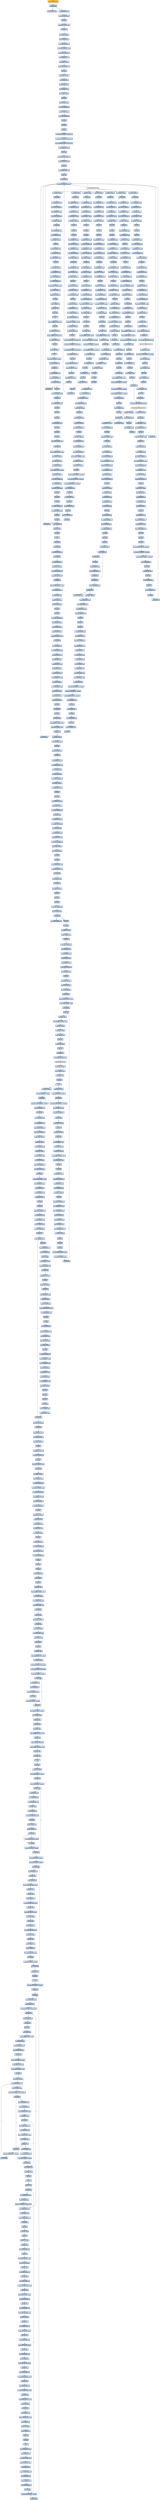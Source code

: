 digraph G {
node[shape=rectangle,style=filled,fillcolor=lightsteelblue,color=lightsteelblue]
bgcolor="transparent"
a0x00404230cmpb_al_0x10ebp_[label="start\ncmpb %al, 0x10(%ebp)",fillcolor="orange",color="lightgrey"];
a0x00404233jae_0x00404242[label="0x00404233\njae 0x00404242"];
a0x00404235leal_0x24esp__eax[label="0x00404235\nleal 0x24(%esp), %eax"];
a0x00404242leal_0x00405024_ebx[label="0x00404242\nleal 0x00405024, %ebx"];
a0x00404248movl_ecx_0x00405018[label="0x00404248\nmovl %ecx, 0x00405018"];
a0x0040424eincl_edi[label="0x0040424e\nincl %edi"];
a0x0040424fcmpl_0x1UINT8_ebx[label="0x0040424f\ncmpl $0x1<UINT8>, %ebx"];
a0x00404252je_0x0040427e[label="0x00404252\nje 0x0040427e"];
a0x00404254movl_eax__40esp_[label="0x00404254\nmovl %eax, -40(%esp)"];
a0x00404258movl__16esp__eax[label="0x00404258\nmovl -16(%esp), %eax"];
a0x0040425cmovl_edx_0x0040501c[label="0x0040425c\nmovl %edx, 0x0040501c"];
a0x00404262movl_0x9cUINT32_ecx[label="0x00404262\nmovl $0x9c<UINT32>, %ecx"];
a0x00404267xchgl_edx_0x00405007[label="0x00404267\nxchgl %edx, 0x00405007"];
a0x0040426dleal_0x00405018_eax[label="0x0040426d\nleal 0x00405018, %eax"];
a0x00404273xchgl_edi__40esp_[label="0x00404273\nxchgl %edi, -40(%esp)"];
a0x00404277xchgl_edx_0x00405011[label="0x00404277\nxchgl %edx, 0x00405011"];
a0x0040427dincl_edx[label="0x0040427d\nincl %edx"];
a0x0040427exchgl_eax__24esp_[label="0x0040427e\nxchgl %eax, -24(%esp)"];
a0x00404282leal__8esp__ebx[label="0x00404282\nleal -8(%esp), %ebx"];
a0x00404286leal_0x4edi__edx[label="0x00404286\nleal 0x4(%edi), %edx"];
a0x0040428cleal_0x4ebx__ecx[label="0x0040428c\nleal 0x4(%ebx), %ecx"];
a0x00404292movl_eax__8esp_[label="0x00404292\nmovl %eax, -8(%esp)"];
a0x00404296decl_edx[label="0x00404296\ndecl %edx"];
a0x00404297leal_0xcesp__eax[label="0x00404297\nleal 0xc(%esp), %eax"];
a0x0040429bmovl_ecx_0x00405011[label="0x0040429b\nmovl %ecx, 0x00405011"];
a0x004042a1leal_0x1cesp__edx[label="0x004042a1\nleal 0x1c(%esp), %edx"];
a0x004042a5movl_edx_0x00405018[label="0x004042a5\nmovl %edx, 0x00405018"];
a0x004042abincl_edx[label="0x004042ab\nincl %edx"];
a0x004042acincl_edx[label="0x004042ac\nincl %edx"];
a0x004042adincl_eax[label="0x004042ad\nincl %eax"];
a0x004042aemovl_0xa9fdUINT32_0x0041410c[label="0x004042ae\nmovl $0xa9fd<UINT32>, 0x0041410c"];
a0x004042b8movl_0x31f2UINT32_0x00414110[label="0x004042b8\nmovl $0x31f2<UINT32>, 0x00414110"];
a0x004042c2movl_0xffffffffUINT32_0x00414130[label="0x004042c2\nmovl $0xffffffff<UINT32>, 0x00414130"];
a0x004042ccmovl_0x00414130_eax[label="0x004042cc\nmovl 0x00414130, %eax"];
a0x004042d1pushl_eax[label="0x004042d1\npushl %eax"];
a0x004042d2pushl_0x414114UINT32[label="0x004042d2\npushl $0x414114<UINT32>"];
a0x004042d7movl_0x00414110_eax[label="0x004042d7\nmovl 0x00414110, %eax"];
a0x004042dcpushl_eax[label="0x004042dc\npushl %eax"];
a0x004042ddmovl_0x0041410c_eax[label="0x004042dd\nmovl 0x0041410c, %eax"];
a0x004042e2pushl_eax[label="0x004042e2\npushl %eax"];
a0x004042e3call_0x004017d4[label="0x004042e3\ncall 0x004017d4"];
a0x004017d4jmp_SetScrollInfo_user32_dll[label="0x004017d4\njmp SetScrollInfo@user32.dll"];
SetScrollInfo_user32_dll[label="SetScrollInfo@user32.dll",fillcolor="lightgrey",color="lightgrey"];
a0x004042e8cmpl_ebx__4ebp_[label="0x004042e8\ncmpl %ebx, -4(%ebp)"];
a0x004042ebjg_0x0040430a[label="0x004042eb\njg 0x0040430a"];
a0x004042edmovl_0x0040500b_ecx[label="0x004042ed\nmovl 0x0040500b, %ecx"];
a0x004042f3leal_0x18esp__ecx[label="0x004042f3\nleal 0x18(%esp), %ecx"];
a0x004042f7leal_0xcedx__eax[label="0x004042f7\nleal 0xc(%edx), %eax"];
a0x004042fdleal_0x00405011_edx[label="0x004042fd\nleal 0x00405011, %edx"];
a0x00404303xchgl_ebx__20esp_[label="0x00404303\nxchgl %ebx, -20(%esp)"];
a0x00404307decl_ecx[label="0x00404307\ndecl %ecx"];
a0x00404308incl_edx[label="0x00404308\nincl %edx"];
a0x00404309decl_edx[label="0x00404309\ndecl %edx"];
a0x0040430aleal_0x00405021_edx[label="0x0040430a\nleal 0x00405021, %edx"];
a0x00404310movl_ecx_0x0040501a[label="0x00404310\nmovl %ecx, 0x0040501a"];
a0x00404316leal_0x00405021_ebx[label="0x00404316\nleal 0x00405021, %ebx"];
a0x0040431cxchgl_eax_0x0040500e[label="0x0040431c\nxchgl %eax, 0x0040500e"];
a0x00404322cmpl_ebp__24esp_[label="0x00404322\ncmpl %ebp, -24(%esp)"];
a0x00404326jl_0x00404335[label="0x00404326\njl 0x00404335"];
a0x00404328movl_0x20esp__ecx[label="0x00404328\nmovl 0x20(%esp), %ecx"];
a0x0040432cmovl__32esp__ebx[label="0x0040432c\nmovl -32(%esp), %ebx"];
a0x00404330movl_ebx__32esp_[label="0x00404330\nmovl %ebx, -32(%esp)"];
a0x00404334decl_edi[label="0x00404334\ndecl %edi"];
a0x00404335leal_0x10esp__edx[label="0x00404335\nleal 0x10(%esp), %edx"];
a0x00404339xchgl_eax__20esp_[label="0x00404339\nxchgl %eax, -20(%esp)"];
a0x0040433dmovl_0x28esp__eax[label="0x0040433d\nmovl 0x28(%esp), %eax"];
a0x00404341incl_edi[label="0x00404341\nincl %edi"];
a0x00404342xchgl_ecx__16esp_[label="0x00404342\nxchgl %ecx, -16(%esp)"];
a0x00404346leal_0x00405010_ecx[label="0x00404346\nleal 0x00405010, %ecx"];
a0x0040434cmovl_edi_0x00405025[label="0x0040434c\nmovl %edi, 0x00405025"];
a0x00404352movl_ebx_0x00405018[label="0x00404352\nmovl %ebx, 0x00405018"];
a0x00404358movl_0x17cUINT32_eax[label="0x00404358\nmovl $0x17c<UINT32>, %eax"];
a0x0040435dxchgl_edx__32esp_[label="0x0040435d\nxchgl %edx, -32(%esp)"];
a0x00404361xchgl_ecx__28esp_[label="0x00404361\nxchgl %ecx, -28(%esp)"];
a0x00404365decl_eax[label="0x00404365\ndecl %eax"];
a0x00404366movl_0xa9fdUINT32_0x0041410c[label="0x00404366\nmovl $0xa9fd<UINT32>, 0x0041410c"];
a0x00404370movl_0x31f2UINT32_0x00414110[label="0x00404370\nmovl $0x31f2<UINT32>, 0x00414110"];
a0x0040437amovl_0xffffffffUINT32_0x00414130[label="0x0040437a\nmovl $0xffffffff<UINT32>, 0x00414130"];
a0x00404384movl_0x00414130_eax[label="0x00404384\nmovl 0x00414130, %eax"];
a0x00404389pushl_eax[label="0x00404389\npushl %eax"];
a0x0040438apushl_0x414114UINT32[label="0x0040438a\npushl $0x414114<UINT32>"];
a0x0040438fmovl_0x00414110_eax[label="0x0040438f\nmovl 0x00414110, %eax"];
a0x00404394pushl_eax[label="0x00404394\npushl %eax"];
a0x00404395movl_0x0041410c_eax[label="0x00404395\nmovl 0x0041410c, %eax"];
a0x0040439apushl_eax[label="0x0040439a\npushl %eax"];
a0x0040439bcall_0x004017d4[label="0x0040439b\ncall 0x004017d4"];
a0x004043a0cmpl_ebx__4ebp_[label="0x004043a0\ncmpl %ebx, -4(%ebp)"];
a0x004043a3jg_0x004043c2[label="0x004043a3\njg 0x004043c2"];
a0x004043a5movl_0x0040500b_ecx[label="0x004043a5\nmovl 0x0040500b, %ecx"];
a0x004043ableal_0x18esp__ecx[label="0x004043ab\nleal 0x18(%esp), %ecx"];
a0x004043afleal_0xcedx__eax[label="0x004043af\nleal 0xc(%edx), %eax"];
a0x004043b5leal_0x00405011_edx[label="0x004043b5\nleal 0x00405011, %edx"];
a0x004043bbxchgl_ebx__20esp_[label="0x004043bb\nxchgl %ebx, -20(%esp)"];
a0x004043bfdecl_ecx[label="0x004043bf\ndecl %ecx"];
a0x004043c0incl_edx[label="0x004043c0\nincl %edx"];
a0x004043c1decl_edx[label="0x004043c1\ndecl %edx"];
a0x004043c2leal_0x00405021_edx[label="0x004043c2\nleal 0x00405021, %edx"];
a0x004043c8movl_ecx_0x0040501a[label="0x004043c8\nmovl %ecx, 0x0040501a"];
a0x004043celeal_0x00405021_ebx[label="0x004043ce\nleal 0x00405021, %ebx"];
a0x004043d4xchgl_eax_0x0040500e[label="0x004043d4\nxchgl %eax, 0x0040500e"];
a0x004043dacmpl_ebp__24esp_[label="0x004043da\ncmpl %ebp, -24(%esp)"];
a0x004043dejl_0x004043ed[label="0x004043de\njl 0x004043ed"];
a0x004043e0movl_0x20esp__ecx[label="0x004043e0\nmovl 0x20(%esp), %ecx"];
a0x004043e4movl__32esp__ebx[label="0x004043e4\nmovl -32(%esp), %ebx"];
a0x004043e8movl_ebx__32esp_[label="0x004043e8\nmovl %ebx, -32(%esp)"];
a0x004043ecdecl_edi[label="0x004043ec\ndecl %edi"];
a0x004043edleal_0x10esp__edx[label="0x004043ed\nleal 0x10(%esp), %edx"];
a0x004043f1xchgl_eax__20esp_[label="0x004043f1\nxchgl %eax, -20(%esp)"];
a0x004043f5movl_0x28esp__eax[label="0x004043f5\nmovl 0x28(%esp), %eax"];
a0x004043f9incl_edi[label="0x004043f9\nincl %edi"];
a0x004043faxchgl_ecx__16esp_[label="0x004043fa\nxchgl %ecx, -16(%esp)"];
a0x004043feleal_0x00405010_ecx[label="0x004043fe\nleal 0x00405010, %ecx"];
a0x00404404movl_edi_0x00405025[label="0x00404404\nmovl %edi, 0x00405025"];
a0x0040440amovl_ebx_0x00405018[label="0x0040440a\nmovl %ebx, 0x00405018"];
a0x00404410movl_0x17cUINT32_eax[label="0x00404410\nmovl $0x17c<UINT32>, %eax"];
a0x00404415xchgl_edx__32esp_[label="0x00404415\nxchgl %edx, -32(%esp)"];
a0x00404419xchgl_ecx__28esp_[label="0x00404419\nxchgl %ecx, -28(%esp)"];
a0x0040441ddecl_eax[label="0x0040441d\ndecl %eax"];
a0x0040441emovl_esp_eax[label="0x0040441e\nmovl %esp, %eax"];
a0x00404420movl_eax_edx[label="0x00404420\nmovl %eax, %edx"];
a0x00404422movl_edx_0x00413b48[label="0x00404422\nmovl %edx, 0x00413b48"];
a0x00404428pushl__4ebp_[label="0x00404428\npushl -4(%ebp)"];
a0x0040442bpushl_esp_[label="0x0040442b\npushl (%esp)"];
a0x0040442ecall_0x004040f0[label="0x0040442e\ncall 0x004040f0"];
a0x004040f0pushl_ebp[label="0x004040f0\npushl %ebp"];
a0x004040f1movl_esp_ebp[label="0x004040f1\nmovl %esp, %ebp"];
a0x004040f3addl_0xffffffccUINT8_esp[label="0x004040f3\naddl $0xffffffcc<UINT8>, %esp"];
a0x004040f6movl_0xa9fdUINT32__4ebp_[label="0x004040f6\nmovl $0xa9fd<UINT32>, -4(%ebp)"];
a0x004040fdmovl_0x31f2UINT32__8ebp_[label="0x004040fd\nmovl $0x31f2<UINT32>, -8(%ebp)"];
a0x00404104movl_0xffffffffUINT32__12ebp_[label="0x00404104\nmovl $0xffffffff<UINT32>, -12(%ebp)"];
a0x0040410bmovl__12ebp__eax[label="0x0040410b\nmovl -12(%ebp), %eax"];
a0x0040410epushl_eax[label="0x0040410e\npushl %eax"];
a0x0040410fleal__50ebp__eax[label="0x0040410f\nleal -50(%ebp), %eax"];
a0x00404112pushl_eax[label="0x00404112\npushl %eax"];
a0x00404113movl__8ebp__eax[label="0x00404113\nmovl -8(%ebp), %eax"];
a0x00404116pushl_eax[label="0x00404116\npushl %eax"];
a0x00404117movl__4ebp__eax[label="0x00404117\nmovl -4(%ebp), %eax"];
a0x0040411apushl_eax[label="0x0040411a\npushl %eax"];
a0x0040411bcall_0x004017d4[label="0x0040411b\ncall 0x004017d4"];
a0x00404120cmpl_ebx__4ebp_[label="0x00404120\ncmpl %ebx, -4(%ebp)"];
a0x00404123jg_0x00404142[label="0x00404123\njg 0x00404142"];
a0x00404125movl_0x0040500b_ecx[label="0x00404125\nmovl 0x0040500b, %ecx"];
a0x0040412bleal_0x18esp__ecx[label="0x0040412b\nleal 0x18(%esp), %ecx"];
a0x0040412fleal_0xcedx__eax[label="0x0040412f\nleal 0xc(%edx), %eax"];
a0x00404135leal_0x00405011_edx[label="0x00404135\nleal 0x00405011, %edx"];
a0x0040413bxchgl_ebx__20esp_[label="0x0040413b\nxchgl %ebx, -20(%esp)"];
a0x0040413fdecl_ecx[label="0x0040413f\ndecl %ecx"];
a0x00404140incl_edx[label="0x00404140\nincl %edx"];
a0x00404141decl_edx[label="0x00404141\ndecl %edx"];
a0x00404142leal_0x00405021_edx[label="0x00404142\nleal 0x00405021, %edx"];
a0x00404148movl_ecx_0x0040501a[label="0x00404148\nmovl %ecx, 0x0040501a"];
a0x0040414eleal_0x00405021_ebx[label="0x0040414e\nleal 0x00405021, %ebx"];
a0x00404154xchgl_eax_0x0040500e[label="0x00404154\nxchgl %eax, 0x0040500e"];
a0x0040415acmpl_ebp__24esp_[label="0x0040415a\ncmpl %ebp, -24(%esp)"];
a0x0040415ejl_0x0040416d[label="0x0040415e\njl 0x0040416d"];
a0x0040416dleal_0x10esp__edx[label="0x0040416d\nleal 0x10(%esp), %edx"];
a0x00404171xchgl_eax__20esp_[label="0x00404171\nxchgl %eax, -20(%esp)"];
a0x00404175movl_0x28esp__eax[label="0x00404175\nmovl 0x28(%esp), %eax"];
a0x00404179incl_edi[label="0x00404179\nincl %edi"];
a0x0040417axchgl_ecx__16esp_[label="0x0040417a\nxchgl %ecx, -16(%esp)"];
a0x0040417eleal_0x00405010_ecx[label="0x0040417e\nleal 0x00405010, %ecx"];
a0x00404184movl_edi_0x00405025[label="0x00404184\nmovl %edi, 0x00405025"];
a0x0040418amovl_ebx_0x00405018[label="0x0040418a\nmovl %ebx, 0x00405018"];
a0x00404190movl_0x17cUINT32_eax[label="0x00404190\nmovl $0x17c<UINT32>, %eax"];
a0x00404195xchgl_edx__32esp_[label="0x00404195\nxchgl %edx, -32(%esp)"];
a0x00404199xchgl_ecx__28esp_[label="0x00404199\nxchgl %ecx, -28(%esp)"];
a0x0040419ddecl_eax[label="0x0040419d\ndecl %eax"];
a0x0040419ecall_0x00403f28[label="0x0040419e\ncall 0x00403f28"];
a0x00403f28pushl_ebp[label="0x00403f28\npushl %ebp"];
a0x00403f29movl_esp_ebp[label="0x00403f29\nmovl %esp, %ebp"];
a0x00403f2baddl_0xffffffc8UINT8_esp[label="0x00403f2b\naddl $0xffffffc8<UINT8>, %esp"];
a0x00403f2emovl_0xa9fdUINT32__4ebp_[label="0x00403f2e\nmovl $0xa9fd<UINT32>, -4(%ebp)"];
a0x00403f35movl_0x31f2UINT32__8ebp_[label="0x00403f35\nmovl $0x31f2<UINT32>, -8(%ebp)"];
a0x00403f3cmovl_0xffffffffUINT32__12ebp_[label="0x00403f3c\nmovl $0xffffffff<UINT32>, -12(%ebp)"];
a0x00403f43movl__12ebp__eax[label="0x00403f43\nmovl -12(%ebp), %eax"];
a0x00403f46pushl_eax[label="0x00403f46\npushl %eax"];
a0x00403f47leal__45ebp__eax[label="0x00403f47\nleal -45(%ebp), %eax"];
a0x00403f4apushl_eax[label="0x00403f4a\npushl %eax"];
a0x00403f4bmovl__8ebp__eax[label="0x00403f4b\nmovl -8(%ebp), %eax"];
a0x00403f4epushl_eax[label="0x00403f4e\npushl %eax"];
a0x00403f4fmovl__4ebp__eax[label="0x00403f4f\nmovl -4(%ebp), %eax"];
a0x00403f52pushl_eax[label="0x00403f52\npushl %eax"];
a0x00403f53call_0x004017d4[label="0x00403f53\ncall 0x004017d4"];
a0x00403f58cmpl_ebx__4ebp_[label="0x00403f58\ncmpl %ebx, -4(%ebp)"];
a0x00403f5bjg_0x00403f7a[label="0x00403f5b\njg 0x00403f7a"];
a0x00403f5dmovl_0x0040500b_ecx[label="0x00403f5d\nmovl 0x0040500b, %ecx"];
a0x00403f63leal_0x18esp__ecx[label="0x00403f63\nleal 0x18(%esp), %ecx"];
a0x00403f67leal_0xcedx__eax[label="0x00403f67\nleal 0xc(%edx), %eax"];
a0x00403f6dleal_0x00405011_edx[label="0x00403f6d\nleal 0x00405011, %edx"];
a0x00403f73xchgl_ebx__20esp_[label="0x00403f73\nxchgl %ebx, -20(%esp)"];
a0x00403f77decl_ecx[label="0x00403f77\ndecl %ecx"];
a0x00403f78incl_edx[label="0x00403f78\nincl %edx"];
a0x00403f79decl_edx[label="0x00403f79\ndecl %edx"];
a0x00403f7aleal_0x00405021_edx[label="0x00403f7a\nleal 0x00405021, %edx"];
a0x00403f80movl_ecx_0x0040501a[label="0x00403f80\nmovl %ecx, 0x0040501a"];
a0x00403f86leal_0x00405021_ebx[label="0x00403f86\nleal 0x00405021, %ebx"];
a0x00403f8cxchgl_eax_0x0040500e[label="0x00403f8c\nxchgl %eax, 0x0040500e"];
a0x00403f92cmpl_ebp__24esp_[label="0x00403f92\ncmpl %ebp, -24(%esp)"];
a0x00403f96jl_0x00403fa5[label="0x00403f96\njl 0x00403fa5"];
a0x00403fa5leal_0x10esp__edx[label="0x00403fa5\nleal 0x10(%esp), %edx"];
a0x00403fa9xchgl_eax__20esp_[label="0x00403fa9\nxchgl %eax, -20(%esp)"];
a0x00403fadmovl_0x28esp__eax[label="0x00403fad\nmovl 0x28(%esp), %eax"];
a0x00403fb1incl_edi[label="0x00403fb1\nincl %edi"];
a0x00403fb2xchgl_ecx__16esp_[label="0x00403fb2\nxchgl %ecx, -16(%esp)"];
a0x00403fb6leal_0x00405010_ecx[label="0x00403fb6\nleal 0x00405010, %ecx"];
a0x00403fbcmovl_edi_0x00405025[label="0x00403fbc\nmovl %edi, 0x00405025"];
a0x00403fc2movl_ebx_0x00405018[label="0x00403fc2\nmovl %ebx, 0x00405018"];
a0x00403fc8movl_0x17cUINT32_eax[label="0x00403fc8\nmovl $0x17c<UINT32>, %eax"];
a0x00403fcdxchgl_edx__32esp_[label="0x00403fcd\nxchgl %edx, -32(%esp)"];
a0x00403fd1xchgl_ecx__28esp_[label="0x00403fd1\nxchgl %ecx, -28(%esp)"];
a0x00403fd5decl_eax[label="0x00403fd5\ndecl %eax"];
a0x00403fd6call_0x00403b38[label="0x00403fd6\ncall 0x00403b38"];
a0x00403b38pushl_ebp[label="0x00403b38\npushl %ebp"];
a0x00403b39movl_esp_ebp[label="0x00403b39\nmovl %esp, %ebp"];
a0x00403b3baddl_0xffffffb0UINT8_esp[label="0x00403b3b\naddl $0xffffffb0<UINT8>, %esp"];
a0x00403b3ecmpl_ebx__4ebp_[label="0x00403b3e\ncmpl %ebx, -4(%ebp)"];
a0x00403b41jg_0x00403b60[label="0x00403b41\njg 0x00403b60"];
a0x00403b43movl_0x0040500b_ecx[label="0x00403b43\nmovl 0x0040500b, %ecx"];
a0x00403b49leal_0x18esp__ecx[label="0x00403b49\nleal 0x18(%esp), %ecx"];
a0x00403b4dleal_0xcedx__eax[label="0x00403b4d\nleal 0xc(%edx), %eax"];
a0x00403b53leal_0x00405011_edx[label="0x00403b53\nleal 0x00405011, %edx"];
a0x00403b59xchgl_ebx__20esp_[label="0x00403b59\nxchgl %ebx, -20(%esp)"];
a0x00403b5ddecl_ecx[label="0x00403b5d\ndecl %ecx"];
a0x00403b5eincl_edx[label="0x00403b5e\nincl %edx"];
a0x00403b5fdecl_edx[label="0x00403b5f\ndecl %edx"];
a0x00403b60leal_0x00405021_edx[label="0x00403b60\nleal 0x00405021, %edx"];
a0x00403b66movl_ecx_0x0040501a[label="0x00403b66\nmovl %ecx, 0x0040501a"];
a0x00403b6cleal_0x00405021_ebx[label="0x00403b6c\nleal 0x00405021, %ebx"];
a0x00403b72xchgl_eax_0x0040500e[label="0x00403b72\nxchgl %eax, 0x0040500e"];
a0x00403b78cmpl_ebp__24esp_[label="0x00403b78\ncmpl %ebp, -24(%esp)"];
a0x00403b7cjl_0x00403b8b[label="0x00403b7c\njl 0x00403b8b"];
a0x00403b8bleal_0x10esp__edx[label="0x00403b8b\nleal 0x10(%esp), %edx"];
a0x00403b8fxchgl_eax__20esp_[label="0x00403b8f\nxchgl %eax, -20(%esp)"];
a0x00403b93movl_0x28esp__eax[label="0x00403b93\nmovl 0x28(%esp), %eax"];
a0x00403b97incl_edi[label="0x00403b97\nincl %edi"];
a0x00403b98xchgl_ecx__16esp_[label="0x00403b98\nxchgl %ecx, -16(%esp)"];
a0x00403b9cleal_0x00405010_ecx[label="0x00403b9c\nleal 0x00405010, %ecx"];
a0x00403ba2movl_edi_0x00405025[label="0x00403ba2\nmovl %edi, 0x00405025"];
a0x00403ba8movl_ebx_0x00405018[label="0x00403ba8\nmovl %ebx, 0x00405018"];
a0x00403baemovl_0x17cUINT32_eax[label="0x00403bae\nmovl $0x17c<UINT32>, %eax"];
a0x00403bb3xchgl_edx__32esp_[label="0x00403bb3\nxchgl %edx, -32(%esp)"];
a0x00403bb7xchgl_ecx__28esp_[label="0x00403bb7\nxchgl %ecx, -28(%esp)"];
a0x00403bbbdecl_eax[label="0x00403bbb\ndecl %eax"];
a0x00403bbcmovl_0xa9fdUINT32__12ebp_[label="0x00403bbc\nmovl $0xa9fd<UINT32>, -12(%ebp)"];
a0x00403bc3movl_0x31f2UINT32__16ebp_[label="0x00403bc3\nmovl $0x31f2<UINT32>, -16(%ebp)"];
a0x00403bcamovl_0xffffffffUINT32__20ebp_[label="0x00403bca\nmovl $0xffffffff<UINT32>, -20(%ebp)"];
a0x00403bd1movl__20ebp__eax[label="0x00403bd1\nmovl -20(%ebp), %eax"];
a0x00403bd4pushl_eax[label="0x00403bd4\npushl %eax"];
a0x00403bd5leal__73ebp__eax[label="0x00403bd5\nleal -73(%ebp), %eax"];
a0x00403bd8pushl_eax[label="0x00403bd8\npushl %eax"];
a0x00403bd9movl__16ebp__eax[label="0x00403bd9\nmovl -16(%ebp), %eax"];
a0x00403bdcpushl_eax[label="0x00403bdc\npushl %eax"];
a0x00403bddmovl__12ebp__eax[label="0x00403bdd\nmovl -12(%ebp), %eax"];
a0x00403be0pushl_eax[label="0x00403be0\npushl %eax"];
a0x00403be1call_0x004017d4[label="0x00403be1\ncall 0x004017d4"];
a0x00403be6cmpl_ebx__4ebp_[label="0x00403be6\ncmpl %ebx, -4(%ebp)"];
a0x00403be9jg_0x00403c08[label="0x00403be9\njg 0x00403c08"];
a0x00403bebmovl_0x0040500b_ecx[label="0x00403beb\nmovl 0x0040500b, %ecx"];
a0x00403bf1leal_0x18esp__ecx[label="0x00403bf1\nleal 0x18(%esp), %ecx"];
a0x00403bf5leal_0xcedx__eax[label="0x00403bf5\nleal 0xc(%edx), %eax"];
a0x00403bfbleal_0x00405011_edx[label="0x00403bfb\nleal 0x00405011, %edx"];
a0x00403c01xchgl_ebx__20esp_[label="0x00403c01\nxchgl %ebx, -20(%esp)"];
a0x00403c05decl_ecx[label="0x00403c05\ndecl %ecx"];
a0x00403c06incl_edx[label="0x00403c06\nincl %edx"];
a0x00403c07decl_edx[label="0x00403c07\ndecl %edx"];
a0x00403c08leal_0x00405021_edx[label="0x00403c08\nleal 0x00405021, %edx"];
a0x00403c0emovl_ecx_0x0040501a[label="0x00403c0e\nmovl %ecx, 0x0040501a"];
a0x00403c14leal_0x00405021_ebx[label="0x00403c14\nleal 0x00405021, %ebx"];
a0x00403c1axchgl_eax_0x0040500e[label="0x00403c1a\nxchgl %eax, 0x0040500e"];
a0x00403c20cmpl_ebp__24esp_[label="0x00403c20\ncmpl %ebp, -24(%esp)"];
a0x00403c24jl_0x00403c33[label="0x00403c24\njl 0x00403c33"];
a0x00403c33leal_0x10esp__edx[label="0x00403c33\nleal 0x10(%esp), %edx"];
a0x00403c37xchgl_eax__20esp_[label="0x00403c37\nxchgl %eax, -20(%esp)"];
a0x00403c3bmovl_0x28esp__eax[label="0x00403c3b\nmovl 0x28(%esp), %eax"];
a0x00403c3fincl_edi[label="0x00403c3f\nincl %edi"];
a0x00403c40xchgl_ecx__16esp_[label="0x00403c40\nxchgl %ecx, -16(%esp)"];
a0x00403c44leal_0x00405010_ecx[label="0x00403c44\nleal 0x00405010, %ecx"];
a0x00403c4amovl_edi_0x00405025[label="0x00403c4a\nmovl %edi, 0x00405025"];
a0x00403c50movl_ebx_0x00405018[label="0x00403c50\nmovl %ebx, 0x00405018"];
a0x00403c56movl_0x17cUINT32_eax[label="0x00403c56\nmovl $0x17c<UINT32>, %eax"];
a0x00403c5bxchgl_edx__32esp_[label="0x00403c5b\nxchgl %edx, -32(%esp)"];
a0x00403c5fxchgl_ecx__28esp_[label="0x00403c5f\nxchgl %ecx, -28(%esp)"];
a0x00403c63decl_eax[label="0x00403c63\ndecl %eax"];
a0x00403c64pushl_0x0UINT8[label="0x00403c64\npushl $0x0<UINT8>"];
a0x00403c66pushl_0x0UINT8[label="0x00403c66\npushl $0x0<UINT8>"];
a0x00403c68pushl_0x403ef4UINT32[label="0x00403c68\npushl $0x403ef4<UINT32>"];
a0x00403c6dcall_0x004017bc[label="0x00403c6d\ncall 0x004017bc"];
a0x004017bcjmp_LoadLibraryExA_kernel32_dll[label="0x004017bc\njmp LoadLibraryExA@kernel32.dll"];
LoadLibraryExA_kernel32_dll[label="LoadLibraryExA@kernel32.dll",fillcolor="lightgrey",color="lightgrey"];
a0x00403c72movl_eax__4ebp_[label="0x00403c72\nmovl %eax, -4(%ebp)"];
a0x00403c75movl_0x401a40UINT32__24ebp_[label="0x00403c75\nmovl $0x401a40<UINT32>, -24(%ebp)"];
a0x00403c7cmovl__36ebp__eax[label="0x00403c7c\nmovl -36(%ebp), %eax"];
a0x00403c7fpushl_eax[label="0x00403c7f\npushl %eax"];
a0x00403c80movl__32ebp__eax[label="0x00403c80\nmovl -32(%ebp), %eax"];
a0x00403c83pushl_eax[label="0x00403c83\npushl %eax"];
a0x00403c84movl__28ebp__eax[label="0x00403c84\nmovl -28(%ebp), %eax"];
a0x00403c87pushl_eax[label="0x00403c87\npushl %eax"];
a0x00403c88movl__24ebp__eax[label="0x00403c88\nmovl -24(%ebp), %eax"];
a0x00403c8bpushl_eax[label="0x00403c8b\npushl %eax"];
a0x00403c8ccall_0x00401794[label="0x00403c8c\ncall 0x00401794"];
a0x00401794jmp_EnumCalendarInfoA_kernel32_dll[label="0x00401794\njmp EnumCalendarInfoA@kernel32.dll"];
EnumCalendarInfoA_kernel32_dll[label="EnumCalendarInfoA@kernel32.dll",fillcolor="lightgrey",color="lightgrey"];
a0x00403c91cmpb_al_0x10ebp_[label="0x00403c91\ncmpb %al, 0x10(%ebp)"];
a0x00403c94jae_0x00403ca3[label="0x00403c94\njae 0x00403ca3"];
a0x00403c96leal_0x24esp__eax[label="0x00403c96\nleal 0x24(%esp), %eax"];
a0x00403ca3leal_0x00405024_ebx[label="0x00403ca3\nleal 0x00405024, %ebx"];
a0x00403ca9movl_ecx_0x00405018[label="0x00403ca9\nmovl %ecx, 0x00405018"];
a0x00403cafincl_edi[label="0x00403caf\nincl %edi"];
a0x00403cb0cmpl_0x1UINT8_ebx[label="0x00403cb0\ncmpl $0x1<UINT8>, %ebx"];
a0x00403cb3je_0x00403cdf[label="0x00403cb3\nje 0x00403cdf"];
a0x00403cb5movl_eax__40esp_[label="0x00403cb5\nmovl %eax, -40(%esp)"];
a0x00403cb9movl__16esp__eax[label="0x00403cb9\nmovl -16(%esp), %eax"];
a0x00403cbdmovl_edx_0x0040501c[label="0x00403cbd\nmovl %edx, 0x0040501c"];
a0x00403cc3movl_0x9cUINT32_ecx[label="0x00403cc3\nmovl $0x9c<UINT32>, %ecx"];
a0x00403cc8xchgl_edx_0x00405007[label="0x00403cc8\nxchgl %edx, 0x00405007"];
a0x00403cceleal_0x00405018_eax[label="0x00403cce\nleal 0x00405018, %eax"];
a0x00403cd4xchgl_edi__40esp_[label="0x00403cd4\nxchgl %edi, -40(%esp)"];
a0x00403cd8xchgl_edx_0x00405011[label="0x00403cd8\nxchgl %edx, 0x00405011"];
a0x00403cdeincl_edx[label="0x00403cde\nincl %edx"];
a0x00403cdfxchgl_eax__24esp_[label="0x00403cdf\nxchgl %eax, -24(%esp)"];
a0x00403ce3leal__8esp__ebx[label="0x00403ce3\nleal -8(%esp), %ebx"];
a0x00403ce7leal_0x4edi__edx[label="0x00403ce7\nleal 0x4(%edi), %edx"];
a0x00403cedleal_0x4ebx__ecx[label="0x00403ced\nleal 0x4(%ebx), %ecx"];
a0x00403cf3movl_eax__8esp_[label="0x00403cf3\nmovl %eax, -8(%esp)"];
a0x00403cf7decl_edx[label="0x00403cf7\ndecl %edx"];
a0x00403cf8leal_0xcesp__eax[label="0x00403cf8\nleal 0xc(%esp), %eax"];
a0x00403cfcmovl_ecx_0x00405011[label="0x00403cfc\nmovl %ecx, 0x00405011"];
a0x00403d02leal_0x1cesp__edx[label="0x00403d02\nleal 0x1c(%esp), %edx"];
a0x00403d06movl_edx_0x00405018[label="0x00403d06\nmovl %edx, 0x00405018"];
a0x00403d0cincl_edx[label="0x00403d0c\nincl %edx"];
a0x00403d0dincl_edx[label="0x00403d0d\nincl %edx"];
a0x00403d0eincl_eax[label="0x00403d0e\nincl %eax"];
a0x00403d0fmovl__4ebp__eax[label="0x00403d0f\nmovl -4(%ebp), %eax"];
a0x00403d12movw_eax__bx[label="0x00403d12\nmovw (%eax), %bx"];
a0x00403d15jmp_0x00403d1f[label="0x00403d15\njmp 0x00403d1f"];
a0x00403d1fincl_eax[label="0x00403d1f\nincl %eax"];
a0x00403d20adcl_0x4esp__esi[label="0x00403d20\nadcl 0x4(%esp), %esi"];
a0x00403d24cmpw_0x00413b78_bx[label="0x00403d24\ncmpw 0x00413b78, %bx"];
a0x00403d2bjmp_0x00403d3c[label="0x00403d2b\njmp 0x00403d3c"];
a0x00403d3cjne_0x00403d12[label="0x00403d3c\njne 0x00403d12"];
a0x00403d3ecmpl_ebp_0x00405023[label="0x00403d3e\ncmpl %ebp, 0x00405023"];
a0x00403d44jno_0x00403d65[label="0x00403d44\njno 0x00403d65"];
a0x00403d46movl_0x4esp__edx[label="0x00403d46\nmovl 0x4(%esp), %edx"];
a0x00403d65xchgl_edi__16esp_[label="0x00403d65\nxchgl %edi, -16(%esp)"];
a0x00403d69movl_0x00405019_ecx[label="0x00403d69\nmovl 0x00405019, %ecx"];
a0x00403d6fmovl_ebx_0x00405019[label="0x00403d6f\nmovl %ebx, 0x00405019"];
a0x00403d75movl_0x00405026_ecx[label="0x00403d75\nmovl 0x00405026, %ecx"];
a0x00403d7bmovl_0x0040500e_ecx[label="0x00403d7b\nmovl 0x0040500e, %ecx"];
a0x00403d81decl_ebx[label="0x00403d81\ndecl %ebx"];
a0x00403d82decl_ecx[label="0x00403d82\ndecl %ecx"];
a0x00403d83decl_edx[label="0x00403d83\ndecl %edx"];
a0x00403d84movl_edi_0x00405024[label="0x00403d84\nmovl %edi, 0x00405024"];
a0x00403d8amovl_eax__32esp_[label="0x00403d8a\nmovl %eax, -32(%esp)"];
a0x00403d8emovl_ecx_0x00405020[label="0x00403d8e\nmovl %ecx, 0x00405020"];
a0x00403d94movl_0x00405000_ecx[label="0x00403d94\nmovl 0x00405000, %ecx"];
a0x00403d9aleal__32esp__ecx[label="0x00403d9a\nleal -32(%esp), %ecx"];
a0x00403d9eleal_0x24esp__edx[label="0x00403d9e\nleal 0x24(%esp), %edx"];
a0x00403da2movl__20esp__edi[label="0x00403da2\nmovl -20(%esp), %edi"];
a0x00403da6movl__16esp__eax[label="0x00403da6\nmovl -16(%esp), %eax"];
a0x00403daamovl__20esp__edi[label="0x00403daa\nmovl -20(%esp), %edi"];
a0x00403daemovl_0x14esp__edx[label="0x00403dae\nmovl 0x14(%esp), %edx"];
a0x00403db2movl_0x20esp__edx[label="0x00403db2\nmovl 0x20(%esp), %edx"];
a0x00403db6leal_0x4ecx__edi[label="0x00403db6\nleal 0x4(%ecx), %edi"];
a0x00403dbcmovl_0xa9fdUINT32__12ebp_[label="0x00403dbc\nmovl $0xa9fd<UINT32>, -12(%ebp)"];
a0x00403dc3movl_0x31f2UINT32__16ebp_[label="0x00403dc3\nmovl $0x31f2<UINT32>, -16(%ebp)"];
a0x00403dcamovl_0xffffffffUINT32__20ebp_[label="0x00403dca\nmovl $0xffffffff<UINT32>, -20(%ebp)"];
a0x00403dd1movl__20ebp__eax[label="0x00403dd1\nmovl -20(%ebp), %eax"];
a0x00403dd4pushl_eax[label="0x00403dd4\npushl %eax"];
a0x00403dd5leal__73ebp__eax[label="0x00403dd5\nleal -73(%ebp), %eax"];
a0x00403dd8pushl_eax[label="0x00403dd8\npushl %eax"];
a0x00403dd9movl__16ebp__eax[label="0x00403dd9\nmovl -16(%ebp), %eax"];
a0x00403ddcpushl_eax[label="0x00403ddc\npushl %eax"];
a0x00403dddmovl__12ebp__eax[label="0x00403ddd\nmovl -12(%ebp), %eax"];
a0x00403de0pushl_eax[label="0x00403de0\npushl %eax"];
a0x00403de1call_0x004017d4[label="0x00403de1\ncall 0x004017d4"];
a0x00403de6cmpl_ebx__4ebp_[label="0x00403de6\ncmpl %ebx, -4(%ebp)"];
a0x00403de9jg_0x00403e08[label="0x00403de9\njg 0x00403e08"];
a0x00403e08leal_0x00405021_edx[label="0x00403e08\nleal 0x00405021, %edx"];
a0x00403e0emovl_ecx_0x0040501a[label="0x00403e0e\nmovl %ecx, 0x0040501a"];
a0x00403e14leal_0x00405021_ebx[label="0x00403e14\nleal 0x00405021, %ebx"];
a0x00403e1axchgl_eax_0x0040500e[label="0x00403e1a\nxchgl %eax, 0x0040500e"];
a0x00403e20cmpl_ebp__24esp_[label="0x00403e20\ncmpl %ebp, -24(%esp)"];
a0x00403e24jl_0x00403e33[label="0x00403e24\njl 0x00403e33"];
a0x00403e26movl_0x20esp__ecx[label="0x00403e26\nmovl 0x20(%esp), %ecx"];
a0x00403e2amovl__32esp__ebx[label="0x00403e2a\nmovl -32(%esp), %ebx"];
a0x00403e2emovl_ebx__32esp_[label="0x00403e2e\nmovl %ebx, -32(%esp)"];
a0x00403e32decl_edi[label="0x00403e32\ndecl %edi"];
a0x00403e33leal_0x10esp__edx[label="0x00403e33\nleal 0x10(%esp), %edx"];
a0x00403e37xchgl_eax__20esp_[label="0x00403e37\nxchgl %eax, -20(%esp)"];
a0x00403e3bmovl_0x28esp__eax[label="0x00403e3b\nmovl 0x28(%esp), %eax"];
a0x00403e3fincl_edi[label="0x00403e3f\nincl %edi"];
a0x00403e40xchgl_ecx__16esp_[label="0x00403e40\nxchgl %ecx, -16(%esp)"];
a0x00403e44leal_0x00405010_ecx[label="0x00403e44\nleal 0x00405010, %ecx"];
a0x00403e4amovl_edi_0x00405025[label="0x00403e4a\nmovl %edi, 0x00405025"];
a0x00403e50movl_ebx_0x00405018[label="0x00403e50\nmovl %ebx, 0x00405018"];
a0x00403e56movl_0x17cUINT32_eax[label="0x00403e56\nmovl $0x17c<UINT32>, %eax"];
a0x00403e5bxchgl_edx__32esp_[label="0x00403e5b\nxchgl %edx, -32(%esp)"];
a0x00403e5fxchgl_ecx__28esp_[label="0x00403e5f\nxchgl %ecx, -28(%esp)"];
a0x00403e63decl_eax[label="0x00403e63\ndecl %eax"];
a0x00403e64call_0x00403f00[label="0x00403e64\ncall 0x00403f00"];
a0x00403f00leal_0x004039e4_eax[label="0x00403f00\nleal 0x004039e4, %eax"];
a0x00403f06pushl_0x403f0dUINT32[label="0x00403f06\npushl $0x403f0d<UINT32>"];
a0x00403f0bjmp_eax[label="0x00403f0b\njmp %eax"];
a0x004039e4pushl_ebp[label="0x004039e4\npushl %ebp"];
a0x004039e5movl_esp_ebp[label="0x004039e5\nmovl %esp, %ebp"];
a0x004039e7addl_0xffffffc4UINT8_esp[label="0x004039e7\naddl $0xffffffc4<UINT8>, %esp"];
a0x004039eamovb_0x5UINT8__1ebp_[label="0x004039ea\nmovb $0x5<UINT8>, -1(%ebp)"];
a0x004039eemovl_0x401a40UINT32__8ebp_[label="0x004039ee\nmovl $0x401a40<UINT32>, -8(%ebp)"];
a0x004039f5movl__20ebp__eax[label="0x004039f5\nmovl -20(%ebp), %eax"];
a0x004039f8pushl_eax[label="0x004039f8\npushl %eax"];
a0x004039f9movl__16ebp__eax[label="0x004039f9\nmovl -16(%ebp), %eax"];
a0x004039fcpushl_eax[label="0x004039fc\npushl %eax"];
a0x004039fdmovl__12ebp__eax[label="0x004039fd\nmovl -12(%ebp), %eax"];
a0x00403a00pushl_eax[label="0x00403a00\npushl %eax"];
a0x00403a01movl__8ebp__eax[label="0x00403a01\nmovl -8(%ebp), %eax"];
a0x00403a04pushl_eax[label="0x00403a04\npushl %eax"];
a0x00403a05call_0x00401794[label="0x00403a05\ncall 0x00401794"];
a0x00403a0acmpb_al_0x10ebp_[label="0x00403a0a\ncmpb %al, 0x10(%ebp)"];
a0x00403a0djae_0x00403a1c[label="0x00403a0d\njae 0x00403a1c"];
a0x00403a1cleal_0x00405024_ebx[label="0x00403a1c\nleal 0x00405024, %ebx"];
a0x00403a22movl_ecx_0x00405018[label="0x00403a22\nmovl %ecx, 0x00405018"];
a0x00403a28incl_edi[label="0x00403a28\nincl %edi"];
a0x00403a29cmpl_0x1UINT8_ebx[label="0x00403a29\ncmpl $0x1<UINT8>, %ebx"];
a0x00403a2cje_0x00403a58[label="0x00403a2c\nje 0x00403a58"];
a0x00403a2emovl_eax__40esp_[label="0x00403a2e\nmovl %eax, -40(%esp)"];
a0x00403a32movl__16esp__eax[label="0x00403a32\nmovl -16(%esp), %eax"];
a0x00403a36movl_edx_0x0040501c[label="0x00403a36\nmovl %edx, 0x0040501c"];
a0x00403a3cmovl_0x9cUINT32_ecx[label="0x00403a3c\nmovl $0x9c<UINT32>, %ecx"];
a0x00403a41xchgl_edx_0x00405007[label="0x00403a41\nxchgl %edx, 0x00405007"];
a0x00403a47leal_0x00405018_eax[label="0x00403a47\nleal 0x00405018, %eax"];
a0x00403a4dxchgl_edi__40esp_[label="0x00403a4d\nxchgl %edi, -40(%esp)"];
a0x00403a51xchgl_edx_0x00405011[label="0x00403a51\nxchgl %edx, 0x00405011"];
a0x00403a57incl_edx[label="0x00403a57\nincl %edx"];
a0x00403a58xchgl_eax__24esp_[label="0x00403a58\nxchgl %eax, -24(%esp)"];
a0x00403a5cleal__8esp__ebx[label="0x00403a5c\nleal -8(%esp), %ebx"];
a0x00403a60leal_0x4edi__edx[label="0x00403a60\nleal 0x4(%edi), %edx"];
a0x00403a66leal_0x4ebx__ecx[label="0x00403a66\nleal 0x4(%ebx), %ecx"];
a0x00403a6cmovl_eax__8esp_[label="0x00403a6c\nmovl %eax, -8(%esp)"];
a0x00403a70decl_edx[label="0x00403a70\ndecl %edx"];
a0x00403a71leal_0xcesp__eax[label="0x00403a71\nleal 0xc(%esp), %eax"];
a0x00403a75movl_ecx_0x00405011[label="0x00403a75\nmovl %ecx, 0x00405011"];
a0x00403a7bleal_0x1cesp__edx[label="0x00403a7b\nleal 0x1c(%esp), %edx"];
a0x00403a7fmovl_edx_0x00405018[label="0x00403a7f\nmovl %edx, 0x00405018"];
a0x00403a85incl_edx[label="0x00403a85\nincl %edx"];
a0x00403a86incl_edx[label="0x00403a86\nincl %edx"];
a0x00403a87incl_eax[label="0x00403a87\nincl %eax"];
a0x00403a88movl_0xa9fdUINT32__24ebp_[label="0x00403a88\nmovl $0xa9fd<UINT32>, -24(%ebp)"];
a0x00403a8fmovl_0x31f2UINT32__28ebp_[label="0x00403a8f\nmovl $0x31f2<UINT32>, -28(%ebp)"];
a0x00403a96movl_0xffffffffUINT32__32ebp_[label="0x00403a96\nmovl $0xffffffff<UINT32>, -32(%ebp)"];
a0x00403a9dmovl__32ebp__eax[label="0x00403a9d\nmovl -32(%ebp), %eax"];
a0x00403aa0pushl_eax[label="0x00403aa0\npushl %eax"];
a0x00403aa1leal__60ebp__eax[label="0x00403aa1\nleal -60(%ebp), %eax"];
a0x00403aa4pushl_eax[label="0x00403aa4\npushl %eax"];
a0x00403aa5movl__28ebp__eax[label="0x00403aa5\nmovl -28(%ebp), %eax"];
a0x00403aa8pushl_eax[label="0x00403aa8\npushl %eax"];
a0x00403aa9movl__24ebp__eax[label="0x00403aa9\nmovl -24(%ebp), %eax"];
a0x00403aacpushl_eax[label="0x00403aac\npushl %eax"];
a0x00403aadcall_0x004017d4[label="0x00403aad\ncall 0x004017d4"];
a0x00403ab2cmpl_ebx__4ebp_[label="0x00403ab2\ncmpl %ebx, -4(%ebp)"];
a0x00403ab5jg_0x00403ad4[label="0x00403ab5\njg 0x00403ad4"];
a0x00403ad4leal_0x00405021_edx[label="0x00403ad4\nleal 0x00405021, %edx"];
a0x00403adamovl_ecx_0x0040501a[label="0x00403ada\nmovl %ecx, 0x0040501a"];
a0x00403ae0leal_0x00405021_ebx[label="0x00403ae0\nleal 0x00405021, %ebx"];
a0x00403ae6xchgl_eax_0x0040500e[label="0x00403ae6\nxchgl %eax, 0x0040500e"];
a0x00403aeccmpl_ebp__24esp_[label="0x00403aec\ncmpl %ebp, -24(%esp)"];
a0x00403af0jl_0x00403aff[label="0x00403af0\njl 0x00403aff"];
a0x00403af2movl_0x20esp__ecx[label="0x00403af2\nmovl 0x20(%esp), %ecx"];
a0x00403af6movl__32esp__ebx[label="0x00403af6\nmovl -32(%esp), %ebx"];
a0x00403afamovl_ebx__32esp_[label="0x00403afa\nmovl %ebx, -32(%esp)"];
a0x00403afedecl_edi[label="0x00403afe\ndecl %edi"];
a0x00403affleal_0x10esp__edx[label="0x00403aff\nleal 0x10(%esp), %edx"];
a0x00403b03xchgl_eax__20esp_[label="0x00403b03\nxchgl %eax, -20(%esp)"];
a0x00403b07movl_0x28esp__eax[label="0x00403b07\nmovl 0x28(%esp), %eax"];
a0x00403b0bincl_edi[label="0x00403b0b\nincl %edi"];
a0x00403b0cxchgl_ecx__16esp_[label="0x00403b0c\nxchgl %ecx, -16(%esp)"];
a0x00403b10leal_0x00405010_ecx[label="0x00403b10\nleal 0x00405010, %ecx"];
a0x00403b16movl_edi_0x00405025[label="0x00403b16\nmovl %edi, 0x00405025"];
a0x00403b1cmovl_ebx_0x00405018[label="0x00403b1c\nmovl %ebx, 0x00405018"];
a0x00403b22movl_0x17cUINT32_eax[label="0x00403b22\nmovl $0x17c<UINT32>, %eax"];
a0x00403b27xchgl_edx__32esp_[label="0x00403b27\nxchgl %edx, -32(%esp)"];
a0x00403b2bxchgl_ecx__28esp_[label="0x00403b2b\nxchgl %ecx, -28(%esp)"];
a0x00403b2fdecl_eax[label="0x00403b2f\ndecl %eax"];
a0x00403b30movb__1ebp__al[label="0x00403b30\nmovb -1(%ebp), %al"];
a0x00403b33movl_ebp_esp[label="0x00403b33\nmovl %ebp, %esp"];
a0x00403b35popl_ebp[label="0x00403b35\npopl %ebp"];
a0x00403b36ret[label="0x00403b36\nret"];
a0x00403f0dmovb_0xffffffd6UINT8_bl[label="0x00403f0d\nmovb $0xffffffd6<UINT8>, %bl"];
a0x00403f0fincb_bl[label="0x00403f0f\nincb %bl"];
a0x00403f11movb_bl_0x00413b50[label="0x00403f11\nmovb %bl, 0x00413b50"];
a0x00403f17movw_0xfffffafaUINT16_bx[label="0x00403f17\nmovw $0xfffffafa<UINT16>, %bx"];
a0x00403f1bleal_0x00413b44_edx[label="0x00403f1b\nleal 0x00413b44, %edx"];
a0x00403f21incw_bx[label="0x00403f21\nincw %bx"];
a0x00403f23movw_bx_edx_[label="0x00403f23\nmovw %bx, (%edx)"];
a0x00403f26ret[label="0x00403f26\nret"];
a0x00403e69movb_0x1UINT8__5ebp_[label="0x00403e69\nmovb $0x1<UINT8>, -5(%ebp)"];
a0x00403e6dcmpl_ebx_0x8ebp_[label="0x00403e6d\ncmpl %ebx, 0x8(%ebp)"];
a0x00403e70jle_0x00403e83[label="0x00403e70\njle 0x00403e83"];
a0x00403e83movl_0x00405004_edi[label="0x00403e83\nmovl 0x00405004, %edi"];
a0x00403e89xchgl_edi_0x0040500a[label="0x00403e89\nxchgl %edi, 0x0040500a"];
a0x00403e8fmovl_edi__20esp_[label="0x00403e8f\nmovl %edi, -20(%esp)"];
a0x00403e93incl_eax[label="0x00403e93\nincl %eax"];
a0x00403e94cmpl_0x20ebp__ebp[label="0x00403e94\ncmpl 0x20(%ebp), %ebp"];
a0x00403e97jb_0x00403ea2[label="0x00403e97\njb 0x00403ea2"];
a0x00403e99movl_0x00405012_eax[label="0x00403e99\nmovl 0x00405012, %eax"];
a0x00403e9fincl_edx[label="0x00403e9f\nincl %edx"];
a0x00403ea0decl_ecx[label="0x00403ea0\ndecl %ecx"];
a0x00403ea1decl_edx[label="0x00403ea1\ndecl %edx"];
a0x00403ea2leal_0x00405020_eax[label="0x00403ea2\nleal 0x00405020, %eax"];
a0x00403ea8decl_eax[label="0x00403ea8\ndecl %eax"];
a0x00403ea9decl_eax[label="0x00403ea9\ndecl %eax"];
a0x00403eaadecl_ebx[label="0x00403eaa\ndecl %ebx"];
a0x00403eabcmpl_0x0UINT8_eax[label="0x00403eab\ncmpl $0x0<UINT8>, %eax"];
a0x00403eaejb_0x00403edd[label="0x00403eae\njb 0x00403edd"];
a0x00403eb0movl_0x4b6UINT32_edx[label="0x00403eb0\nmovl $0x4b6<UINT32>, %edx"];
a0x00403eb5movl_edx__12esp_[label="0x00403eb5\nmovl %edx, -12(%esp)"];
a0x00403eb9movl__16esp__edx[label="0x00403eb9\nmovl -16(%esp), %edx"];
a0x00403ebdmovl_eax__40esp_[label="0x00403ebd\nmovl %eax, -40(%esp)"];
a0x00403ec1movl_0x5fbUINT32_edx[label="0x00403ec1\nmovl $0x5fb<UINT32>, %edx"];
a0x00403ec6xchgl_ecx__36esp_[label="0x00403ec6\nxchgl %ecx, -36(%esp)"];
a0x00403ecaxchgl_ecx_0x00405024[label="0x00403eca\nxchgl %ecx, 0x00405024"];
a0x00403ed0movl_edi__20esp_[label="0x00403ed0\nmovl %edi, -20(%esp)"];
a0x00403ed4xchgl_edi_0x00405009[label="0x00403ed4\nxchgl %edi, 0x00405009"];
a0x00403edaincl_edi[label="0x00403eda\nincl %edi"];
a0x00403edbdecl_eax[label="0x00403edb\ndecl %eax"];
a0x00403edcincl_edi[label="0x00403edc\nincl %edi"];
a0x00403eddmovl_ecx_0x00405002[label="0x00403edd\nmovl %ecx, 0x00405002"];
a0x00403ee3movl_0x0040500e_ebx[label="0x00403ee3\nmovl 0x0040500e, %ebx"];
a0x00403ee9incl_eax[label="0x00403ee9\nincl %eax"];
a0x00403eeaincl_ebx[label="0x00403eea\nincl %ebx"];
a0x00403eebmovb__5ebp__al[label="0x00403eeb\nmovb -5(%ebp), %al"];
a0x00403eeemovl_ebp_esp[label="0x00403eee\nmovl %ebp, %esp"];
a0x00403ef0popl_ebp[label="0x00403ef0\npopl %ebp"];
a0x00403ef1ret[label="0x00403ef1\nret"];
a0x00403fdbtestb_al_al[label="0x00403fdb\ntestb %al, %al"];
a0x00403fddjne_0x00403fe3[label="0x00403fdd\njne 0x00403fe3"];
a0x00403fe3cmpb_0x20ebp__bh[label="0x00403fe3\ncmpb 0x20(%ebp), %bh"];
a0x00403fe6jbe_0x0040400e[label="0x00403fe6\njbe 0x0040400e"];
a0x0040400emovl_0x4esp__ebx[label="0x0040400e\nmovl 0x4(%esp), %ebx"];
a0x00404012movl_edi__36esp_[label="0x00404012\nmovl %edi, -36(%esp)"];
a0x00404016movl_ebx_0x00405026[label="0x00404016\nmovl %ebx, 0x00405026"];
a0x0040401ccmpl_esp_0x20ebp_[label="0x0040401c\ncmpl %esp, 0x20(%ebp)"];
a0x0040401fjle_0x0040403a[label="0x0040401f\njle 0x0040403a"];
a0x0040403amovl_0x7b6UINT32_ebx[label="0x0040403a\nmovl $0x7b6<UINT32>, %ebx"];
a0x0040403fleal_0x0040500e_eax[label="0x0040403f\nleal 0x0040500e, %eax"];
a0x00404045leal__20esp__ecx[label="0x00404045\nleal -20(%esp), %ecx"];
a0x00404049movl__40esp__eax[label="0x00404049\nmovl -40(%esp), %eax"];
a0x0040404dxchgl_ebx__4esp_[label="0x0040404d\nxchgl %ebx, -4(%esp)"];
a0x00404051incl_ecx[label="0x00404051\nincl %ecx"];
a0x00404052decl_edx[label="0x00404052\ndecl %edx"];
a0x00404053xchgl_ebx_0x00405023[label="0x00404053\nxchgl %ebx, 0x00405023"];
a0x00404059movl_0xcesp__ebx[label="0x00404059\nmovl 0xc(%esp), %ebx"];
a0x0040405dleal_0x24esp__ecx[label="0x0040405d\nleal 0x24(%esp), %ecx"];
a0x00404061leal_0x0040500f_ecx[label="0x00404061\nleal 0x0040500f, %ecx"];
a0x00404067cmpl_0x0UINT8_eax[label="0x00404067\ncmpl $0x0<UINT8>, %eax"];
a0x0040406ajle_0x0040409c[label="0x0040406a\njle 0x0040409c"];
a0x0040409cleal__24esp__ecx[label="0x0040409c\nleal -24(%esp), %ecx"];
a0x004040a0movl_0x00405027_ebx[label="0x004040a0\nmovl 0x00405027, %ebx"];
a0x004040a6leal_0x00405019_edi[label="0x004040a6\nleal 0x00405019, %edi"];
a0x004040acleal_0x8ebx__edx[label="0x004040ac\nleal 0x8(%ebx), %edx"];
a0x004040b2leal_0x00405022_ebx[label="0x004040b2\nleal 0x00405022, %ebx"];
a0x004040b8xchgl_edx__4esp_[label="0x004040b8\nxchgl %edx, -4(%esp)"];
a0x004040bcleal_0x00405019_ebx[label="0x004040bc\nleal 0x00405019, %ebx"];
a0x004040c2movl_0x00405017_edx[label="0x004040c2\nmovl 0x00405017, %edx"];
a0x004040c8movl_ebx__40esp_[label="0x004040c8\nmovl %ebx, -40(%esp)"];
a0x004040ccmovl_0x00405015_edi[label="0x004040cc\nmovl 0x00405015, %edi"];
a0x004040d2xchgl_ecx__12esp_[label="0x004040d2\nxchgl %ecx, -12(%esp)"];
a0x004040d6movl_eax__32esp_[label="0x004040d6\nmovl %eax, -32(%esp)"];
a0x004040daxchgl_eax__24esp_[label="0x004040da\nxchgl %eax, -24(%esp)"];
a0x004040dedecl_edi[label="0x004040de\ndecl %edi"];
a0x004040dfcall_0x0040341c[label="0x004040df\ncall 0x0040341c"];
a0x0040341cpushl_ebp[label="0x0040341c\npushl %ebp"];
a0x0040341dmovl_esp_ebp[label="0x0040341d\nmovl %esp, %ebp"];
a0x0040341faddl_0xffffffecUINT8_esp[label="0x0040341f\naddl $0xffffffec<UINT8>, %esp"];
a0x00403422cmpl_0x1UINT8_ebx[label="0x00403422\ncmpl $0x1<UINT8>, %ebx"];
a0x00403425ja_0x00403430[label="0x00403425\nja 0x00403430"];
a0x00403430xchgl_edi__4esp_[label="0x00403430\nxchgl %edi, -4(%esp)"];
a0x00403434movl_0x1cesp__eax[label="0x00403434\nmovl 0x1c(%esp), %eax"];
a0x00403438incl_edi[label="0x00403438\nincl %edi"];
a0x00403439cmpb__56ebp__dh[label="0x00403439\ncmpb -56(%ebp), %dh"];
a0x0040343cjo_0x0040345c[label="0x0040343c\njo 0x0040345c"];
a0x0040343eleal_0x00405020_ecx[label="0x0040343e\nleal 0x00405020, %ecx"];
a0x00403444movl_0x0040501b_eax[label="0x00403444\nmovl 0x0040501b, %eax"];
a0x0040344aleal__32esp__edi[label="0x0040344a\nleal -32(%esp), %edi"];
a0x0040344emovl_ecx__36esp_[label="0x0040344e\nmovl %ecx, -36(%esp)"];
a0x00403452movl_edx_0x00405012[label="0x00403452\nmovl %edx, 0x00405012"];
a0x00403458xchgl_edi__20esp_[label="0x00403458\nxchgl %edi, -20(%esp)"];
a0x0040345cmovl_0x1cesp__ecx[label="0x0040345c\nmovl 0x1c(%esp), %ecx"];
a0x00403460incl_eax[label="0x00403460\nincl %eax"];
a0x00403461decl_edx[label="0x00403461\ndecl %edx"];
a0x00403462movl_0x24esp__eax[label="0x00403462\nmovl 0x24(%esp), %eax"];
a0x00403466movl_eax__36esp_[label="0x00403466\nmovl %eax, -36(%esp)"];
a0x0040346axchgl_eax_0x00405010[label="0x0040346a\nxchgl %eax, 0x00405010"];
a0x00403470leal_edi__eax[label="0x00403470\nleal (%edi), %eax"];
a0x00403476leal_0x00405026_eax[label="0x00403476\nleal 0x00405026, %eax"];
a0x0040347cmovl_edx_0x00405006[label="0x0040347c\nmovl %edx, 0x00405006"];
a0x00403482movl__8esp__eax[label="0x00403482\nmovl -8(%esp), %eax"];
a0x00403486leal_0x00405006_edx[label="0x00403486\nleal 0x00405006, %edx"];
a0x0040348cmovl_0x10esp__edi[label="0x0040348c\nmovl 0x10(%esp), %edi"];
a0x00403490xchgl_eax_0x00405023[label="0x00403490\nxchgl %eax, 0x00405023"];
a0x00403496xchgl_edi__24esp_[label="0x00403496\nxchgl %edi, -24(%esp)"];
a0x0040349amovl_edx__24esp_[label="0x0040349a\nmovl %edx, -24(%esp)"];
a0x0040349eincl_ebx[label="0x0040349e\nincl %ebx"];
a0x0040349fdecl_edi[label="0x0040349f\ndecl %edi"];
a0x004034a0movw_0x00413b44_ax[label="0x004034a0\nmovw 0x00413b44, %ax"];
a0x004034a6cmpw_0x00413b40_ax[label="0x004034a6\ncmpw 0x00413b40, %ax"];
a0x004034adjne_0x004039dd[label="0x004034ad\njne 0x004039dd"];
a0x004034b3cmpl__8esp__ecx[label="0x004034b3\ncmpl -8(%esp), %ecx"];
a0x004034b7jno_0x004034c0[label="0x004034b7\njno 0x004034c0"];
a0x004034c0movl_ebx__16esp_[label="0x004034c0\nmovl %ebx, -16(%esp)"];
a0x004034c4decl_ebx[label="0x004034c4\ndecl %ebx"];
a0x004034c5decl_eax[label="0x004034c5\ndecl %eax"];
a0x004034c6decl_ecx[label="0x004034c6\ndecl %ecx"];
a0x004034c7xchgl_ecx_0x00405002[label="0x004034c7\nxchgl %ecx, 0x00405002"];
a0x004034cdcmpb__12esp__ch[label="0x004034cd\ncmpb -12(%esp), %ch"];
a0x004034d1ja_0x004034e9[label="0x004034d1\nja 0x004034e9"];
a0x004034d3xchgl_edi_0x00405014[label="0x004034d3\nxchgl %edi, 0x00405014"];
a0x004034e9decl_ecx[label="0x004034e9\ndecl %ecx"];
a0x004034eaincl_eax[label="0x004034ea\nincl %eax"];
a0x004034ebleal_0x8eax__ebx[label="0x004034eb\nleal 0x8(%eax), %ebx"];
a0x004034f1cmpb__24esp__ch[label="0x004034f1\ncmpb -24(%esp), %ch"];
a0x004034f5js_0x0040351c[label="0x004034f5\njs 0x0040351c"];
a0x004034f7xchgl_eax_0x00405023[label="0x004034f7\nxchgl %eax, 0x00405023"];
a0x004034fdmovl__40esp__ebx[label="0x004034fd\nmovl -40(%esp), %ebx"];
a0x00403501leal_0x00405001_ecx[label="0x00403501\nleal 0x00405001, %ecx"];
a0x00403507leal_0x24esp__eax[label="0x00403507\nleal 0x24(%esp), %eax"];
a0x0040350bleal_0x18edx__ecx[label="0x0040350b\nleal 0x18(%edx), %ecx"];
a0x00403511xchgl_edx_0x00405024[label="0x00403511\nxchgl %edx, 0x00405024"];
a0x00403517movl__40esp__edi[label="0x00403517\nmovl -40(%esp), %edi"];
a0x0040351bincl_eax[label="0x0040351b\nincl %eax"];
a0x0040351cmovl_ebx__36esp_[label="0x0040351c\nmovl %ebx, -36(%esp)"];
a0x00403520movl_ecx__36esp_[label="0x00403520\nmovl %ecx, -36(%esp)"];
a0x00403524movl_edi__36esp_[label="0x00403524\nmovl %edi, -36(%esp)"];
a0x00403528jmp_0x00403531[label="0x00403528\njmp 0x00403531"];
a0x00403531movl_0xe89dUINT32_edx[label="0x00403531\nmovl $0xe89d<UINT32>, %edx"];
a0x00403536movl_0x40UINT32_eax[label="0x00403536\nmovl $0x40<UINT32>, %eax"];
a0x0040353bcall_0x004033f8[label="0x0040353b\ncall 0x004033f8"];
a0x004033f8pushl_ebp[label="0x004033f8\npushl %ebp"];
a0x004033f9movl_esp_ebp[label="0x004033f9\nmovl %esp, %ebp"];
a0x004033fbaddl_0xfffffff4UINT8_esp[label="0x004033fb\naddl $0xfffffff4<UINT8>, %esp"];
a0x004033femovl_edx__8ebp_[label="0x004033fe\nmovl %edx, -8(%ebp)"];
a0x00403401movl_eax__4ebp_[label="0x00403401\nmovl %eax, -4(%ebp)"];
a0x00403404movl__8ebp__eax[label="0x00403404\nmovl -8(%ebp), %eax"];
a0x00403407pushl_eax[label="0x00403407\npushl %eax"];
a0x00403408movl__4ebp__eax[label="0x00403408\nmovl -4(%ebp), %eax"];
a0x0040340bpushl_eax[label="0x0040340b\npushl %eax"];
a0x0040340ccall_0x004017a4[label="0x0040340c\ncall 0x004017a4"];
a0x004017a4jmp_GlobalAlloc_kernel32_dll[label="0x004017a4\njmp GlobalAlloc@kernel32.dll"];
GlobalAlloc_kernel32_dll[label="GlobalAlloc@kernel32.dll",fillcolor="lightgrey",color="lightgrey"];
a0x00403411movl_eax__12ebp_[label="0x00403411\nmovl %eax, -12(%ebp)"];
a0x00403414movl__12ebp__eax[label="0x00403414\nmovl -12(%ebp), %eax"];
a0x00403417movl_ebp_esp[label="0x00403417\nmovl %ebp, %esp"];
a0x00403419popl_ebp[label="0x00403419\npopl %ebp"];
a0x0040341aret[label="0x0040341a\nret"];
a0x00403540movl_eax__4ebp_[label="0x00403540\nmovl %eax, -4(%ebp)"];
a0x00403543cmpl_0x0UINT8__4ebp_[label="0x00403543\ncmpl $0x0<UINT8>, -4(%ebp)"];
a0x00403547je_0x004039dd[label="0x00403547\nje 0x004039dd"];
a0x0040354dmovl_0x402d58UINT32__12ebp_[label="0x0040354d\nmovl $0x402d58<UINT32>, -12(%ebp)"];
a0x00403554leal_0x00405027_edx[label="0x00403554\nleal 0x00405027, %edx"];
a0x0040355acmpl_esp_0x00405010[label="0x0040355a\ncmpl %esp, 0x00405010"];
a0x00403560jno_0x00403567[label="0x00403560\njno 0x00403567"];
a0x00403567xchgl_eax__12esp_[label="0x00403567\nxchgl %eax, -12(%esp)"];
a0x0040356bincl_ecx[label="0x0040356b\nincl %ecx"];
a0x0040356ccmpb_bl__24ebp_[label="0x0040356c\ncmpb %bl, -24(%ebp)"];
a0x0040356fjp_0x0040358c[label="0x0040356f\njp 0x0040358c"];
a0x00403571leal_0x00405005_edx[label="0x00403571\nleal 0x00405005, %edx"];
a0x00403577movl_ebx__8esp_[label="0x00403577\nmovl %ebx, -8(%esp)"];
a0x0040357bxchgl_ecx__36esp_[label="0x0040357b\nxchgl %ecx, -36(%esp)"];
a0x0040357fmovl_0x68dUINT32_ecx[label="0x0040357f\nmovl $0x68d<UINT32>, %ecx"];
a0x00403584movl_0x00405005_ecx[label="0x00403584\nmovl 0x00405005, %ecx"];
a0x0040358adecl_ecx[label="0x0040358a\ndecl %ecx"];
a0x0040358bincl_edx[label="0x0040358b\nincl %edx"];
a0x0040358cleal_0xcecx__ecx[label="0x0040358c\nleal 0xc(%ecx), %ecx"];
a0x00403592xchgl_edx_0x0040501d[label="0x00403592\nxchgl %edx, 0x0040501d"];
a0x00403598leal_0x4edx__ebx[label="0x00403598\nleal 0x4(%edx), %ebx"];
a0x0040359emovl__40esp__edx[label="0x0040359e\nmovl -40(%esp), %edx"];
a0x004035a2movl_edi__12esp_[label="0x004035a2\nmovl %edi, -12(%esp)"];
a0x004035a6incl_edx[label="0x004035a6\nincl %edx"];
a0x004035a7xchgl_ecx_0x00405021[label="0x004035a7\nxchgl %ecx, 0x00405021"];
a0x004035admovl_0x00405021_ebx[label="0x004035ad\nmovl 0x00405021, %ebx"];
a0x004035b3movl_0x0040500b_eax[label="0x004035b3\nmovl 0x0040500b, %eax"];
a0x004035b9movl_edi__36esp_[label="0x004035b9\nmovl %edi, -36(%esp)"];
a0x004035bdleal_0x20esp__ebx[label="0x004035bd\nleal 0x20(%esp), %ebx"];
a0x004035c1movl__40esp__edx[label="0x004035c1\nmovl -40(%esp), %edx"];
a0x004035c5movl_0x00405001_ecx[label="0x004035c5\nmovl 0x00405001, %ecx"];
a0x004035cbmovl_edi__20esp_[label="0x004035cb\nmovl %edi, -20(%esp)"];
a0x004035cfdecl_eax[label="0x004035cf\ndecl %eax"];
a0x004035d0incl_edx[label="0x004035d0\nincl %edx"];
a0x004035d1decl_eax[label="0x004035d1\ndecl %eax"];
a0x004035d2movl_0x13e67UINT32_edx[label="0x004035d2\nmovl $0x13e67<UINT32>, %edx"];
a0x004035d7movl_0x40UINT32_eax[label="0x004035d7\nmovl $0x40<UINT32>, %eax"];
a0x004035dccall_0x004033f8[label="0x004035dc\ncall 0x004033f8"];
a0x004035e1movl_eax__8ebp_[label="0x004035e1\nmovl %eax, -8(%ebp)"];
a0x004035e4cmpl_0x0UINT8__8ebp_[label="0x004035e4\ncmpl $0x0<UINT8>, -8(%ebp)"];
a0x004035e8je_0x004039dd[label="0x004035e8\nje 0x004039dd"];
a0x004035eemovl_0x4032c0UINT32__16ebp_[label="0x004035ee\nmovl $0x4032c0<UINT32>, -16(%ebp)"];
a0x004035f5cmpb_0x20ebp__bh[label="0x004035f5\ncmpb 0x20(%ebp), %bh"];
a0x004035f8jbe_0x00403620[label="0x004035f8\njbe 0x00403620"];
a0x004035famovl__24esp__ebx[label="0x004035fa\nmovl -24(%esp), %ebx"];
a0x004035feleal_0x00405000_edx[label="0x004035fe\nleal 0x00405000, %edx"];
a0x00403604movl_eax_0x00405024[label="0x00403604\nmovl %eax, 0x00405024"];
a0x0040360amovl_eax_0x0040501a[label="0x0040360a\nmovl %eax, 0x0040501a"];
a0x00403610xchgl_edx__28esp_[label="0x00403610\nxchgl %edx, -28(%esp)"];
a0x00403614xchgl_edi__4esp_[label="0x00403614\nxchgl %edi, -4(%esp)"];
a0x00403618movl__20esp__ecx[label="0x00403618\nmovl -20(%esp), %ecx"];
a0x0040361cmovl_eax__8esp_[label="0x0040361c\nmovl %eax, -8(%esp)"];
a0x00403620movl_0x4esp__ebx[label="0x00403620\nmovl 0x4(%esp), %ebx"];
a0x00403624movl_edi__36esp_[label="0x00403624\nmovl %edi, -36(%esp)"];
a0x00403628movl_ebx_0x00405026[label="0x00403628\nmovl %ebx, 0x00405026"];
a0x0040362ecmpl_esp_0x20ebp_[label="0x0040362e\ncmpl %esp, 0x20(%ebp)"];
a0x00403631jle_0x0040364c[label="0x00403631\njle 0x0040364c"];
a0x0040364cmovl_0x7b6UINT32_ebx[label="0x0040364c\nmovl $0x7b6<UINT32>, %ebx"];
a0x00403651leal_0x0040500e_eax[label="0x00403651\nleal 0x0040500e, %eax"];
a0x00403657leal__20esp__ecx[label="0x00403657\nleal -20(%esp), %ecx"];
a0x0040365bmovl__40esp__eax[label="0x0040365b\nmovl -40(%esp), %eax"];
a0x0040365fxchgl_ebx__4esp_[label="0x0040365f\nxchgl %ebx, -4(%esp)"];
a0x00403663incl_ecx[label="0x00403663\nincl %ecx"];
a0x00403664decl_edx[label="0x00403664\ndecl %edx"];
a0x00403665xchgl_ebx_0x00405023[label="0x00403665\nxchgl %ebx, 0x00405023"];
a0x0040366bmovl_0xcesp__ebx[label="0x0040366b\nmovl 0xc(%esp), %ebx"];
a0x0040366fleal_0x24esp__ecx[label="0x0040366f\nleal 0x24(%esp), %ecx"];
a0x00403673movl__12ebp__eax[label="0x00403673\nmovl -12(%ebp), %eax"];
a0x00403676cmpl__16ebp__eax[label="0x00403676\ncmpl -16(%ebp), %eax"];
a0x00403679je_0x0040371b[label="0x00403679\nje 0x0040371b"];
a0x0040367fmovl__12ebp__eax[label="0x0040367f\nmovl -12(%ebp), %eax"];
a0x00403682decb_eax_[label="0x00403682\ndecb (%eax)"];
a0x00403684movb_0x00413b50_al[label="0x00403684\nmovb 0x00413b50, %al"];
a0x00403689movl__12ebp__edx[label="0x00403689\nmovl -12(%ebp), %edx"];
a0x0040368cxorb_al_edx_[label="0x0040368c\nxorb %al, (%edx)"];
a0x0040368eleal_0x00405027_edx[label="0x0040368e\nleal 0x00405027, %edx"];
a0x00403694cmpl_esp_0x00405010[label="0x00403694\ncmpl %esp, 0x00405010"];
a0x0040369ajno_0x004036a1[label="0x0040369a\njno 0x004036a1"];
a0x004036a1xchgl_eax__12esp_[label="0x004036a1\nxchgl %eax, -12(%esp)"];
a0x004036a5incl_ecx[label="0x004036a5\nincl %ecx"];
a0x004036a6cmpb_bl__24ebp_[label="0x004036a6\ncmpb %bl, -24(%ebp)"];
a0x004036a9jp_0x004036c6[label="0x004036a9\njp 0x004036c6"];
a0x004036ableal_0x00405005_edx[label="0x004036ab\nleal 0x00405005, %edx"];
a0x004036b1movl_ebx__8esp_[label="0x004036b1\nmovl %ebx, -8(%esp)"];
a0x004036b5xchgl_ecx__36esp_[label="0x004036b5\nxchgl %ecx, -36(%esp)"];
a0x004036b9movl_0x68dUINT32_ecx[label="0x004036b9\nmovl $0x68d<UINT32>, %ecx"];
a0x004036bemovl_0x00405005_ecx[label="0x004036be\nmovl 0x00405005, %ecx"];
a0x004036c4decl_ecx[label="0x004036c4\ndecl %ecx"];
a0x004036c5incl_edx[label="0x004036c5\nincl %edx"];
a0x004036c6leal_0xcecx__ecx[label="0x004036c6\nleal 0xc(%ecx), %ecx"];
a0x004036ccxchgl_edx_0x0040501d[label="0x004036cc\nxchgl %edx, 0x0040501d"];
a0x004036d2leal_0x4edx__ebx[label="0x004036d2\nleal 0x4(%edx), %ebx"];
a0x004036d8movl__40esp__edx[label="0x004036d8\nmovl -40(%esp), %edx"];
a0x004036dcmovl_edi__12esp_[label="0x004036dc\nmovl %edi, -12(%esp)"];
a0x004036e0incl_edx[label="0x004036e0\nincl %edx"];
a0x004036e1xchgl_ecx_0x00405021[label="0x004036e1\nxchgl %ecx, 0x00405021"];
a0x004036e7movl_0x00405021_ebx[label="0x004036e7\nmovl 0x00405021, %ebx"];
a0x004036edmovl_0x0040500b_eax[label="0x004036ed\nmovl 0x0040500b, %eax"];
a0x004036f3movl_edi__36esp_[label="0x004036f3\nmovl %edi, -36(%esp)"];
a0x004036f7leal_0x20esp__ebx[label="0x004036f7\nleal 0x20(%esp), %ebx"];
a0x004036fbmovl__40esp__edx[label="0x004036fb\nmovl -40(%esp), %edx"];
a0x004036ffmovl_0x00405001_ecx[label="0x004036ff\nmovl 0x00405001, %ecx"];
a0x00403705movl_edi__20esp_[label="0x00403705\nmovl %edi, -20(%esp)"];
a0x00403709decl_eax[label="0x00403709\ndecl %eax"];
a0x0040370aincl_edx[label="0x0040370a\nincl %edx"];
a0x0040370bdecl_eax[label="0x0040370b\ndecl %eax"];
a0x0040370cincl__12ebp_[label="0x0040370c\nincl -12(%ebp)"];
a0x0040370fmovl__12ebp__eax[label="0x0040370f\nmovl -12(%ebp), %eax"];
a0x00403712cmpl__16ebp__eax[label="0x00403712\ncmpl -16(%ebp), %eax"];
a0x00403715jne_0x0040367f[label="0x00403715\njne 0x0040367f"];
a0x0040371bcmpb_al_0x10ebp_[label="0x0040371b\ncmpb %al, 0x10(%ebp)"];
a0x0040371ejae_0x0040372d[label="0x0040371e\njae 0x0040372d"];
a0x00403720leal_0x24esp__eax[label="0x00403720\nleal 0x24(%esp), %eax"];
a0x00403724movl_edx__40esp_[label="0x00403724\nmovl %edx, -40(%esp)"];
a0x00403728movl_ecx__28esp_[label="0x00403728\nmovl %ecx, -28(%esp)"];
a0x0040372cincl_eax[label="0x0040372c\nincl %eax"];
a0x0040372dleal_0x00405024_ebx[label="0x0040372d\nleal 0x00405024, %ebx"];
a0x00403733movl_ecx_0x00405018[label="0x00403733\nmovl %ecx, 0x00405018"];
a0x00403739incl_edi[label="0x00403739\nincl %edi"];
a0x0040373acmpl_0x1UINT8_ebx[label="0x0040373a\ncmpl $0x1<UINT8>, %ebx"];
a0x0040373dje_0x00403769[label="0x0040373d\nje 0x00403769"];
a0x0040373fmovl_eax__40esp_[label="0x0040373f\nmovl %eax, -40(%esp)"];
a0x00403743movl__16esp__eax[label="0x00403743\nmovl -16(%esp), %eax"];
a0x00403747movl_edx_0x0040501c[label="0x00403747\nmovl %edx, 0x0040501c"];
a0x0040374dmovl_0x9cUINT32_ecx[label="0x0040374d\nmovl $0x9c<UINT32>, %ecx"];
a0x00403752xchgl_edx_0x00405007[label="0x00403752\nxchgl %edx, 0x00405007"];
a0x00403758leal_0x00405018_eax[label="0x00403758\nleal 0x00405018, %eax"];
a0x0040375exchgl_edi__40esp_[label="0x0040375e\nxchgl %edi, -40(%esp)"];
a0x00403762xchgl_edx_0x00405011[label="0x00403762\nxchgl %edx, 0x00405011"];
a0x00403768incl_edx[label="0x00403768\nincl %edx"];
a0x00403769xchgl_eax__24esp_[label="0x00403769\nxchgl %eax, -24(%esp)"];
a0x0040376dleal__8esp__ebx[label="0x0040376d\nleal -8(%esp), %ebx"];
a0x00403771leal_0x4edi__edx[label="0x00403771\nleal 0x4(%edi), %edx"];
a0x00403777leal_0x4ebx__ecx[label="0x00403777\nleal 0x4(%ebx), %ecx"];
a0x0040377dmovl_eax__8esp_[label="0x0040377d\nmovl %eax, -8(%esp)"];
a0x00403781decl_edx[label="0x00403781\ndecl %edx"];
a0x00403782leal_0xcesp__eax[label="0x00403782\nleal 0xc(%esp), %eax"];
a0x00403786movl_ecx_0x00405011[label="0x00403786\nmovl %ecx, 0x00405011"];
a0x0040378cleal_0x1cesp__edx[label="0x0040378c\nleal 0x1c(%esp), %edx"];
a0x00403790movl_edx_0x00405018[label="0x00403790\nmovl %edx, 0x00405018"];
a0x00403796incl_edx[label="0x00403796\nincl %edx"];
a0x00403797incl_edx[label="0x00403797\nincl %edx"];
a0x00403798incl_eax[label="0x00403798\nincl %eax"];
a0x00403799movl__4ebp__eax[label="0x00403799\nmovl -4(%ebp), %eax"];
a0x0040379ccall_0x0040334c[label="0x0040379c\ncall 0x0040334c"];
a0x0040334cpushl_ebp[label="0x0040334c\npushl %ebp"];
a0x0040334dmovl_esp_ebp[label="0x0040334d\nmovl %esp, %ebp"];
a0x0040334faddl_0xffffffecUINT8_esp[label="0x0040334f\naddl $0xffffffec<UINT8>, %esp"];
a0x00403352movl_eax__4ebp_[label="0x00403352\nmovl %eax, -4(%ebp)"];
a0x00403355movw_0x00413b44_ax[label="0x00403355\nmovw 0x00413b44, %ax"];
a0x0040335bcmpw_0x00413b40_ax[label="0x0040335b\ncmpw 0x00413b40, %ax"];
a0x00403362jne_0x004033f1[label="0x00403362\njne 0x004033f1"];
a0x00403368xorl_eax_eax[label="0x00403368\nxorl %eax, %eax"];
a0x0040336amovl_eax__12ebp_[label="0x0040336a\nmovl %eax, -12(%ebp)"];
a0x0040336dxorl_eax_eax[label="0x0040336d\nxorl %eax, %eax"];
a0x0040336fmovl_eax__8ebp_[label="0x0040336f\nmovl %eax, -8(%ebp)"];
a0x00403372movl_0x00413b84_eax[label="0x00403372\nmovl 0x00413b84, %eax"];
a0x00403377movl_eax__eax[label="0x00403377\nmovl (%eax), %eax"];
a0x00403379call_0x0040312c[label="0x00403379\ncall 0x0040312c"];
a0x0040312cpushl_ebp[label="0x0040312c\npushl %ebp"];
a0x0040312dmovl_esp_ebp[label="0x0040312d\nmovl %esp, %ebp"];
a0x0040312faddl_0xfffffef8UINT32_esp[label="0x0040312f\naddl $0xfffffef8<UINT32>, %esp"];
a0x00403135movl_eax__4ebp_[label="0x00403135\nmovl %eax, -4(%ebp)"];
a0x00403138movb_0x0UINT8_0x00414008[label="0x00403138\nmovb $0x0<UINT8>, 0x00414008"];
a0x0040313fmovb_0x0UINT8_0x00414009[label="0x0040313f\nmovb $0x0<UINT8>, 0x00414009"];
a0x00403146movb_0x0UINT8__5ebp_[label="0x00403146\nmovb $0x0<UINT8>, -5(%ebp)"];
a0x0040314axorl_eax_eax[label="0x0040314a\nxorl %eax, %eax"];
a0x0040314cmovb__5ebp__al[label="0x0040314c\nmovb -5(%ebp), %al"];
a0x0040314fmovb__5ebp__dl[label="0x0040314f\nmovb -5(%ebp), %dl"];
a0x00403152movb_dl_0x41400ceax_[label="0x00403152\nmovb %dl, 0x41400c(%eax)"];
a0x00403158incb__5ebp_[label="0x00403158\nincb -5(%ebp)"];
a0x0040315bcmpb_0x0UINT8__5ebp_[label="0x0040315b\ncmpb $0x0<UINT8>, -5(%ebp)"];
a0x0040315fjne_0x0040314a[label="0x0040315f\njne 0x0040314a"];
a0x00403161movb_0x0UINT8__6ebp_[label="0x00403161\nmovb $0x0<UINT8>, -6(%ebp)"];
a0x00403165movl__4ebp__eax[label="0x00403165\nmovl -4(%ebp), %eax"];
a0x00403168call_0x00403114[label="0x00403168\ncall 0x00403114"];
a0x00403114movl_edi_edx[label="0x00403114\nmovl %edi, %edx"];
a0x00403116movl_eax_edi[label="0x00403116\nmovl %eax, %edi"];
a0x00403118movl_0xffffffffUINT32_ecx[label="0x00403118\nmovl $0xffffffff<UINT32>, %ecx"];
a0x0040311dxorb_al_al[label="0x0040311d\nxorb %al, %al"];
a0x0040311frepnz_scasb_es_edi__al[label="0x0040311f\nrepnz scasb %es:(%edi), %al"];
a0x00403121movl_0xfffffffeUINT32_eax[label="0x00403121\nmovl $0xfffffffe<UINT32>, %eax"];
a0x00403126subl_ecx_eax[label="0x00403126\nsubl %ecx, %eax"];
a0x00403128movl_edx_edi[label="0x00403128\nmovl %edx, %edi"];
a0x0040312aret[label="0x0040312a\nret"];
a0x0040316ddecl_eax[label="0x0040316d\ndecl %eax"];
a0x0040316emovb_al__7ebp_[label="0x0040316e\nmovb %al, -7(%ebp)"];
a0x00403171cmpb_0x0UINT8__7ebp_[label="0x00403171\ncmpb $0x0<UINT8>, -7(%ebp)"];
a0x00403175je_0x00403205[label="0x00403175\nje 0x00403205"];
a0x0040317bmovb_0x0UINT8__5ebp_[label="0x0040317b\nmovb $0x0<UINT8>, -5(%ebp)"];
a0x0040317fxorl_eax_eax[label="0x0040317f\nxorl %eax, %eax"];
a0x00403181movb__6ebp__al[label="0x00403181\nmovb -6(%ebp), %al"];
a0x00403184movl__4ebp__edx[label="0x00403184\nmovl -4(%ebp), %edx"];
a0x00403187movb_edxeax__al[label="0x00403187\nmovb (%edx,%eax), %al"];
a0x0040318axorl_edx_edx[label="0x0040318a\nxorl %edx, %edx"];
a0x0040318cmovb__5ebp__dl[label="0x0040318c\nmovb -5(%ebp), %dl"];
a0x0040318fmovb_al__263ebpedx_[label="0x0040318f\nmovb %al, -263(%ebp,%edx)"];
a0x00403196incb__6ebp_[label="0x00403196\nincb -6(%ebp)"];
a0x00403199movb__6ebp__al[label="0x00403199\nmovb -6(%ebp), %al"];
a0x0040319ccmpb__7ebp__al[label="0x0040319c\ncmpb -7(%ebp), %al"];
a0x0040319fjne_0x004031a5[label="0x0040319f\njne 0x004031a5"];
a0x004031a5incb__5ebp_[label="0x004031a5\nincb -5(%ebp)"];
a0x004031a8cmpb_0x0UINT8__5ebp_[label="0x004031a8\ncmpb $0x0<UINT8>, -5(%ebp)"];
a0x004031acjne_0x0040317f[label="0x004031ac\njne 0x0040317f"];
a0x004031a1movb_0x0UINT8__6ebp_[label="0x004031a1\nmovb $0x0<UINT8>, -6(%ebp)"];
a0x004031aemovb_0x0UINT8__6ebp_[label="0x004031ae\nmovb $0x0<UINT8>, -6(%ebp)"];
a0x004031b2movb_0x0UINT8__5ebp_[label="0x004031b2\nmovb $0x0<UINT8>, -5(%ebp)"];
a0x004031b6xorl_eax_eax[label="0x004031b6\nxorl %eax, %eax"];
a0x004031b8movb__6ebp__al[label="0x004031b8\nmovb -6(%ebp), %al"];
a0x004031bbxorl_edx_edx[label="0x004031bb\nxorl %edx, %edx"];
a0x004031bdmovb__5ebp__dl[label="0x004031bd\nmovb -5(%ebp), %dl"];
a0x004031c0movzbl__263ebpedx__edx[label="0x004031c0\nmovzbl -263(%ebp,%edx), %edx"];
a0x004031c8addl_edx_eax[label="0x004031c8\naddl %edx, %eax"];
a0x004031caxorl_edx_edx[label="0x004031ca\nxorl %edx, %edx"];
a0x004031ccmovb__5ebp__dl[label="0x004031cc\nmovb -5(%ebp), %dl"];
a0x004031cfmovzbl_0x41400cedx__edx[label="0x004031cf\nmovzbl 0x41400c(%edx), %edx"];
a0x004031d6addl_edx_eax[label="0x004031d6\naddl %edx, %eax"];
a0x004031d8andl_0xffUINT32_eax[label="0x004031d8\nandl $0xff<UINT32>, %eax"];
a0x004031ddmovb_al__6ebp_[label="0x004031dd\nmovb %al, -6(%ebp)"];
a0x004031e0xorl_eax_eax[label="0x004031e0\nxorl %eax, %eax"];
a0x004031e2movb__5ebp__al[label="0x004031e2\nmovb -5(%ebp), %al"];
a0x004031e5movb_0x41400ceax__al[label="0x004031e5\nmovb 0x41400c(%eax), %al"];
a0x004031ebmovb_al__7ebp_[label="0x004031eb\nmovb %al, -7(%ebp)"];
a0x004031eexorl_eax_eax[label="0x004031ee\nxorl %eax, %eax"];
a0x004031f0movb__6ebp__al[label="0x004031f0\nmovb -6(%ebp), %al"];
a0x004031f3movb__7ebp__dl[label="0x004031f3\nmovb -7(%ebp), %dl"];
a0x004031f6movb_dl_0x41400ceax_[label="0x004031f6\nmovb %dl, 0x41400c(%eax)"];
a0x004031fcincb__5ebp_[label="0x004031fc\nincb -5(%ebp)"];
a0x004031ffcmpb_0x0UINT8__5ebp_[label="0x004031ff\ncmpb $0x0<UINT8>, -5(%ebp)"];
a0x00403203jne_0x004031b6[label="0x00403203\njne 0x004031b6"];
a0x00403205movl_ebp_esp[label="0x00403205\nmovl %ebp, %esp"];
a0x00403207popl_ebp[label="0x00403207\npopl %ebp"];
a0x00403208ret[label="0x00403208\nret"];
a0x0040337ecmpl_0xe436UINT32__8ebp_[label="0x0040337e\ncmpl $0xe436<UINT32>, -8(%ebp)"];
a0x00403385ja_0x004033f1[label="0x00403385\nja 0x004033f1"];
a0x00403387incl__8ebp_[label="0x00403387\nincl -8(%ebp)"];
a0x0040338amovl_0x00413b7c_eax[label="0x0040338a\nmovl 0x00413b7c, %eax"];
a0x0040338fmovl__8ebp__edx[label="0x0040338f\nmovl -8(%ebp), %edx"];
a0x00403392cmpb_0x0UINT8__1eaxedx_[label="0x00403392\ncmpb $0x0<UINT8>, -1(%eax,%edx)"];
a0x00403397jne_0x004033b2[label="0x00403397\njne 0x004033b2"];
a0x004033b2movl_0x00413b7c_eax[label="0x004033b2\nmovl 0x00413b7c, %eax"];
a0x004033b7movl__8ebp__edx[label="0x004033b7\nmovl -8(%ebp), %edx"];
a0x004033bamovb__1eaxedx__al[label="0x004033ba\nmovb -1(%eax,%edx), %al"];
a0x004033becall_0x0040320c[label="0x004033be\ncall 0x0040320c"];
a0x0040320cpushl_ebp[label="0x0040320c\npushl %ebp"];
a0x0040320dmovl_esp_ebp[label="0x0040320d\nmovl %esp, %ebp"];
a0x0040320fpushl_ecx[label="0x0040320f\npushl %ecx"];
a0x00403210movb_al__1ebp_[label="0x00403210\nmovb %al, -1(%ebp)"];
a0x00403213xorl_eax_eax[label="0x00403213\nxorl %eax, %eax"];
a0x00403215movb_0x00414008_al[label="0x00403215\nmovb 0x00414008, %al"];
a0x0040321aincl_eax[label="0x0040321a\nincl %eax"];
a0x0040321bandl_0xffUINT32_eax[label="0x0040321b\nandl $0xff<UINT32>, %eax"];
a0x00403220movb_al_0x00414008[label="0x00403220\nmovb %al, 0x00414008"];
a0x00403225xorl_eax_eax[label="0x00403225\nxorl %eax, %eax"];
a0x00403227movb_0x00414009_al[label="0x00403227\nmovb 0x00414009, %al"];
a0x0040322cxorl_edx_edx[label="0x0040322c\nxorl %edx, %edx"];
a0x0040322emovb_0x00414008_dl[label="0x0040322e\nmovb 0x00414008, %dl"];
a0x00403234movzbl_0x41400cedx__edx[label="0x00403234\nmovzbl 0x41400c(%edx), %edx"];
a0x0040323baddl_edx_eax[label="0x0040323b\naddl %edx, %eax"];
a0x0040323dandl_0xffUINT32_eax[label="0x0040323d\nandl $0xff<UINT32>, %eax"];
a0x00403242movb_al_0x00414009[label="0x00403242\nmovb %al, 0x00414009"];
a0x00403247xorl_eax_eax[label="0x00403247\nxorl %eax, %eax"];
a0x00403249movb_0x00414008_al[label="0x00403249\nmovb 0x00414008, %al"];
a0x0040324emovb_0x41400ceax__al[label="0x0040324e\nmovb 0x41400c(%eax), %al"];
a0x00403254movb_al__3ebp_[label="0x00403254\nmovb %al, -3(%ebp)"];
a0x00403257xorl_eax_eax[label="0x00403257\nxorl %eax, %eax"];
a0x00403259movb_0x00414009_al[label="0x00403259\nmovb 0x00414009, %al"];
a0x0040325emovb_0x41400ceax__al[label="0x0040325e\nmovb 0x41400c(%eax), %al"];
a0x00403264xorl_edx_edx[label="0x00403264\nxorl %edx, %edx"];
a0x00403266movb_0x00414008_dl[label="0x00403266\nmovb 0x00414008, %dl"];
a0x0040326cmovb_al_0x41400cedx_[label="0x0040326c\nmovb %al, 0x41400c(%edx)"];
a0x00403272xorl_eax_eax[label="0x00403272\nxorl %eax, %eax"];
a0x00403274movb_0x00414009_al[label="0x00403274\nmovb 0x00414009, %al"];
a0x00403279movb__3ebp__dl[label="0x00403279\nmovb -3(%ebp), %dl"];
a0x0040327cmovb_dl_0x41400ceax_[label="0x0040327c\nmovb %dl, 0x41400c(%eax)"];
a0x00403282xorl_eax_eax[label="0x00403282\nxorl %eax, %eax"];
a0x00403284movb_0x00414008_al[label="0x00403284\nmovb 0x00414008, %al"];
a0x00403289movzbl_0x41400ceax__eax[label="0x00403289\nmovzbl 0x41400c(%eax), %eax"];
a0x00403290xorl_edx_edx[label="0x00403290\nxorl %edx, %edx"];
a0x00403292movb_0x00414009_dl[label="0x00403292\nmovb 0x00414009, %dl"];
a0x00403298movzbl_0x41400cedx__edx[label="0x00403298\nmovzbl 0x41400c(%edx), %edx"];
a0x0040329faddl_edx_eax[label="0x0040329f\naddl %edx, %eax"];
a0x004032a1andl_0xffUINT32_eax[label="0x004032a1\nandl $0xff<UINT32>, %eax"];
a0x004032a6movb_al__3ebp_[label="0x004032a6\nmovb %al, -3(%ebp)"];
a0x004032a9xorl_eax_eax[label="0x004032a9\nxorl %eax, %eax"];
a0x004032abmovb__3ebp__al[label="0x004032ab\nmovb -3(%ebp), %al"];
a0x004032aemovb_0x41400ceax__al[label="0x004032ae\nmovb 0x41400c(%eax), %al"];
a0x004032b4xorb__1ebp__al[label="0x004032b4\nxorb -1(%ebp), %al"];
a0x004032b7movb_al__2ebp_[label="0x004032b7\nmovb %al, -2(%ebp)"];
a0x004032bamovb__2ebp__al[label="0x004032ba\nmovb -2(%ebp), %al"];
a0x004032bdpopl_ecx[label="0x004032bd\npopl %ecx"];
a0x004032bepopl_ebp[label="0x004032be\npopl %ebp"];
a0x004032bfret[label="0x004032bf\nret"];
a0x004033c3movl_0x00413b7c_edx[label="0x004033c3\nmovl 0x00413b7c, %edx"];
a0x004033c9movl__8ebp__ecx[label="0x004033c9\nmovl -8(%ebp), %ecx"];
a0x004033ccmovb_al__1edxecx_[label="0x004033cc\nmovb %al, -1(%edx,%ecx)"];
a0x004033d0movl_0x00413b7c_eax[label="0x004033d0\nmovl 0x00413b7c, %eax"];
a0x004033d5movl__8ebp__edx[label="0x004033d5\nmovl -8(%ebp), %edx"];
a0x004033d8movb__1eaxedx__al[label="0x004033d8\nmovb -1(%eax,%edx), %al"];
a0x004033dcmovl__4ebp__edx[label="0x004033dc\nmovl -4(%ebp), %edx"];
a0x004033dfmovl__12ebp__ecx[label="0x004033df\nmovl -12(%ebp), %ecx"];
a0x004033e2movb_al_edxecx_[label="0x004033e2\nmovb %al, (%edx,%ecx)"];
a0x004033e5incl__12ebp_[label="0x004033e5\nincl -12(%ebp)"];
a0x004033e8cmpl_0xe436UINT32__8ebp_[label="0x004033e8\ncmpl $0xe436<UINT32>, -8(%ebp)"];
a0x004033efjbe_0x00403387[label="0x004033ef\njbe 0x00403387"];
a0x00403399movl__8ebp__eax[label="0x00403399\nmovl -8(%ebp), %eax"];
a0x0040339ccall_0x004032cc[label="0x0040339c\ncall 0x004032cc"];
a0x004032ccpushl_ebp[label="0x004032cc\npushl %ebp"];
a0x004032cdmovl_esp_ebp[label="0x004032cd\nmovl %esp, %ebp"];
a0x004032cfaddl_0xfffffff4UINT8_esp[label="0x004032cf\naddl $0xfffffff4<UINT8>, %esp"];
a0x004032d2movl_eax__4ebp_[label="0x004032d2\nmovl %eax, -4(%ebp)"];
a0x004032d5movw_0x00413b44_ax[label="0x004032d5\nmovw 0x00413b44, %ax"];
a0x004032dbcmpw_0x00413b40_ax[label="0x004032db\ncmpw 0x00413b40, %ax"];
a0x004032e2jne_0x00403342[label="0x004032e2\njne 0x00403342"];
a0x004032e4movb_0x0UINT8__5ebp_[label="0x004032e4\nmovb $0x0<UINT8>, -5(%ebp)"];
a0x004032e8movl_0x00413b74_eax[label="0x004032e8\nmovl 0x00413b74, %eax"];
a0x004032edcmpl_0x1b5UINT32_eax[label="0x004032ed\ncmpl $0x1b5<UINT32>, %eax"];
a0x004032f2ja_0x00403342[label="0x004032f2\nja 0x00403342"];
a0x004032f4movl_eax__12ebp_[label="0x004032f4\nmovl %eax, -12(%ebp)"];
a0x004032f7movl_0x00413b80_eax[label="0x004032f7\nmovl 0x00413b80, %eax"];
a0x004032fcmovl__12ebp__edx[label="0x004032fc\nmovl -12(%ebp), %edx"];
a0x004032ffcmpl_0x0UINT8__4eaxedx4_[label="0x004032ff\ncmpl $0x0<UINT8>, -4(%eax,%edx,4)"];
a0x00403304je_0x00403336[label="0x00403304\nje 0x00403336"];
a0x00403306movl_0x00413b80_eax[label="0x00403306\nmovl 0x00413b80, %eax"];
a0x0040330bmovl__12ebp__edx[label="0x0040330b\nmovl -12(%ebp), %edx"];
a0x0040330emovl__4eaxedx4__eax[label="0x0040330e\nmovl -4(%eax,%edx,4), %eax"];
a0x00403312cmpl__4ebp__eax[label="0x00403312\ncmpl -4(%ebp), %eax"];
a0x00403315ja_0x00403342[label="0x00403315\nja 0x00403342"];
a0x00403342movb__5ebp__al[label="0x00403342\nmovb -5(%ebp), %al"];
a0x00403345movl_ebp_esp[label="0x00403345\nmovl %ebp, %esp"];
a0x00403347popl_ebp[label="0x00403347\npopl %ebp"];
a0x00403348ret[label="0x00403348\nret"];
a0x004033a1testb_al_al[label="0x004033a1\ntestb %al, %al"];
a0x004033a3je_0x004033e8[label="0x004033a3\nje 0x004033e8"];
a0x00403317movl_0x00413b80_eax[label="0x00403317\nmovl 0x00413b80, %eax"];
a0x0040331cmovl__12ebp__edx[label="0x0040331c\nmovl -12(%ebp), %edx"];
a0x0040331fmovl__4eaxedx4__eax[label="0x0040331f\nmovl -4(%eax,%edx,4), %eax"];
a0x00403323cmpl__4ebp__eax[label="0x00403323\ncmpl -4(%ebp), %eax"];
a0x00403326jne_0x00403336[label="0x00403326\njne 0x00403336"];
a0x00403328movl__12ebp__eax[label="0x00403328\nmovl -12(%ebp), %eax"];
a0x0040332bmovl_eax_0x00413b74[label="0x0040332b\nmovl %eax, 0x00413b74"];
a0x00403330movb_0x1UINT8__5ebp_[label="0x00403330\nmovb $0x1<UINT8>, -5(%ebp)"];
a0x00403334jmp_0x00403342[label="0x00403334\njmp 0x00403342"];
a0x004033a5movl_0x00413b7c_eax[label="0x004033a5\nmovl 0x00413b7c, %eax"];
a0x004033aamovl__8ebp__edx[label="0x004033aa\nmovl -8(%ebp), %edx"];
a0x004033admovb_0x0UINT8__1eaxedx_[label="0x004033ad\nmovb $0x0<UINT8>, -1(%eax,%edx)"];
a0x00403336incl__12ebp_[label="0x00403336\nincl -12(%ebp)"];
a0x00403339cmpl_0x1b6UINT32__12ebp_[label="0x00403339\ncmpl $0x1b6<UINT32>, -12(%ebp)"];
a0x00403340jne_0x004032f7[label="0x00403340\njne 0x004032f7"];
a0x00404230cmpb_al_0x10ebp_ -> a0x00404233jae_0x00404242 [color="#000000"];
a0x00404233jae_0x00404242 -> a0x00404235leal_0x24esp__eax [color="#000000",label="F"];
a0x00404233jae_0x00404242 -> a0x00404242leal_0x00405024_ebx [color="#000000",label="T"];
a0x00404242leal_0x00405024_ebx -> a0x00404248movl_ecx_0x00405018 [color="#000000"];
a0x00404248movl_ecx_0x00405018 -> a0x0040424eincl_edi [color="#000000"];
a0x0040424eincl_edi -> a0x0040424fcmpl_0x1UINT8_ebx [color="#000000"];
a0x0040424fcmpl_0x1UINT8_ebx -> a0x00404252je_0x0040427e [color="#000000"];
a0x00404252je_0x0040427e -> a0x00404254movl_eax__40esp_ [color="#000000",label="F"];
a0x00404254movl_eax__40esp_ -> a0x00404258movl__16esp__eax [color="#000000"];
a0x00404258movl__16esp__eax -> a0x0040425cmovl_edx_0x0040501c [color="#000000"];
a0x0040425cmovl_edx_0x0040501c -> a0x00404262movl_0x9cUINT32_ecx [color="#000000"];
a0x00404262movl_0x9cUINT32_ecx -> a0x00404267xchgl_edx_0x00405007 [color="#000000"];
a0x00404267xchgl_edx_0x00405007 -> a0x0040426dleal_0x00405018_eax [color="#000000"];
a0x0040426dleal_0x00405018_eax -> a0x00404273xchgl_edi__40esp_ [color="#000000"];
a0x00404273xchgl_edi__40esp_ -> a0x00404277xchgl_edx_0x00405011 [color="#000000"];
a0x00404277xchgl_edx_0x00405011 -> a0x0040427dincl_edx [color="#000000"];
a0x0040427dincl_edx -> a0x0040427exchgl_eax__24esp_ [color="#000000"];
a0x0040427exchgl_eax__24esp_ -> a0x00404282leal__8esp__ebx [color="#000000"];
a0x00404282leal__8esp__ebx -> a0x00404286leal_0x4edi__edx [color="#000000"];
a0x00404286leal_0x4edi__edx -> a0x0040428cleal_0x4ebx__ecx [color="#000000"];
a0x0040428cleal_0x4ebx__ecx -> a0x00404292movl_eax__8esp_ [color="#000000"];
a0x00404292movl_eax__8esp_ -> a0x00404296decl_edx [color="#000000"];
a0x00404296decl_edx -> a0x00404297leal_0xcesp__eax [color="#000000"];
a0x00404297leal_0xcesp__eax -> a0x0040429bmovl_ecx_0x00405011 [color="#000000"];
a0x0040429bmovl_ecx_0x00405011 -> a0x004042a1leal_0x1cesp__edx [color="#000000"];
a0x004042a1leal_0x1cesp__edx -> a0x004042a5movl_edx_0x00405018 [color="#000000"];
a0x004042a5movl_edx_0x00405018 -> a0x004042abincl_edx [color="#000000"];
a0x004042abincl_edx -> a0x004042acincl_edx [color="#000000"];
a0x004042acincl_edx -> a0x004042adincl_eax [color="#000000"];
a0x004042adincl_eax -> a0x004042aemovl_0xa9fdUINT32_0x0041410c [color="#000000"];
a0x004042aemovl_0xa9fdUINT32_0x0041410c -> a0x004042b8movl_0x31f2UINT32_0x00414110 [color="#000000"];
a0x004042b8movl_0x31f2UINT32_0x00414110 -> a0x004042c2movl_0xffffffffUINT32_0x00414130 [color="#000000"];
a0x004042c2movl_0xffffffffUINT32_0x00414130 -> a0x004042ccmovl_0x00414130_eax [color="#000000"];
a0x004042ccmovl_0x00414130_eax -> a0x004042d1pushl_eax [color="#000000"];
a0x004042d1pushl_eax -> a0x004042d2pushl_0x414114UINT32 [color="#000000"];
a0x004042d2pushl_0x414114UINT32 -> a0x004042d7movl_0x00414110_eax [color="#000000"];
a0x004042d7movl_0x00414110_eax -> a0x004042dcpushl_eax [color="#000000"];
a0x004042dcpushl_eax -> a0x004042ddmovl_0x0041410c_eax [color="#000000"];
a0x004042ddmovl_0x0041410c_eax -> a0x004042e2pushl_eax [color="#000000"];
a0x004042e2pushl_eax -> a0x004042e3call_0x004017d4 [color="#000000"];
a0x004042e3call_0x004017d4 -> a0x004017d4jmp_SetScrollInfo_user32_dll [color="#000000"];
a0x004017d4jmp_SetScrollInfo_user32_dll -> SetScrollInfo_user32_dll [color="#000000"];
SetScrollInfo_user32_dll -> a0x004042e8cmpl_ebx__4ebp_ [color="#000000"];
a0x004042e8cmpl_ebx__4ebp_ -> a0x004042ebjg_0x0040430a [color="#000000"];
a0x004042ebjg_0x0040430a -> a0x004042edmovl_0x0040500b_ecx [color="#000000",label="F"];
a0x004042edmovl_0x0040500b_ecx -> a0x004042f3leal_0x18esp__ecx [color="#000000"];
a0x004042f3leal_0x18esp__ecx -> a0x004042f7leal_0xcedx__eax [color="#000000"];
a0x004042f7leal_0xcedx__eax -> a0x004042fdleal_0x00405011_edx [color="#000000"];
a0x004042fdleal_0x00405011_edx -> a0x00404303xchgl_ebx__20esp_ [color="#000000"];
a0x00404303xchgl_ebx__20esp_ -> a0x00404307decl_ecx [color="#000000"];
a0x00404307decl_ecx -> a0x00404308incl_edx [color="#000000"];
a0x00404308incl_edx -> a0x00404309decl_edx [color="#000000"];
a0x00404309decl_edx -> a0x0040430aleal_0x00405021_edx [color="#000000"];
a0x0040430aleal_0x00405021_edx -> a0x00404310movl_ecx_0x0040501a [color="#000000"];
a0x00404310movl_ecx_0x0040501a -> a0x00404316leal_0x00405021_ebx [color="#000000"];
a0x00404316leal_0x00405021_ebx -> a0x0040431cxchgl_eax_0x0040500e [color="#000000"];
a0x0040431cxchgl_eax_0x0040500e -> a0x00404322cmpl_ebp__24esp_ [color="#000000"];
a0x00404322cmpl_ebp__24esp_ -> a0x00404326jl_0x00404335 [color="#000000"];
a0x00404326jl_0x00404335 -> a0x00404328movl_0x20esp__ecx [color="#000000",label="F"];
a0x00404328movl_0x20esp__ecx -> a0x0040432cmovl__32esp__ebx [color="#000000"];
a0x0040432cmovl__32esp__ebx -> a0x00404330movl_ebx__32esp_ [color="#000000"];
a0x00404330movl_ebx__32esp_ -> a0x00404334decl_edi [color="#000000"];
a0x00404334decl_edi -> a0x00404335leal_0x10esp__edx [color="#000000"];
a0x00404335leal_0x10esp__edx -> a0x00404339xchgl_eax__20esp_ [color="#000000"];
a0x00404339xchgl_eax__20esp_ -> a0x0040433dmovl_0x28esp__eax [color="#000000"];
a0x0040433dmovl_0x28esp__eax -> a0x00404341incl_edi [color="#000000"];
a0x00404341incl_edi -> a0x00404342xchgl_ecx__16esp_ [color="#000000"];
a0x00404342xchgl_ecx__16esp_ -> a0x00404346leal_0x00405010_ecx [color="#000000"];
a0x00404346leal_0x00405010_ecx -> a0x0040434cmovl_edi_0x00405025 [color="#000000"];
a0x0040434cmovl_edi_0x00405025 -> a0x00404352movl_ebx_0x00405018 [color="#000000"];
a0x00404352movl_ebx_0x00405018 -> a0x00404358movl_0x17cUINT32_eax [color="#000000"];
a0x00404358movl_0x17cUINT32_eax -> a0x0040435dxchgl_edx__32esp_ [color="#000000"];
a0x0040435dxchgl_edx__32esp_ -> a0x00404361xchgl_ecx__28esp_ [color="#000000"];
a0x00404361xchgl_ecx__28esp_ -> a0x00404365decl_eax [color="#000000"];
a0x00404365decl_eax -> a0x00404366movl_0xa9fdUINT32_0x0041410c [color="#000000"];
a0x00404366movl_0xa9fdUINT32_0x0041410c -> a0x00404370movl_0x31f2UINT32_0x00414110 [color="#000000"];
a0x00404370movl_0x31f2UINT32_0x00414110 -> a0x0040437amovl_0xffffffffUINT32_0x00414130 [color="#000000"];
a0x0040437amovl_0xffffffffUINT32_0x00414130 -> a0x00404384movl_0x00414130_eax [color="#000000"];
a0x00404384movl_0x00414130_eax -> a0x00404389pushl_eax [color="#000000"];
a0x00404389pushl_eax -> a0x0040438apushl_0x414114UINT32 [color="#000000"];
a0x0040438apushl_0x414114UINT32 -> a0x0040438fmovl_0x00414110_eax [color="#000000"];
a0x0040438fmovl_0x00414110_eax -> a0x00404394pushl_eax [color="#000000"];
a0x00404394pushl_eax -> a0x00404395movl_0x0041410c_eax [color="#000000"];
a0x00404395movl_0x0041410c_eax -> a0x0040439apushl_eax [color="#000000"];
a0x0040439apushl_eax -> a0x0040439bcall_0x004017d4 [color="#000000"];
a0x0040439bcall_0x004017d4 -> a0x004017d4jmp_SetScrollInfo_user32_dll [color="#000000"];
SetScrollInfo_user32_dll -> a0x004043a0cmpl_ebx__4ebp_ [color="#000000"];
a0x004043a0cmpl_ebx__4ebp_ -> a0x004043a3jg_0x004043c2 [color="#000000"];
a0x004043a3jg_0x004043c2 -> a0x004043a5movl_0x0040500b_ecx [color="#000000",label="F"];
a0x004043a5movl_0x0040500b_ecx -> a0x004043ableal_0x18esp__ecx [color="#000000"];
a0x004043ableal_0x18esp__ecx -> a0x004043afleal_0xcedx__eax [color="#000000"];
a0x004043afleal_0xcedx__eax -> a0x004043b5leal_0x00405011_edx [color="#000000"];
a0x004043b5leal_0x00405011_edx -> a0x004043bbxchgl_ebx__20esp_ [color="#000000"];
a0x004043bbxchgl_ebx__20esp_ -> a0x004043bfdecl_ecx [color="#000000"];
a0x004043bfdecl_ecx -> a0x004043c0incl_edx [color="#000000"];
a0x004043c0incl_edx -> a0x004043c1decl_edx [color="#000000"];
a0x004043c1decl_edx -> a0x004043c2leal_0x00405021_edx [color="#000000"];
a0x004043c2leal_0x00405021_edx -> a0x004043c8movl_ecx_0x0040501a [color="#000000"];
a0x004043c8movl_ecx_0x0040501a -> a0x004043celeal_0x00405021_ebx [color="#000000"];
a0x004043celeal_0x00405021_ebx -> a0x004043d4xchgl_eax_0x0040500e [color="#000000"];
a0x004043d4xchgl_eax_0x0040500e -> a0x004043dacmpl_ebp__24esp_ [color="#000000"];
a0x004043dacmpl_ebp__24esp_ -> a0x004043dejl_0x004043ed [color="#000000"];
a0x004043dejl_0x004043ed -> a0x004043e0movl_0x20esp__ecx [color="#000000",label="F"];
a0x004043e0movl_0x20esp__ecx -> a0x004043e4movl__32esp__ebx [color="#000000"];
a0x004043e4movl__32esp__ebx -> a0x004043e8movl_ebx__32esp_ [color="#000000"];
a0x004043e8movl_ebx__32esp_ -> a0x004043ecdecl_edi [color="#000000"];
a0x004043ecdecl_edi -> a0x004043edleal_0x10esp__edx [color="#000000"];
a0x004043edleal_0x10esp__edx -> a0x004043f1xchgl_eax__20esp_ [color="#000000"];
a0x004043f1xchgl_eax__20esp_ -> a0x004043f5movl_0x28esp__eax [color="#000000"];
a0x004043f5movl_0x28esp__eax -> a0x004043f9incl_edi [color="#000000"];
a0x004043f9incl_edi -> a0x004043faxchgl_ecx__16esp_ [color="#000000"];
a0x004043faxchgl_ecx__16esp_ -> a0x004043feleal_0x00405010_ecx [color="#000000"];
a0x004043feleal_0x00405010_ecx -> a0x00404404movl_edi_0x00405025 [color="#000000"];
a0x00404404movl_edi_0x00405025 -> a0x0040440amovl_ebx_0x00405018 [color="#000000"];
a0x0040440amovl_ebx_0x00405018 -> a0x00404410movl_0x17cUINT32_eax [color="#000000"];
a0x00404410movl_0x17cUINT32_eax -> a0x00404415xchgl_edx__32esp_ [color="#000000"];
a0x00404415xchgl_edx__32esp_ -> a0x00404419xchgl_ecx__28esp_ [color="#000000"];
a0x00404419xchgl_ecx__28esp_ -> a0x0040441ddecl_eax [color="#000000"];
a0x0040441ddecl_eax -> a0x0040441emovl_esp_eax [color="#000000"];
a0x0040441emovl_esp_eax -> a0x00404420movl_eax_edx [color="#000000"];
a0x00404420movl_eax_edx -> a0x00404422movl_edx_0x00413b48 [color="#000000"];
a0x00404422movl_edx_0x00413b48 -> a0x00404428pushl__4ebp_ [color="#000000"];
a0x00404428pushl__4ebp_ -> a0x0040442bpushl_esp_ [color="#000000"];
a0x0040442bpushl_esp_ -> a0x0040442ecall_0x004040f0 [color="#000000"];
a0x0040442ecall_0x004040f0 -> a0x004040f0pushl_ebp [color="#000000"];
a0x004040f0pushl_ebp -> a0x004040f1movl_esp_ebp [color="#000000"];
a0x004040f1movl_esp_ebp -> a0x004040f3addl_0xffffffccUINT8_esp [color="#000000"];
a0x004040f3addl_0xffffffccUINT8_esp -> a0x004040f6movl_0xa9fdUINT32__4ebp_ [color="#000000"];
a0x004040f6movl_0xa9fdUINT32__4ebp_ -> a0x004040fdmovl_0x31f2UINT32__8ebp_ [color="#000000"];
a0x004040fdmovl_0x31f2UINT32__8ebp_ -> a0x00404104movl_0xffffffffUINT32__12ebp_ [color="#000000"];
a0x00404104movl_0xffffffffUINT32__12ebp_ -> a0x0040410bmovl__12ebp__eax [color="#000000"];
a0x0040410bmovl__12ebp__eax -> a0x0040410epushl_eax [color="#000000"];
a0x0040410epushl_eax -> a0x0040410fleal__50ebp__eax [color="#000000"];
a0x0040410fleal__50ebp__eax -> a0x00404112pushl_eax [color="#000000"];
a0x00404112pushl_eax -> a0x00404113movl__8ebp__eax [color="#000000"];
a0x00404113movl__8ebp__eax -> a0x00404116pushl_eax [color="#000000"];
a0x00404116pushl_eax -> a0x00404117movl__4ebp__eax [color="#000000"];
a0x00404117movl__4ebp__eax -> a0x0040411apushl_eax [color="#000000"];
a0x0040411apushl_eax -> a0x0040411bcall_0x004017d4 [color="#000000"];
a0x0040411bcall_0x004017d4 -> a0x004017d4jmp_SetScrollInfo_user32_dll [color="#000000"];
SetScrollInfo_user32_dll -> a0x00404120cmpl_ebx__4ebp_ [color="#000000"];
a0x00404120cmpl_ebx__4ebp_ -> a0x00404123jg_0x00404142 [color="#000000"];
a0x00404123jg_0x00404142 -> a0x00404125movl_0x0040500b_ecx [color="#000000",label="F"];
a0x00404125movl_0x0040500b_ecx -> a0x0040412bleal_0x18esp__ecx [color="#000000"];
a0x0040412bleal_0x18esp__ecx -> a0x0040412fleal_0xcedx__eax [color="#000000"];
a0x0040412fleal_0xcedx__eax -> a0x00404135leal_0x00405011_edx [color="#000000"];
a0x00404135leal_0x00405011_edx -> a0x0040413bxchgl_ebx__20esp_ [color="#000000"];
a0x0040413bxchgl_ebx__20esp_ -> a0x0040413fdecl_ecx [color="#000000"];
a0x0040413fdecl_ecx -> a0x00404140incl_edx [color="#000000"];
a0x00404140incl_edx -> a0x00404141decl_edx [color="#000000"];
a0x00404141decl_edx -> a0x00404142leal_0x00405021_edx [color="#000000"];
a0x00404142leal_0x00405021_edx -> a0x00404148movl_ecx_0x0040501a [color="#000000"];
a0x00404148movl_ecx_0x0040501a -> a0x0040414eleal_0x00405021_ebx [color="#000000"];
a0x0040414eleal_0x00405021_ebx -> a0x00404154xchgl_eax_0x0040500e [color="#000000"];
a0x00404154xchgl_eax_0x0040500e -> a0x0040415acmpl_ebp__24esp_ [color="#000000"];
a0x0040415acmpl_ebp__24esp_ -> a0x0040415ejl_0x0040416d [color="#000000"];
a0x0040415ejl_0x0040416d -> a0x0040416dleal_0x10esp__edx [color="#000000",label="T"];
a0x0040416dleal_0x10esp__edx -> a0x00404171xchgl_eax__20esp_ [color="#000000"];
a0x00404171xchgl_eax__20esp_ -> a0x00404175movl_0x28esp__eax [color="#000000"];
a0x00404175movl_0x28esp__eax -> a0x00404179incl_edi [color="#000000"];
a0x00404179incl_edi -> a0x0040417axchgl_ecx__16esp_ [color="#000000"];
a0x0040417axchgl_ecx__16esp_ -> a0x0040417eleal_0x00405010_ecx [color="#000000"];
a0x0040417eleal_0x00405010_ecx -> a0x00404184movl_edi_0x00405025 [color="#000000"];
a0x00404184movl_edi_0x00405025 -> a0x0040418amovl_ebx_0x00405018 [color="#000000"];
a0x0040418amovl_ebx_0x00405018 -> a0x00404190movl_0x17cUINT32_eax [color="#000000"];
a0x00404190movl_0x17cUINT32_eax -> a0x00404195xchgl_edx__32esp_ [color="#000000"];
a0x00404195xchgl_edx__32esp_ -> a0x00404199xchgl_ecx__28esp_ [color="#000000"];
a0x00404199xchgl_ecx__28esp_ -> a0x0040419ddecl_eax [color="#000000"];
a0x0040419ddecl_eax -> a0x0040419ecall_0x00403f28 [color="#000000"];
a0x0040419ecall_0x00403f28 -> a0x00403f28pushl_ebp [color="#000000"];
a0x00403f28pushl_ebp -> a0x00403f29movl_esp_ebp [color="#000000"];
a0x00403f29movl_esp_ebp -> a0x00403f2baddl_0xffffffc8UINT8_esp [color="#000000"];
a0x00403f2baddl_0xffffffc8UINT8_esp -> a0x00403f2emovl_0xa9fdUINT32__4ebp_ [color="#000000"];
a0x00403f2emovl_0xa9fdUINT32__4ebp_ -> a0x00403f35movl_0x31f2UINT32__8ebp_ [color="#000000"];
a0x00403f35movl_0x31f2UINT32__8ebp_ -> a0x00403f3cmovl_0xffffffffUINT32__12ebp_ [color="#000000"];
a0x00403f3cmovl_0xffffffffUINT32__12ebp_ -> a0x00403f43movl__12ebp__eax [color="#000000"];
a0x00403f43movl__12ebp__eax -> a0x00403f46pushl_eax [color="#000000"];
a0x00403f46pushl_eax -> a0x00403f47leal__45ebp__eax [color="#000000"];
a0x00403f47leal__45ebp__eax -> a0x00403f4apushl_eax [color="#000000"];
a0x00403f4apushl_eax -> a0x00403f4bmovl__8ebp__eax [color="#000000"];
a0x00403f4bmovl__8ebp__eax -> a0x00403f4epushl_eax [color="#000000"];
a0x00403f4epushl_eax -> a0x00403f4fmovl__4ebp__eax [color="#000000"];
a0x00403f4fmovl__4ebp__eax -> a0x00403f52pushl_eax [color="#000000"];
a0x00403f52pushl_eax -> a0x00403f53call_0x004017d4 [color="#000000"];
a0x00403f53call_0x004017d4 -> a0x004017d4jmp_SetScrollInfo_user32_dll [color="#000000"];
SetScrollInfo_user32_dll -> a0x00403f58cmpl_ebx__4ebp_ [color="#000000"];
a0x00403f58cmpl_ebx__4ebp_ -> a0x00403f5bjg_0x00403f7a [color="#000000"];
a0x00403f5bjg_0x00403f7a -> a0x00403f5dmovl_0x0040500b_ecx [color="#000000",label="F"];
a0x00403f5dmovl_0x0040500b_ecx -> a0x00403f63leal_0x18esp__ecx [color="#000000"];
a0x00403f63leal_0x18esp__ecx -> a0x00403f67leal_0xcedx__eax [color="#000000"];
a0x00403f67leal_0xcedx__eax -> a0x00403f6dleal_0x00405011_edx [color="#000000"];
a0x00403f6dleal_0x00405011_edx -> a0x00403f73xchgl_ebx__20esp_ [color="#000000"];
a0x00403f73xchgl_ebx__20esp_ -> a0x00403f77decl_ecx [color="#000000"];
a0x00403f77decl_ecx -> a0x00403f78incl_edx [color="#000000"];
a0x00403f78incl_edx -> a0x00403f79decl_edx [color="#000000"];
a0x00403f79decl_edx -> a0x00403f7aleal_0x00405021_edx [color="#000000"];
a0x00403f7aleal_0x00405021_edx -> a0x00403f80movl_ecx_0x0040501a [color="#000000"];
a0x00403f80movl_ecx_0x0040501a -> a0x00403f86leal_0x00405021_ebx [color="#000000"];
a0x00403f86leal_0x00405021_ebx -> a0x00403f8cxchgl_eax_0x0040500e [color="#000000"];
a0x00403f8cxchgl_eax_0x0040500e -> a0x00403f92cmpl_ebp__24esp_ [color="#000000"];
a0x00403f92cmpl_ebp__24esp_ -> a0x00403f96jl_0x00403fa5 [color="#000000"];
a0x00403f96jl_0x00403fa5 -> a0x00403fa5leal_0x10esp__edx [color="#000000",label="T"];
a0x00403fa5leal_0x10esp__edx -> a0x00403fa9xchgl_eax__20esp_ [color="#000000"];
a0x00403fa9xchgl_eax__20esp_ -> a0x00403fadmovl_0x28esp__eax [color="#000000"];
a0x00403fadmovl_0x28esp__eax -> a0x00403fb1incl_edi [color="#000000"];
a0x00403fb1incl_edi -> a0x00403fb2xchgl_ecx__16esp_ [color="#000000"];
a0x00403fb2xchgl_ecx__16esp_ -> a0x00403fb6leal_0x00405010_ecx [color="#000000"];
a0x00403fb6leal_0x00405010_ecx -> a0x00403fbcmovl_edi_0x00405025 [color="#000000"];
a0x00403fbcmovl_edi_0x00405025 -> a0x00403fc2movl_ebx_0x00405018 [color="#000000"];
a0x00403fc2movl_ebx_0x00405018 -> a0x00403fc8movl_0x17cUINT32_eax [color="#000000"];
a0x00403fc8movl_0x17cUINT32_eax -> a0x00403fcdxchgl_edx__32esp_ [color="#000000"];
a0x00403fcdxchgl_edx__32esp_ -> a0x00403fd1xchgl_ecx__28esp_ [color="#000000"];
a0x00403fd1xchgl_ecx__28esp_ -> a0x00403fd5decl_eax [color="#000000"];
a0x00403fd5decl_eax -> a0x00403fd6call_0x00403b38 [color="#000000"];
a0x00403fd6call_0x00403b38 -> a0x00403b38pushl_ebp [color="#000000"];
a0x00403b38pushl_ebp -> a0x00403b39movl_esp_ebp [color="#000000"];
a0x00403b39movl_esp_ebp -> a0x00403b3baddl_0xffffffb0UINT8_esp [color="#000000"];
a0x00403b3baddl_0xffffffb0UINT8_esp -> a0x00403b3ecmpl_ebx__4ebp_ [color="#000000"];
a0x00403b3ecmpl_ebx__4ebp_ -> a0x00403b41jg_0x00403b60 [color="#000000"];
a0x00403b41jg_0x00403b60 -> a0x00403b43movl_0x0040500b_ecx [color="#000000",label="F"];
a0x00403b43movl_0x0040500b_ecx -> a0x00403b49leal_0x18esp__ecx [color="#000000"];
a0x00403b49leal_0x18esp__ecx -> a0x00403b4dleal_0xcedx__eax [color="#000000"];
a0x00403b4dleal_0xcedx__eax -> a0x00403b53leal_0x00405011_edx [color="#000000"];
a0x00403b53leal_0x00405011_edx -> a0x00403b59xchgl_ebx__20esp_ [color="#000000"];
a0x00403b59xchgl_ebx__20esp_ -> a0x00403b5ddecl_ecx [color="#000000"];
a0x00403b5ddecl_ecx -> a0x00403b5eincl_edx [color="#000000"];
a0x00403b5eincl_edx -> a0x00403b5fdecl_edx [color="#000000"];
a0x00403b5fdecl_edx -> a0x00403b60leal_0x00405021_edx [color="#000000"];
a0x00403b60leal_0x00405021_edx -> a0x00403b66movl_ecx_0x0040501a [color="#000000"];
a0x00403b66movl_ecx_0x0040501a -> a0x00403b6cleal_0x00405021_ebx [color="#000000"];
a0x00403b6cleal_0x00405021_ebx -> a0x00403b72xchgl_eax_0x0040500e [color="#000000"];
a0x00403b72xchgl_eax_0x0040500e -> a0x00403b78cmpl_ebp__24esp_ [color="#000000"];
a0x00403b78cmpl_ebp__24esp_ -> a0x00403b7cjl_0x00403b8b [color="#000000"];
a0x00403b7cjl_0x00403b8b -> a0x00403b8bleal_0x10esp__edx [color="#000000",label="T"];
a0x00403b8bleal_0x10esp__edx -> a0x00403b8fxchgl_eax__20esp_ [color="#000000"];
a0x00403b8fxchgl_eax__20esp_ -> a0x00403b93movl_0x28esp__eax [color="#000000"];
a0x00403b93movl_0x28esp__eax -> a0x00403b97incl_edi [color="#000000"];
a0x00403b97incl_edi -> a0x00403b98xchgl_ecx__16esp_ [color="#000000"];
a0x00403b98xchgl_ecx__16esp_ -> a0x00403b9cleal_0x00405010_ecx [color="#000000"];
a0x00403b9cleal_0x00405010_ecx -> a0x00403ba2movl_edi_0x00405025 [color="#000000"];
a0x00403ba2movl_edi_0x00405025 -> a0x00403ba8movl_ebx_0x00405018 [color="#000000"];
a0x00403ba8movl_ebx_0x00405018 -> a0x00403baemovl_0x17cUINT32_eax [color="#000000"];
a0x00403baemovl_0x17cUINT32_eax -> a0x00403bb3xchgl_edx__32esp_ [color="#000000"];
a0x00403bb3xchgl_edx__32esp_ -> a0x00403bb7xchgl_ecx__28esp_ [color="#000000"];
a0x00403bb7xchgl_ecx__28esp_ -> a0x00403bbbdecl_eax [color="#000000"];
a0x00403bbbdecl_eax -> a0x00403bbcmovl_0xa9fdUINT32__12ebp_ [color="#000000"];
a0x00403bbcmovl_0xa9fdUINT32__12ebp_ -> a0x00403bc3movl_0x31f2UINT32__16ebp_ [color="#000000"];
a0x00403bc3movl_0x31f2UINT32__16ebp_ -> a0x00403bcamovl_0xffffffffUINT32__20ebp_ [color="#000000"];
a0x00403bcamovl_0xffffffffUINT32__20ebp_ -> a0x00403bd1movl__20ebp__eax [color="#000000"];
a0x00403bd1movl__20ebp__eax -> a0x00403bd4pushl_eax [color="#000000"];
a0x00403bd4pushl_eax -> a0x00403bd5leal__73ebp__eax [color="#000000"];
a0x00403bd5leal__73ebp__eax -> a0x00403bd8pushl_eax [color="#000000"];
a0x00403bd8pushl_eax -> a0x00403bd9movl__16ebp__eax [color="#000000"];
a0x00403bd9movl__16ebp__eax -> a0x00403bdcpushl_eax [color="#000000"];
a0x00403bdcpushl_eax -> a0x00403bddmovl__12ebp__eax [color="#000000"];
a0x00403bddmovl__12ebp__eax -> a0x00403be0pushl_eax [color="#000000"];
a0x00403be0pushl_eax -> a0x00403be1call_0x004017d4 [color="#000000"];
a0x00403be1call_0x004017d4 -> a0x004017d4jmp_SetScrollInfo_user32_dll [color="#000000"];
SetScrollInfo_user32_dll -> a0x00403be6cmpl_ebx__4ebp_ [color="#000000"];
a0x00403be6cmpl_ebx__4ebp_ -> a0x00403be9jg_0x00403c08 [color="#000000"];
a0x00403be9jg_0x00403c08 -> a0x00403bebmovl_0x0040500b_ecx [color="#000000",label="F"];
a0x00403bebmovl_0x0040500b_ecx -> a0x00403bf1leal_0x18esp__ecx [color="#000000"];
a0x00403bf1leal_0x18esp__ecx -> a0x00403bf5leal_0xcedx__eax [color="#000000"];
a0x00403bf5leal_0xcedx__eax -> a0x00403bfbleal_0x00405011_edx [color="#000000"];
a0x00403bfbleal_0x00405011_edx -> a0x00403c01xchgl_ebx__20esp_ [color="#000000"];
a0x00403c01xchgl_ebx__20esp_ -> a0x00403c05decl_ecx [color="#000000"];
a0x00403c05decl_ecx -> a0x00403c06incl_edx [color="#000000"];
a0x00403c06incl_edx -> a0x00403c07decl_edx [color="#000000"];
a0x00403c07decl_edx -> a0x00403c08leal_0x00405021_edx [color="#000000"];
a0x00403c08leal_0x00405021_edx -> a0x00403c0emovl_ecx_0x0040501a [color="#000000"];
a0x00403c0emovl_ecx_0x0040501a -> a0x00403c14leal_0x00405021_ebx [color="#000000"];
a0x00403c14leal_0x00405021_ebx -> a0x00403c1axchgl_eax_0x0040500e [color="#000000"];
a0x00403c1axchgl_eax_0x0040500e -> a0x00403c20cmpl_ebp__24esp_ [color="#000000"];
a0x00403c20cmpl_ebp__24esp_ -> a0x00403c24jl_0x00403c33 [color="#000000"];
a0x00403c24jl_0x00403c33 -> a0x00403c33leal_0x10esp__edx [color="#000000",label="T"];
a0x00403c33leal_0x10esp__edx -> a0x00403c37xchgl_eax__20esp_ [color="#000000"];
a0x00403c37xchgl_eax__20esp_ -> a0x00403c3bmovl_0x28esp__eax [color="#000000"];
a0x00403c3bmovl_0x28esp__eax -> a0x00403c3fincl_edi [color="#000000"];
a0x00403c3fincl_edi -> a0x00403c40xchgl_ecx__16esp_ [color="#000000"];
a0x00403c40xchgl_ecx__16esp_ -> a0x00403c44leal_0x00405010_ecx [color="#000000"];
a0x00403c44leal_0x00405010_ecx -> a0x00403c4amovl_edi_0x00405025 [color="#000000"];
a0x00403c4amovl_edi_0x00405025 -> a0x00403c50movl_ebx_0x00405018 [color="#000000"];
a0x00403c50movl_ebx_0x00405018 -> a0x00403c56movl_0x17cUINT32_eax [color="#000000"];
a0x00403c56movl_0x17cUINT32_eax -> a0x00403c5bxchgl_edx__32esp_ [color="#000000"];
a0x00403c5bxchgl_edx__32esp_ -> a0x00403c5fxchgl_ecx__28esp_ [color="#000000"];
a0x00403c5fxchgl_ecx__28esp_ -> a0x00403c63decl_eax [color="#000000"];
a0x00403c63decl_eax -> a0x00403c64pushl_0x0UINT8 [color="#000000"];
a0x00403c64pushl_0x0UINT8 -> a0x00403c66pushl_0x0UINT8 [color="#000000"];
a0x00403c66pushl_0x0UINT8 -> a0x00403c68pushl_0x403ef4UINT32 [color="#000000"];
a0x00403c68pushl_0x403ef4UINT32 -> a0x00403c6dcall_0x004017bc [color="#000000"];
a0x00403c6dcall_0x004017bc -> a0x004017bcjmp_LoadLibraryExA_kernel32_dll [color="#000000"];
a0x004017bcjmp_LoadLibraryExA_kernel32_dll -> LoadLibraryExA_kernel32_dll [color="#000000"];
LoadLibraryExA_kernel32_dll -> a0x00403c72movl_eax__4ebp_ [color="#000000"];
a0x00403c72movl_eax__4ebp_ -> a0x00403c75movl_0x401a40UINT32__24ebp_ [color="#000000"];
a0x00403c75movl_0x401a40UINT32__24ebp_ -> a0x00403c7cmovl__36ebp__eax [color="#000000"];
a0x00403c7cmovl__36ebp__eax -> a0x00403c7fpushl_eax [color="#000000"];
a0x00403c7fpushl_eax -> a0x00403c80movl__32ebp__eax [color="#000000"];
a0x00403c80movl__32ebp__eax -> a0x00403c83pushl_eax [color="#000000"];
a0x00403c83pushl_eax -> a0x00403c84movl__28ebp__eax [color="#000000"];
a0x00403c84movl__28ebp__eax -> a0x00403c87pushl_eax [color="#000000"];
a0x00403c87pushl_eax -> a0x00403c88movl__24ebp__eax [color="#000000"];
a0x00403c88movl__24ebp__eax -> a0x00403c8bpushl_eax [color="#000000"];
a0x00403c8bpushl_eax -> a0x00403c8ccall_0x00401794 [color="#000000"];
a0x00403c8ccall_0x00401794 -> a0x00401794jmp_EnumCalendarInfoA_kernel32_dll [color="#000000"];
a0x00401794jmp_EnumCalendarInfoA_kernel32_dll -> EnumCalendarInfoA_kernel32_dll [color="#000000"];
EnumCalendarInfoA_kernel32_dll -> a0x00403c91cmpb_al_0x10ebp_ [color="#000000"];
a0x00403c91cmpb_al_0x10ebp_ -> a0x00403c94jae_0x00403ca3 [color="#000000"];
a0x00403c94jae_0x00403ca3 -> a0x00403c96leal_0x24esp__eax [color="#000000",label="F"];
a0x00403c94jae_0x00403ca3 -> a0x00403ca3leal_0x00405024_ebx [color="#000000",label="T"];
a0x00403ca3leal_0x00405024_ebx -> a0x00403ca9movl_ecx_0x00405018 [color="#000000"];
a0x00403ca9movl_ecx_0x00405018 -> a0x00403cafincl_edi [color="#000000"];
a0x00403cafincl_edi -> a0x00403cb0cmpl_0x1UINT8_ebx [color="#000000"];
a0x00403cb0cmpl_0x1UINT8_ebx -> a0x00403cb3je_0x00403cdf [color="#000000"];
a0x00403cb3je_0x00403cdf -> a0x00403cb5movl_eax__40esp_ [color="#000000",label="F"];
a0x00403cb5movl_eax__40esp_ -> a0x00403cb9movl__16esp__eax [color="#000000"];
a0x00403cb9movl__16esp__eax -> a0x00403cbdmovl_edx_0x0040501c [color="#000000"];
a0x00403cbdmovl_edx_0x0040501c -> a0x00403cc3movl_0x9cUINT32_ecx [color="#000000"];
a0x00403cc3movl_0x9cUINT32_ecx -> a0x00403cc8xchgl_edx_0x00405007 [color="#000000"];
a0x00403cc8xchgl_edx_0x00405007 -> a0x00403cceleal_0x00405018_eax [color="#000000"];
a0x00403cceleal_0x00405018_eax -> a0x00403cd4xchgl_edi__40esp_ [color="#000000"];
a0x00403cd4xchgl_edi__40esp_ -> a0x00403cd8xchgl_edx_0x00405011 [color="#000000"];
a0x00403cd8xchgl_edx_0x00405011 -> a0x00403cdeincl_edx [color="#000000"];
a0x00403cdeincl_edx -> a0x00403cdfxchgl_eax__24esp_ [color="#000000"];
a0x00403cdfxchgl_eax__24esp_ -> a0x00403ce3leal__8esp__ebx [color="#000000"];
a0x00403ce3leal__8esp__ebx -> a0x00403ce7leal_0x4edi__edx [color="#000000"];
a0x00403ce7leal_0x4edi__edx -> a0x00403cedleal_0x4ebx__ecx [color="#000000"];
a0x00403cedleal_0x4ebx__ecx -> a0x00403cf3movl_eax__8esp_ [color="#000000"];
a0x00403cf3movl_eax__8esp_ -> a0x00403cf7decl_edx [color="#000000"];
a0x00403cf7decl_edx -> a0x00403cf8leal_0xcesp__eax [color="#000000"];
a0x00403cf8leal_0xcesp__eax -> a0x00403cfcmovl_ecx_0x00405011 [color="#000000"];
a0x00403cfcmovl_ecx_0x00405011 -> a0x00403d02leal_0x1cesp__edx [color="#000000"];
a0x00403d02leal_0x1cesp__edx -> a0x00403d06movl_edx_0x00405018 [color="#000000"];
a0x00403d06movl_edx_0x00405018 -> a0x00403d0cincl_edx [color="#000000"];
a0x00403d0cincl_edx -> a0x00403d0dincl_edx [color="#000000"];
a0x00403d0dincl_edx -> a0x00403d0eincl_eax [color="#000000"];
a0x00403d0eincl_eax -> a0x00403d0fmovl__4ebp__eax [color="#000000"];
a0x00403d0fmovl__4ebp__eax -> a0x00403d12movw_eax__bx [color="#000000"];
a0x00403d12movw_eax__bx -> a0x00403d15jmp_0x00403d1f [color="#000000"];
a0x00403d15jmp_0x00403d1f -> a0x00403d1fincl_eax [color="#000000"];
a0x00403d1fincl_eax -> a0x00403d20adcl_0x4esp__esi [color="#000000"];
a0x00403d20adcl_0x4esp__esi -> a0x00403d24cmpw_0x00413b78_bx [color="#000000"];
a0x00403d24cmpw_0x00413b78_bx -> a0x00403d2bjmp_0x00403d3c [color="#000000"];
a0x00403d2bjmp_0x00403d3c -> a0x00403d3cjne_0x00403d12 [color="#000000"];
a0x00403d3cjne_0x00403d12 -> a0x00403d12movw_eax__bx [color="#000000",label="T"];
a0x00403d3cjne_0x00403d12 -> a0x00403d3ecmpl_ebp_0x00405023 [color="#000000",label="F"];
a0x00403d3ecmpl_ebp_0x00405023 -> a0x00403d44jno_0x00403d65 [color="#000000"];
a0x00403d44jno_0x00403d65 -> a0x00403d46movl_0x4esp__edx [color="#000000",label="F"];
a0x00403d44jno_0x00403d65 -> a0x00403d65xchgl_edi__16esp_ [color="#000000",label="T"];
a0x00403d65xchgl_edi__16esp_ -> a0x00403d69movl_0x00405019_ecx [color="#000000"];
a0x00403d69movl_0x00405019_ecx -> a0x00403d6fmovl_ebx_0x00405019 [color="#000000"];
a0x00403d6fmovl_ebx_0x00405019 -> a0x00403d75movl_0x00405026_ecx [color="#000000"];
a0x00403d75movl_0x00405026_ecx -> a0x00403d7bmovl_0x0040500e_ecx [color="#000000"];
a0x00403d7bmovl_0x0040500e_ecx -> a0x00403d81decl_ebx [color="#000000"];
a0x00403d81decl_ebx -> a0x00403d82decl_ecx [color="#000000"];
a0x00403d82decl_ecx -> a0x00403d83decl_edx [color="#000000"];
a0x00403d83decl_edx -> a0x00403d84movl_edi_0x00405024 [color="#000000"];
a0x00403d84movl_edi_0x00405024 -> a0x00403d8amovl_eax__32esp_ [color="#000000"];
a0x00403d8amovl_eax__32esp_ -> a0x00403d8emovl_ecx_0x00405020 [color="#000000"];
a0x00403d8emovl_ecx_0x00405020 -> a0x00403d94movl_0x00405000_ecx [color="#000000"];
a0x00403d94movl_0x00405000_ecx -> a0x00403d9aleal__32esp__ecx [color="#000000"];
a0x00403d9aleal__32esp__ecx -> a0x00403d9eleal_0x24esp__edx [color="#000000"];
a0x00403d9eleal_0x24esp__edx -> a0x00403da2movl__20esp__edi [color="#000000"];
a0x00403da2movl__20esp__edi -> a0x00403da6movl__16esp__eax [color="#000000"];
a0x00403da6movl__16esp__eax -> a0x00403daamovl__20esp__edi [color="#000000"];
a0x00403daamovl__20esp__edi -> a0x00403daemovl_0x14esp__edx [color="#000000"];
a0x00403daemovl_0x14esp__edx -> a0x00403db2movl_0x20esp__edx [color="#000000"];
a0x00403db2movl_0x20esp__edx -> a0x00403db6leal_0x4ecx__edi [color="#000000"];
a0x00403db6leal_0x4ecx__edi -> a0x00403dbcmovl_0xa9fdUINT32__12ebp_ [color="#000000"];
a0x00403dbcmovl_0xa9fdUINT32__12ebp_ -> a0x00403dc3movl_0x31f2UINT32__16ebp_ [color="#000000"];
a0x00403dc3movl_0x31f2UINT32__16ebp_ -> a0x00403dcamovl_0xffffffffUINT32__20ebp_ [color="#000000"];
a0x00403dcamovl_0xffffffffUINT32__20ebp_ -> a0x00403dd1movl__20ebp__eax [color="#000000"];
a0x00403dd1movl__20ebp__eax -> a0x00403dd4pushl_eax [color="#000000"];
a0x00403dd4pushl_eax -> a0x00403dd5leal__73ebp__eax [color="#000000"];
a0x00403dd5leal__73ebp__eax -> a0x00403dd8pushl_eax [color="#000000"];
a0x00403dd8pushl_eax -> a0x00403dd9movl__16ebp__eax [color="#000000"];
a0x00403dd9movl__16ebp__eax -> a0x00403ddcpushl_eax [color="#000000"];
a0x00403ddcpushl_eax -> a0x00403dddmovl__12ebp__eax [color="#000000"];
a0x00403dddmovl__12ebp__eax -> a0x00403de0pushl_eax [color="#000000"];
a0x00403de0pushl_eax -> a0x00403de1call_0x004017d4 [color="#000000"];
a0x00403de1call_0x004017d4 -> a0x004017d4jmp_SetScrollInfo_user32_dll [color="#000000"];
SetScrollInfo_user32_dll -> a0x00403de6cmpl_ebx__4ebp_ [color="#000000"];
a0x00403de6cmpl_ebx__4ebp_ -> a0x00403de9jg_0x00403e08 [color="#000000"];
a0x00403de9jg_0x00403e08 -> a0x00403e08leal_0x00405021_edx [color="#000000",label="T"];
a0x00403e08leal_0x00405021_edx -> a0x00403e0emovl_ecx_0x0040501a [color="#000000"];
a0x00403e0emovl_ecx_0x0040501a -> a0x00403e14leal_0x00405021_ebx [color="#000000"];
a0x00403e14leal_0x00405021_ebx -> a0x00403e1axchgl_eax_0x0040500e [color="#000000"];
a0x00403e1axchgl_eax_0x0040500e -> a0x00403e20cmpl_ebp__24esp_ [color="#000000"];
a0x00403e20cmpl_ebp__24esp_ -> a0x00403e24jl_0x00403e33 [color="#000000"];
a0x00403e24jl_0x00403e33 -> a0x00403e26movl_0x20esp__ecx [color="#000000",label="F"];
a0x00403e26movl_0x20esp__ecx -> a0x00403e2amovl__32esp__ebx [color="#000000"];
a0x00403e2amovl__32esp__ebx -> a0x00403e2emovl_ebx__32esp_ [color="#000000"];
a0x00403e2emovl_ebx__32esp_ -> a0x00403e32decl_edi [color="#000000"];
a0x00403e32decl_edi -> a0x00403e33leal_0x10esp__edx [color="#000000"];
a0x00403e33leal_0x10esp__edx -> a0x00403e37xchgl_eax__20esp_ [color="#000000"];
a0x00403e37xchgl_eax__20esp_ -> a0x00403e3bmovl_0x28esp__eax [color="#000000"];
a0x00403e3bmovl_0x28esp__eax -> a0x00403e3fincl_edi [color="#000000"];
a0x00403e3fincl_edi -> a0x00403e40xchgl_ecx__16esp_ [color="#000000"];
a0x00403e40xchgl_ecx__16esp_ -> a0x00403e44leal_0x00405010_ecx [color="#000000"];
a0x00403e44leal_0x00405010_ecx -> a0x00403e4amovl_edi_0x00405025 [color="#000000"];
a0x00403e4amovl_edi_0x00405025 -> a0x00403e50movl_ebx_0x00405018 [color="#000000"];
a0x00403e50movl_ebx_0x00405018 -> a0x00403e56movl_0x17cUINT32_eax [color="#000000"];
a0x00403e56movl_0x17cUINT32_eax -> a0x00403e5bxchgl_edx__32esp_ [color="#000000"];
a0x00403e5bxchgl_edx__32esp_ -> a0x00403e5fxchgl_ecx__28esp_ [color="#000000"];
a0x00403e5fxchgl_ecx__28esp_ -> a0x00403e63decl_eax [color="#000000"];
a0x00403e63decl_eax -> a0x00403e64call_0x00403f00 [color="#000000"];
a0x00403e64call_0x00403f00 -> a0x00403f00leal_0x004039e4_eax [color="#000000"];
a0x00403f00leal_0x004039e4_eax -> a0x00403f06pushl_0x403f0dUINT32 [color="#000000"];
a0x00403f06pushl_0x403f0dUINT32 -> a0x00403f0bjmp_eax [color="#000000"];
a0x00403f0bjmp_eax -> a0x004039e4pushl_ebp [color="#000000"];
a0x004039e4pushl_ebp -> a0x004039e5movl_esp_ebp [color="#000000"];
a0x004039e5movl_esp_ebp -> a0x004039e7addl_0xffffffc4UINT8_esp [color="#000000"];
a0x004039e7addl_0xffffffc4UINT8_esp -> a0x004039eamovb_0x5UINT8__1ebp_ [color="#000000"];
a0x004039eamovb_0x5UINT8__1ebp_ -> a0x004039eemovl_0x401a40UINT32__8ebp_ [color="#000000"];
a0x004039eemovl_0x401a40UINT32__8ebp_ -> a0x004039f5movl__20ebp__eax [color="#000000"];
a0x004039f5movl__20ebp__eax -> a0x004039f8pushl_eax [color="#000000"];
a0x004039f8pushl_eax -> a0x004039f9movl__16ebp__eax [color="#000000"];
a0x004039f9movl__16ebp__eax -> a0x004039fcpushl_eax [color="#000000"];
a0x004039fcpushl_eax -> a0x004039fdmovl__12ebp__eax [color="#000000"];
a0x004039fdmovl__12ebp__eax -> a0x00403a00pushl_eax [color="#000000"];
a0x00403a00pushl_eax -> a0x00403a01movl__8ebp__eax [color="#000000"];
a0x00403a01movl__8ebp__eax -> a0x00403a04pushl_eax [color="#000000"];
a0x00403a04pushl_eax -> a0x00403a05call_0x00401794 [color="#000000"];
a0x00403a05call_0x00401794 -> a0x00401794jmp_EnumCalendarInfoA_kernel32_dll [color="#000000"];
EnumCalendarInfoA_kernel32_dll -> a0x00403a0acmpb_al_0x10ebp_ [color="#000000"];
a0x00403a0acmpb_al_0x10ebp_ -> a0x00403a0djae_0x00403a1c [color="#000000"];
a0x00403a0djae_0x00403a1c -> a0x00403a1cleal_0x00405024_ebx [color="#000000",label="T"];
a0x00403a1cleal_0x00405024_ebx -> a0x00403a22movl_ecx_0x00405018 [color="#000000"];
a0x00403a22movl_ecx_0x00405018 -> a0x00403a28incl_edi [color="#000000"];
a0x00403a28incl_edi -> a0x00403a29cmpl_0x1UINT8_ebx [color="#000000"];
a0x00403a29cmpl_0x1UINT8_ebx -> a0x00403a2cje_0x00403a58 [color="#000000"];
a0x00403a2cje_0x00403a58 -> a0x00403a2emovl_eax__40esp_ [color="#000000",label="F"];
a0x00403a2emovl_eax__40esp_ -> a0x00403a32movl__16esp__eax [color="#000000"];
a0x00403a32movl__16esp__eax -> a0x00403a36movl_edx_0x0040501c [color="#000000"];
a0x00403a36movl_edx_0x0040501c -> a0x00403a3cmovl_0x9cUINT32_ecx [color="#000000"];
a0x00403a3cmovl_0x9cUINT32_ecx -> a0x00403a41xchgl_edx_0x00405007 [color="#000000"];
a0x00403a41xchgl_edx_0x00405007 -> a0x00403a47leal_0x00405018_eax [color="#000000"];
a0x00403a47leal_0x00405018_eax -> a0x00403a4dxchgl_edi__40esp_ [color="#000000"];
a0x00403a4dxchgl_edi__40esp_ -> a0x00403a51xchgl_edx_0x00405011 [color="#000000"];
a0x00403a51xchgl_edx_0x00405011 -> a0x00403a57incl_edx [color="#000000"];
a0x00403a57incl_edx -> a0x00403a58xchgl_eax__24esp_ [color="#000000"];
a0x00403a58xchgl_eax__24esp_ -> a0x00403a5cleal__8esp__ebx [color="#000000"];
a0x00403a5cleal__8esp__ebx -> a0x00403a60leal_0x4edi__edx [color="#000000"];
a0x00403a60leal_0x4edi__edx -> a0x00403a66leal_0x4ebx__ecx [color="#000000"];
a0x00403a66leal_0x4ebx__ecx -> a0x00403a6cmovl_eax__8esp_ [color="#000000"];
a0x00403a6cmovl_eax__8esp_ -> a0x00403a70decl_edx [color="#000000"];
a0x00403a70decl_edx -> a0x00403a71leal_0xcesp__eax [color="#000000"];
a0x00403a71leal_0xcesp__eax -> a0x00403a75movl_ecx_0x00405011 [color="#000000"];
a0x00403a75movl_ecx_0x00405011 -> a0x00403a7bleal_0x1cesp__edx [color="#000000"];
a0x00403a7bleal_0x1cesp__edx -> a0x00403a7fmovl_edx_0x00405018 [color="#000000"];
a0x00403a7fmovl_edx_0x00405018 -> a0x00403a85incl_edx [color="#000000"];
a0x00403a85incl_edx -> a0x00403a86incl_edx [color="#000000"];
a0x00403a86incl_edx -> a0x00403a87incl_eax [color="#000000"];
a0x00403a87incl_eax -> a0x00403a88movl_0xa9fdUINT32__24ebp_ [color="#000000"];
a0x00403a88movl_0xa9fdUINT32__24ebp_ -> a0x00403a8fmovl_0x31f2UINT32__28ebp_ [color="#000000"];
a0x00403a8fmovl_0x31f2UINT32__28ebp_ -> a0x00403a96movl_0xffffffffUINT32__32ebp_ [color="#000000"];
a0x00403a96movl_0xffffffffUINT32__32ebp_ -> a0x00403a9dmovl__32ebp__eax [color="#000000"];
a0x00403a9dmovl__32ebp__eax -> a0x00403aa0pushl_eax [color="#000000"];
a0x00403aa0pushl_eax -> a0x00403aa1leal__60ebp__eax [color="#000000"];
a0x00403aa1leal__60ebp__eax -> a0x00403aa4pushl_eax [color="#000000"];
a0x00403aa4pushl_eax -> a0x00403aa5movl__28ebp__eax [color="#000000"];
a0x00403aa5movl__28ebp__eax -> a0x00403aa8pushl_eax [color="#000000"];
a0x00403aa8pushl_eax -> a0x00403aa9movl__24ebp__eax [color="#000000"];
a0x00403aa9movl__24ebp__eax -> a0x00403aacpushl_eax [color="#000000"];
a0x00403aacpushl_eax -> a0x00403aadcall_0x004017d4 [color="#000000"];
a0x00403aadcall_0x004017d4 -> a0x004017d4jmp_SetScrollInfo_user32_dll [color="#000000"];
SetScrollInfo_user32_dll -> a0x00403ab2cmpl_ebx__4ebp_ [color="#000000"];
a0x00403ab2cmpl_ebx__4ebp_ -> a0x00403ab5jg_0x00403ad4 [color="#000000"];
a0x00403ab5jg_0x00403ad4 -> a0x00403ad4leal_0x00405021_edx [color="#000000",label="T"];
a0x00403ad4leal_0x00405021_edx -> a0x00403adamovl_ecx_0x0040501a [color="#000000"];
a0x00403adamovl_ecx_0x0040501a -> a0x00403ae0leal_0x00405021_ebx [color="#000000"];
a0x00403ae0leal_0x00405021_ebx -> a0x00403ae6xchgl_eax_0x0040500e [color="#000000"];
a0x00403ae6xchgl_eax_0x0040500e -> a0x00403aeccmpl_ebp__24esp_ [color="#000000"];
a0x00403aeccmpl_ebp__24esp_ -> a0x00403af0jl_0x00403aff [color="#000000"];
a0x00403af0jl_0x00403aff -> a0x00403af2movl_0x20esp__ecx [color="#000000",label="F"];
a0x00403af2movl_0x20esp__ecx -> a0x00403af6movl__32esp__ebx [color="#000000"];
a0x00403af6movl__32esp__ebx -> a0x00403afamovl_ebx__32esp_ [color="#000000"];
a0x00403afamovl_ebx__32esp_ -> a0x00403afedecl_edi [color="#000000"];
a0x00403afedecl_edi -> a0x00403affleal_0x10esp__edx [color="#000000"];
a0x00403affleal_0x10esp__edx -> a0x00403b03xchgl_eax__20esp_ [color="#000000"];
a0x00403b03xchgl_eax__20esp_ -> a0x00403b07movl_0x28esp__eax [color="#000000"];
a0x00403b07movl_0x28esp__eax -> a0x00403b0bincl_edi [color="#000000"];
a0x00403b0bincl_edi -> a0x00403b0cxchgl_ecx__16esp_ [color="#000000"];
a0x00403b0cxchgl_ecx__16esp_ -> a0x00403b10leal_0x00405010_ecx [color="#000000"];
a0x00403b10leal_0x00405010_ecx -> a0x00403b16movl_edi_0x00405025 [color="#000000"];
a0x00403b16movl_edi_0x00405025 -> a0x00403b1cmovl_ebx_0x00405018 [color="#000000"];
a0x00403b1cmovl_ebx_0x00405018 -> a0x00403b22movl_0x17cUINT32_eax [color="#000000"];
a0x00403b22movl_0x17cUINT32_eax -> a0x00403b27xchgl_edx__32esp_ [color="#000000"];
a0x00403b27xchgl_edx__32esp_ -> a0x00403b2bxchgl_ecx__28esp_ [color="#000000"];
a0x00403b2bxchgl_ecx__28esp_ -> a0x00403b2fdecl_eax [color="#000000"];
a0x00403b2fdecl_eax -> a0x00403b30movb__1ebp__al [color="#000000"];
a0x00403b30movb__1ebp__al -> a0x00403b33movl_ebp_esp [color="#000000"];
a0x00403b33movl_ebp_esp -> a0x00403b35popl_ebp [color="#000000"];
a0x00403b35popl_ebp -> a0x00403b36ret [color="#000000"];
a0x00403b36ret -> a0x00403f0dmovb_0xffffffd6UINT8_bl [color="#000000"];
a0x00403f0dmovb_0xffffffd6UINT8_bl -> a0x00403f0fincb_bl [color="#000000"];
a0x00403f0fincb_bl -> a0x00403f11movb_bl_0x00413b50 [color="#000000"];
a0x00403f11movb_bl_0x00413b50 -> a0x00403f17movw_0xfffffafaUINT16_bx [color="#000000"];
a0x00403f17movw_0xfffffafaUINT16_bx -> a0x00403f1bleal_0x00413b44_edx [color="#000000"];
a0x00403f1bleal_0x00413b44_edx -> a0x00403f21incw_bx [color="#000000"];
a0x00403f21incw_bx -> a0x00403f23movw_bx_edx_ [color="#000000"];
a0x00403f23movw_bx_edx_ -> a0x00403f26ret [color="#000000"];
a0x00403f26ret -> a0x00403e69movb_0x1UINT8__5ebp_ [color="#000000"];
a0x00403e69movb_0x1UINT8__5ebp_ -> a0x00403e6dcmpl_ebx_0x8ebp_ [color="#000000"];
a0x00403e6dcmpl_ebx_0x8ebp_ -> a0x00403e70jle_0x00403e83 [color="#000000"];
a0x00403e70jle_0x00403e83 -> a0x00403e83movl_0x00405004_edi [color="#000000",label="T"];
a0x00403e83movl_0x00405004_edi -> a0x00403e89xchgl_edi_0x0040500a [color="#000000"];
a0x00403e89xchgl_edi_0x0040500a -> a0x00403e8fmovl_edi__20esp_ [color="#000000"];
a0x00403e8fmovl_edi__20esp_ -> a0x00403e93incl_eax [color="#000000"];
a0x00403e93incl_eax -> a0x00403e94cmpl_0x20ebp__ebp [color="#000000"];
a0x00403e94cmpl_0x20ebp__ebp -> a0x00403e97jb_0x00403ea2 [color="#000000"];
a0x00403e97jb_0x00403ea2 -> a0x00403e99movl_0x00405012_eax [color="#000000",label="F"];
a0x00403e99movl_0x00405012_eax -> a0x00403e9fincl_edx [color="#000000"];
a0x00403e9fincl_edx -> a0x00403ea0decl_ecx [color="#000000"];
a0x00403ea0decl_ecx -> a0x00403ea1decl_edx [color="#000000"];
a0x00403ea1decl_edx -> a0x00403ea2leal_0x00405020_eax [color="#000000"];
a0x00403ea2leal_0x00405020_eax -> a0x00403ea8decl_eax [color="#000000"];
a0x00403ea8decl_eax -> a0x00403ea9decl_eax [color="#000000"];
a0x00403ea9decl_eax -> a0x00403eaadecl_ebx [color="#000000"];
a0x00403eaadecl_ebx -> a0x00403eabcmpl_0x0UINT8_eax [color="#000000"];
a0x00403eabcmpl_0x0UINT8_eax -> a0x00403eaejb_0x00403edd [color="#000000"];
a0x00403eaejb_0x00403edd -> a0x00403eb0movl_0x4b6UINT32_edx [color="#000000",label="F"];
a0x00403eb0movl_0x4b6UINT32_edx -> a0x00403eb5movl_edx__12esp_ [color="#000000"];
a0x00403eb5movl_edx__12esp_ -> a0x00403eb9movl__16esp__edx [color="#000000"];
a0x00403eb9movl__16esp__edx -> a0x00403ebdmovl_eax__40esp_ [color="#000000"];
a0x00403ebdmovl_eax__40esp_ -> a0x00403ec1movl_0x5fbUINT32_edx [color="#000000"];
a0x00403ec1movl_0x5fbUINT32_edx -> a0x00403ec6xchgl_ecx__36esp_ [color="#000000"];
a0x00403ec6xchgl_ecx__36esp_ -> a0x00403ecaxchgl_ecx_0x00405024 [color="#000000"];
a0x00403ecaxchgl_ecx_0x00405024 -> a0x00403ed0movl_edi__20esp_ [color="#000000"];
a0x00403ed0movl_edi__20esp_ -> a0x00403ed4xchgl_edi_0x00405009 [color="#000000"];
a0x00403ed4xchgl_edi_0x00405009 -> a0x00403edaincl_edi [color="#000000"];
a0x00403edaincl_edi -> a0x00403edbdecl_eax [color="#000000"];
a0x00403edbdecl_eax -> a0x00403edcincl_edi [color="#000000"];
a0x00403edcincl_edi -> a0x00403eddmovl_ecx_0x00405002 [color="#000000"];
a0x00403eddmovl_ecx_0x00405002 -> a0x00403ee3movl_0x0040500e_ebx [color="#000000"];
a0x00403ee3movl_0x0040500e_ebx -> a0x00403ee9incl_eax [color="#000000"];
a0x00403ee9incl_eax -> a0x00403eeaincl_ebx [color="#000000"];
a0x00403eeaincl_ebx -> a0x00403eebmovb__5ebp__al [color="#000000"];
a0x00403eebmovb__5ebp__al -> a0x00403eeemovl_ebp_esp [color="#000000"];
a0x00403eeemovl_ebp_esp -> a0x00403ef0popl_ebp [color="#000000"];
a0x00403ef0popl_ebp -> a0x00403ef1ret [color="#000000"];
a0x00403ef1ret -> a0x00403fdbtestb_al_al [color="#000000"];
a0x00403fdbtestb_al_al -> a0x00403fddjne_0x00403fe3 [color="#000000"];
a0x00403fddjne_0x00403fe3 -> a0x00403fe3cmpb_0x20ebp__bh [color="#000000",label="T"];
a0x00403fe3cmpb_0x20ebp__bh -> a0x00403fe6jbe_0x0040400e [color="#000000"];
a0x00403fe6jbe_0x0040400e -> a0x0040400emovl_0x4esp__ebx [color="#000000",label="T"];
a0x0040400emovl_0x4esp__ebx -> a0x00404012movl_edi__36esp_ [color="#000000"];
a0x00404012movl_edi__36esp_ -> a0x00404016movl_ebx_0x00405026 [color="#000000"];
a0x00404016movl_ebx_0x00405026 -> a0x0040401ccmpl_esp_0x20ebp_ [color="#000000"];
a0x0040401ccmpl_esp_0x20ebp_ -> a0x0040401fjle_0x0040403a [color="#000000"];
a0x0040401fjle_0x0040403a -> a0x0040403amovl_0x7b6UINT32_ebx [color="#000000",label="T"];
a0x0040403amovl_0x7b6UINT32_ebx -> a0x0040403fleal_0x0040500e_eax [color="#000000"];
a0x0040403fleal_0x0040500e_eax -> a0x00404045leal__20esp__ecx [color="#000000"];
a0x00404045leal__20esp__ecx -> a0x00404049movl__40esp__eax [color="#000000"];
a0x00404049movl__40esp__eax -> a0x0040404dxchgl_ebx__4esp_ [color="#000000"];
a0x0040404dxchgl_ebx__4esp_ -> a0x00404051incl_ecx [color="#000000"];
a0x00404051incl_ecx -> a0x00404052decl_edx [color="#000000"];
a0x00404052decl_edx -> a0x00404053xchgl_ebx_0x00405023 [color="#000000"];
a0x00404053xchgl_ebx_0x00405023 -> a0x00404059movl_0xcesp__ebx [color="#000000"];
a0x00404059movl_0xcesp__ebx -> a0x0040405dleal_0x24esp__ecx [color="#000000"];
a0x0040405dleal_0x24esp__ecx -> a0x00404061leal_0x0040500f_ecx [color="#000000"];
a0x00404061leal_0x0040500f_ecx -> a0x00404067cmpl_0x0UINT8_eax [color="#000000"];
a0x00404067cmpl_0x0UINT8_eax -> a0x0040406ajle_0x0040409c [color="#000000"];
a0x0040406ajle_0x0040409c -> a0x0040409cleal__24esp__ecx [color="#000000",label="T"];
a0x0040409cleal__24esp__ecx -> a0x004040a0movl_0x00405027_ebx [color="#000000"];
a0x004040a0movl_0x00405027_ebx -> a0x004040a6leal_0x00405019_edi [color="#000000"];
a0x004040a6leal_0x00405019_edi -> a0x004040acleal_0x8ebx__edx [color="#000000"];
a0x004040acleal_0x8ebx__edx -> a0x004040b2leal_0x00405022_ebx [color="#000000"];
a0x004040b2leal_0x00405022_ebx -> a0x004040b8xchgl_edx__4esp_ [color="#000000"];
a0x004040b8xchgl_edx__4esp_ -> a0x004040bcleal_0x00405019_ebx [color="#000000"];
a0x004040bcleal_0x00405019_ebx -> a0x004040c2movl_0x00405017_edx [color="#000000"];
a0x004040c2movl_0x00405017_edx -> a0x004040c8movl_ebx__40esp_ [color="#000000"];
a0x004040c8movl_ebx__40esp_ -> a0x004040ccmovl_0x00405015_edi [color="#000000"];
a0x004040ccmovl_0x00405015_edi -> a0x004040d2xchgl_ecx__12esp_ [color="#000000"];
a0x004040d2xchgl_ecx__12esp_ -> a0x004040d6movl_eax__32esp_ [color="#000000"];
a0x004040d6movl_eax__32esp_ -> a0x004040daxchgl_eax__24esp_ [color="#000000"];
a0x004040daxchgl_eax__24esp_ -> a0x004040dedecl_edi [color="#000000"];
a0x004040dedecl_edi -> a0x004040dfcall_0x0040341c [color="#000000"];
a0x004040dfcall_0x0040341c -> a0x0040341cpushl_ebp [color="#000000"];
a0x0040341cpushl_ebp -> a0x0040341dmovl_esp_ebp [color="#000000"];
a0x0040341dmovl_esp_ebp -> a0x0040341faddl_0xffffffecUINT8_esp [color="#000000"];
a0x0040341faddl_0xffffffecUINT8_esp -> a0x00403422cmpl_0x1UINT8_ebx [color="#000000"];
a0x00403422cmpl_0x1UINT8_ebx -> a0x00403425ja_0x00403430 [color="#000000"];
a0x00403425ja_0x00403430 -> a0x00403430xchgl_edi__4esp_ [color="#000000",label="T"];
a0x00403430xchgl_edi__4esp_ -> a0x00403434movl_0x1cesp__eax [color="#000000"];
a0x00403434movl_0x1cesp__eax -> a0x00403438incl_edi [color="#000000"];
a0x00403438incl_edi -> a0x00403439cmpb__56ebp__dh [color="#000000"];
a0x00403439cmpb__56ebp__dh -> a0x0040343cjo_0x0040345c [color="#000000"];
a0x0040343cjo_0x0040345c -> a0x0040343eleal_0x00405020_ecx [color="#000000",label="F"];
a0x0040343eleal_0x00405020_ecx -> a0x00403444movl_0x0040501b_eax [color="#000000"];
a0x00403444movl_0x0040501b_eax -> a0x0040344aleal__32esp__edi [color="#000000"];
a0x0040344aleal__32esp__edi -> a0x0040344emovl_ecx__36esp_ [color="#000000"];
a0x0040344emovl_ecx__36esp_ -> a0x00403452movl_edx_0x00405012 [color="#000000"];
a0x00403452movl_edx_0x00405012 -> a0x00403458xchgl_edi__20esp_ [color="#000000"];
a0x00403458xchgl_edi__20esp_ -> a0x0040345cmovl_0x1cesp__ecx [color="#000000"];
a0x0040345cmovl_0x1cesp__ecx -> a0x00403460incl_eax [color="#000000"];
a0x00403460incl_eax -> a0x00403461decl_edx [color="#000000"];
a0x00403461decl_edx -> a0x00403462movl_0x24esp__eax [color="#000000"];
a0x00403462movl_0x24esp__eax -> a0x00403466movl_eax__36esp_ [color="#000000"];
a0x00403466movl_eax__36esp_ -> a0x0040346axchgl_eax_0x00405010 [color="#000000"];
a0x0040346axchgl_eax_0x00405010 -> a0x00403470leal_edi__eax [color="#000000"];
a0x00403470leal_edi__eax -> a0x00403476leal_0x00405026_eax [color="#000000"];
a0x00403476leal_0x00405026_eax -> a0x0040347cmovl_edx_0x00405006 [color="#000000"];
a0x0040347cmovl_edx_0x00405006 -> a0x00403482movl__8esp__eax [color="#000000"];
a0x00403482movl__8esp__eax -> a0x00403486leal_0x00405006_edx [color="#000000"];
a0x00403486leal_0x00405006_edx -> a0x0040348cmovl_0x10esp__edi [color="#000000"];
a0x0040348cmovl_0x10esp__edi -> a0x00403490xchgl_eax_0x00405023 [color="#000000"];
a0x00403490xchgl_eax_0x00405023 -> a0x00403496xchgl_edi__24esp_ [color="#000000"];
a0x00403496xchgl_edi__24esp_ -> a0x0040349amovl_edx__24esp_ [color="#000000"];
a0x0040349amovl_edx__24esp_ -> a0x0040349eincl_ebx [color="#000000"];
a0x0040349eincl_ebx -> a0x0040349fdecl_edi [color="#000000"];
a0x0040349fdecl_edi -> a0x004034a0movw_0x00413b44_ax [color="#000000"];
a0x004034a0movw_0x00413b44_ax -> a0x004034a6cmpw_0x00413b40_ax [color="#000000"];
a0x004034a6cmpw_0x00413b40_ax -> a0x004034adjne_0x004039dd [color="#000000"];
a0x004034adjne_0x004039dd -> a0x004034b3cmpl__8esp__ecx [color="#000000",label="F"];
a0x004034b3cmpl__8esp__ecx -> a0x004034b7jno_0x004034c0 [color="#000000"];
a0x004034b7jno_0x004034c0 -> a0x004034c0movl_ebx__16esp_ [color="#000000",label="T"];
a0x004034c0movl_ebx__16esp_ -> a0x004034c4decl_ebx [color="#000000"];
a0x004034c4decl_ebx -> a0x004034c5decl_eax [color="#000000"];
a0x004034c5decl_eax -> a0x004034c6decl_ecx [color="#000000"];
a0x004034c6decl_ecx -> a0x004034c7xchgl_ecx_0x00405002 [color="#000000"];
a0x004034c7xchgl_ecx_0x00405002 -> a0x004034cdcmpb__12esp__ch [color="#000000"];
a0x004034cdcmpb__12esp__ch -> a0x004034d1ja_0x004034e9 [color="#000000"];
a0x004034d1ja_0x004034e9 -> a0x004034d3xchgl_edi_0x00405014 [color="#000000",label="F"];
a0x004034d1ja_0x004034e9 -> a0x004034e9decl_ecx [color="#000000",label="T"];
a0x004034e9decl_ecx -> a0x004034eaincl_eax [color="#000000"];
a0x004034eaincl_eax -> a0x004034ebleal_0x8eax__ebx [color="#000000"];
a0x004034ebleal_0x8eax__ebx -> a0x004034f1cmpb__24esp__ch [color="#000000"];
a0x004034f1cmpb__24esp__ch -> a0x004034f5js_0x0040351c [color="#000000"];
a0x004034f5js_0x0040351c -> a0x004034f7xchgl_eax_0x00405023 [color="#000000",label="F"];
a0x004034f7xchgl_eax_0x00405023 -> a0x004034fdmovl__40esp__ebx [color="#000000"];
a0x004034fdmovl__40esp__ebx -> a0x00403501leal_0x00405001_ecx [color="#000000"];
a0x00403501leal_0x00405001_ecx -> a0x00403507leal_0x24esp__eax [color="#000000"];
a0x00403507leal_0x24esp__eax -> a0x0040350bleal_0x18edx__ecx [color="#000000"];
a0x0040350bleal_0x18edx__ecx -> a0x00403511xchgl_edx_0x00405024 [color="#000000"];
a0x00403511xchgl_edx_0x00405024 -> a0x00403517movl__40esp__edi [color="#000000"];
a0x00403517movl__40esp__edi -> a0x0040351bincl_eax [color="#000000"];
a0x0040351bincl_eax -> a0x0040351cmovl_ebx__36esp_ [color="#000000"];
a0x0040351cmovl_ebx__36esp_ -> a0x00403520movl_ecx__36esp_ [color="#000000"];
a0x00403520movl_ecx__36esp_ -> a0x00403524movl_edi__36esp_ [color="#000000"];
a0x00403524movl_edi__36esp_ -> a0x00403528jmp_0x00403531 [color="#000000"];
a0x00403528jmp_0x00403531 -> a0x00403531movl_0xe89dUINT32_edx [color="#000000"];
a0x00403531movl_0xe89dUINT32_edx -> a0x00403536movl_0x40UINT32_eax [color="#000000"];
a0x00403536movl_0x40UINT32_eax -> a0x0040353bcall_0x004033f8 [color="#000000"];
a0x0040353bcall_0x004033f8 -> a0x004033f8pushl_ebp [color="#000000"];
a0x004033f8pushl_ebp -> a0x004033f9movl_esp_ebp [color="#000000"];
a0x004033f9movl_esp_ebp -> a0x004033fbaddl_0xfffffff4UINT8_esp [color="#000000"];
a0x004033fbaddl_0xfffffff4UINT8_esp -> a0x004033femovl_edx__8ebp_ [color="#000000"];
a0x004033femovl_edx__8ebp_ -> a0x00403401movl_eax__4ebp_ [color="#000000"];
a0x00403401movl_eax__4ebp_ -> a0x00403404movl__8ebp__eax [color="#000000"];
a0x00403404movl__8ebp__eax -> a0x00403407pushl_eax [color="#000000"];
a0x00403407pushl_eax -> a0x00403408movl__4ebp__eax [color="#000000"];
a0x00403408movl__4ebp__eax -> a0x0040340bpushl_eax [color="#000000"];
a0x0040340bpushl_eax -> a0x0040340ccall_0x004017a4 [color="#000000"];
a0x0040340ccall_0x004017a4 -> a0x004017a4jmp_GlobalAlloc_kernel32_dll [color="#000000"];
a0x004017a4jmp_GlobalAlloc_kernel32_dll -> GlobalAlloc_kernel32_dll [color="#000000"];
GlobalAlloc_kernel32_dll -> a0x00403411movl_eax__12ebp_ [color="#000000"];
a0x00403411movl_eax__12ebp_ -> a0x00403414movl__12ebp__eax [color="#000000"];
a0x00403414movl__12ebp__eax -> a0x00403417movl_ebp_esp [color="#000000"];
a0x00403417movl_ebp_esp -> a0x00403419popl_ebp [color="#000000"];
a0x00403419popl_ebp -> a0x0040341aret [color="#000000"];
a0x0040341aret -> a0x00403540movl_eax__4ebp_ [color="#000000"];
a0x00403540movl_eax__4ebp_ -> a0x00403543cmpl_0x0UINT8__4ebp_ [color="#000000"];
a0x00403543cmpl_0x0UINT8__4ebp_ -> a0x00403547je_0x004039dd [color="#000000"];
a0x00403547je_0x004039dd -> a0x0040354dmovl_0x402d58UINT32__12ebp_ [color="#000000",label="F"];
a0x0040354dmovl_0x402d58UINT32__12ebp_ -> a0x00403554leal_0x00405027_edx [color="#000000"];
a0x00403554leal_0x00405027_edx -> a0x0040355acmpl_esp_0x00405010 [color="#000000"];
a0x0040355acmpl_esp_0x00405010 -> a0x00403560jno_0x00403567 [color="#000000"];
a0x00403560jno_0x00403567 -> a0x00403567xchgl_eax__12esp_ [color="#000000",label="T"];
a0x00403567xchgl_eax__12esp_ -> a0x0040356bincl_ecx [color="#000000"];
a0x0040356bincl_ecx -> a0x0040356ccmpb_bl__24ebp_ [color="#000000"];
a0x0040356ccmpb_bl__24ebp_ -> a0x0040356fjp_0x0040358c [color="#000000"];
a0x0040356fjp_0x0040358c -> a0x00403571leal_0x00405005_edx [color="#000000",label="F"];
a0x00403571leal_0x00405005_edx -> a0x00403577movl_ebx__8esp_ [color="#000000"];
a0x00403577movl_ebx__8esp_ -> a0x0040357bxchgl_ecx__36esp_ [color="#000000"];
a0x0040357bxchgl_ecx__36esp_ -> a0x0040357fmovl_0x68dUINT32_ecx [color="#000000"];
a0x0040357fmovl_0x68dUINT32_ecx -> a0x00403584movl_0x00405005_ecx [color="#000000"];
a0x00403584movl_0x00405005_ecx -> a0x0040358adecl_ecx [color="#000000"];
a0x0040358adecl_ecx -> a0x0040358bincl_edx [color="#000000"];
a0x0040358bincl_edx -> a0x0040358cleal_0xcecx__ecx [color="#000000"];
a0x0040358cleal_0xcecx__ecx -> a0x00403592xchgl_edx_0x0040501d [color="#000000"];
a0x00403592xchgl_edx_0x0040501d -> a0x00403598leal_0x4edx__ebx [color="#000000"];
a0x00403598leal_0x4edx__ebx -> a0x0040359emovl__40esp__edx [color="#000000"];
a0x0040359emovl__40esp__edx -> a0x004035a2movl_edi__12esp_ [color="#000000"];
a0x004035a2movl_edi__12esp_ -> a0x004035a6incl_edx [color="#000000"];
a0x004035a6incl_edx -> a0x004035a7xchgl_ecx_0x00405021 [color="#000000"];
a0x004035a7xchgl_ecx_0x00405021 -> a0x004035admovl_0x00405021_ebx [color="#000000"];
a0x004035admovl_0x00405021_ebx -> a0x004035b3movl_0x0040500b_eax [color="#000000"];
a0x004035b3movl_0x0040500b_eax -> a0x004035b9movl_edi__36esp_ [color="#000000"];
a0x004035b9movl_edi__36esp_ -> a0x004035bdleal_0x20esp__ebx [color="#000000"];
a0x004035bdleal_0x20esp__ebx -> a0x004035c1movl__40esp__edx [color="#000000"];
a0x004035c1movl__40esp__edx -> a0x004035c5movl_0x00405001_ecx [color="#000000"];
a0x004035c5movl_0x00405001_ecx -> a0x004035cbmovl_edi__20esp_ [color="#000000"];
a0x004035cbmovl_edi__20esp_ -> a0x004035cfdecl_eax [color="#000000"];
a0x004035cfdecl_eax -> a0x004035d0incl_edx [color="#000000"];
a0x004035d0incl_edx -> a0x004035d1decl_eax [color="#000000"];
a0x004035d1decl_eax -> a0x004035d2movl_0x13e67UINT32_edx [color="#000000"];
a0x004035d2movl_0x13e67UINT32_edx -> a0x004035d7movl_0x40UINT32_eax [color="#000000"];
a0x004035d7movl_0x40UINT32_eax -> a0x004035dccall_0x004033f8 [color="#000000"];
a0x004035dccall_0x004033f8 -> a0x004033f8pushl_ebp [color="#000000"];
a0x0040341aret -> a0x004035e1movl_eax__8ebp_ [color="#000000"];
a0x004035e1movl_eax__8ebp_ -> a0x004035e4cmpl_0x0UINT8__8ebp_ [color="#000000"];
a0x004035e4cmpl_0x0UINT8__8ebp_ -> a0x004035e8je_0x004039dd [color="#000000"];
a0x004035e8je_0x004039dd -> a0x004035eemovl_0x4032c0UINT32__16ebp_ [color="#000000",label="F"];
a0x004035eemovl_0x4032c0UINT32__16ebp_ -> a0x004035f5cmpb_0x20ebp__bh [color="#000000"];
a0x004035f5cmpb_0x20ebp__bh -> a0x004035f8jbe_0x00403620 [color="#000000"];
a0x004035f8jbe_0x00403620 -> a0x004035famovl__24esp__ebx [color="#000000",label="F"];
a0x004035famovl__24esp__ebx -> a0x004035feleal_0x00405000_edx [color="#000000"];
a0x004035feleal_0x00405000_edx -> a0x00403604movl_eax_0x00405024 [color="#000000"];
a0x00403604movl_eax_0x00405024 -> a0x0040360amovl_eax_0x0040501a [color="#000000"];
a0x0040360amovl_eax_0x0040501a -> a0x00403610xchgl_edx__28esp_ [color="#000000"];
a0x00403610xchgl_edx__28esp_ -> a0x00403614xchgl_edi__4esp_ [color="#000000"];
a0x00403614xchgl_edi__4esp_ -> a0x00403618movl__20esp__ecx [color="#000000"];
a0x00403618movl__20esp__ecx -> a0x0040361cmovl_eax__8esp_ [color="#000000"];
a0x0040361cmovl_eax__8esp_ -> a0x00403620movl_0x4esp__ebx [color="#000000"];
a0x00403620movl_0x4esp__ebx -> a0x00403624movl_edi__36esp_ [color="#000000"];
a0x00403624movl_edi__36esp_ -> a0x00403628movl_ebx_0x00405026 [color="#000000"];
a0x00403628movl_ebx_0x00405026 -> a0x0040362ecmpl_esp_0x20ebp_ [color="#000000"];
a0x0040362ecmpl_esp_0x20ebp_ -> a0x00403631jle_0x0040364c [color="#000000"];
a0x00403631jle_0x0040364c -> a0x0040364cmovl_0x7b6UINT32_ebx [color="#000000",label="T"];
a0x0040364cmovl_0x7b6UINT32_ebx -> a0x00403651leal_0x0040500e_eax [color="#000000"];
a0x00403651leal_0x0040500e_eax -> a0x00403657leal__20esp__ecx [color="#000000"];
a0x00403657leal__20esp__ecx -> a0x0040365bmovl__40esp__eax [color="#000000"];
a0x0040365bmovl__40esp__eax -> a0x0040365fxchgl_ebx__4esp_ [color="#000000"];
a0x0040365fxchgl_ebx__4esp_ -> a0x00403663incl_ecx [color="#000000"];
a0x00403663incl_ecx -> a0x00403664decl_edx [color="#000000"];
a0x00403664decl_edx -> a0x00403665xchgl_ebx_0x00405023 [color="#000000"];
a0x00403665xchgl_ebx_0x00405023 -> a0x0040366bmovl_0xcesp__ebx [color="#000000"];
a0x0040366bmovl_0xcesp__ebx -> a0x0040366fleal_0x24esp__ecx [color="#000000"];
a0x0040366fleal_0x24esp__ecx -> a0x00403673movl__12ebp__eax [color="#000000"];
a0x00403673movl__12ebp__eax -> a0x00403676cmpl__16ebp__eax [color="#000000"];
a0x00403676cmpl__16ebp__eax -> a0x00403679je_0x0040371b [color="#000000"];
a0x00403679je_0x0040371b -> a0x0040367fmovl__12ebp__eax [color="#000000",label="F"];
a0x0040367fmovl__12ebp__eax -> a0x00403682decb_eax_ [color="#000000"];
a0x00403682decb_eax_ -> a0x00403684movb_0x00413b50_al [color="#000000"];
a0x00403684movb_0x00413b50_al -> a0x00403689movl__12ebp__edx [color="#000000"];
a0x00403689movl__12ebp__edx -> a0x0040368cxorb_al_edx_ [color="#000000"];
a0x0040368cxorb_al_edx_ -> a0x0040368eleal_0x00405027_edx [color="#000000"];
a0x0040368eleal_0x00405027_edx -> a0x00403694cmpl_esp_0x00405010 [color="#000000"];
a0x00403694cmpl_esp_0x00405010 -> a0x0040369ajno_0x004036a1 [color="#000000"];
a0x0040369ajno_0x004036a1 -> a0x004036a1xchgl_eax__12esp_ [color="#000000",label="T"];
a0x004036a1xchgl_eax__12esp_ -> a0x004036a5incl_ecx [color="#000000"];
a0x004036a5incl_ecx -> a0x004036a6cmpb_bl__24ebp_ [color="#000000"];
a0x004036a6cmpb_bl__24ebp_ -> a0x004036a9jp_0x004036c6 [color="#000000"];
a0x004036a9jp_0x004036c6 -> a0x004036ableal_0x00405005_edx [color="#000000",label="F"];
a0x004036ableal_0x00405005_edx -> a0x004036b1movl_ebx__8esp_ [color="#000000"];
a0x004036b1movl_ebx__8esp_ -> a0x004036b5xchgl_ecx__36esp_ [color="#000000"];
a0x004036b5xchgl_ecx__36esp_ -> a0x004036b9movl_0x68dUINT32_ecx [color="#000000"];
a0x004036b9movl_0x68dUINT32_ecx -> a0x004036bemovl_0x00405005_ecx [color="#000000"];
a0x004036bemovl_0x00405005_ecx -> a0x004036c4decl_ecx [color="#000000"];
a0x004036c4decl_ecx -> a0x004036c5incl_edx [color="#000000"];
a0x004036c5incl_edx -> a0x004036c6leal_0xcecx__ecx [color="#000000"];
a0x004036c6leal_0xcecx__ecx -> a0x004036ccxchgl_edx_0x0040501d [color="#000000"];
a0x004036ccxchgl_edx_0x0040501d -> a0x004036d2leal_0x4edx__ebx [color="#000000"];
a0x004036d2leal_0x4edx__ebx -> a0x004036d8movl__40esp__edx [color="#000000"];
a0x004036d8movl__40esp__edx -> a0x004036dcmovl_edi__12esp_ [color="#000000"];
a0x004036dcmovl_edi__12esp_ -> a0x004036e0incl_edx [color="#000000"];
a0x004036e0incl_edx -> a0x004036e1xchgl_ecx_0x00405021 [color="#000000"];
a0x004036e1xchgl_ecx_0x00405021 -> a0x004036e7movl_0x00405021_ebx [color="#000000"];
a0x004036e7movl_0x00405021_ebx -> a0x004036edmovl_0x0040500b_eax [color="#000000"];
a0x004036edmovl_0x0040500b_eax -> a0x004036f3movl_edi__36esp_ [color="#000000"];
a0x004036f3movl_edi__36esp_ -> a0x004036f7leal_0x20esp__ebx [color="#000000"];
a0x004036f7leal_0x20esp__ebx -> a0x004036fbmovl__40esp__edx [color="#000000"];
a0x004036fbmovl__40esp__edx -> a0x004036ffmovl_0x00405001_ecx [color="#000000"];
a0x004036ffmovl_0x00405001_ecx -> a0x00403705movl_edi__20esp_ [color="#000000"];
a0x00403705movl_edi__20esp_ -> a0x00403709decl_eax [color="#000000"];
a0x00403709decl_eax -> a0x0040370aincl_edx [color="#000000"];
a0x0040370aincl_edx -> a0x0040370bdecl_eax [color="#000000"];
a0x0040370bdecl_eax -> a0x0040370cincl__12ebp_ [color="#000000"];
a0x0040370cincl__12ebp_ -> a0x0040370fmovl__12ebp__eax [color="#000000"];
a0x0040370fmovl__12ebp__eax -> a0x00403712cmpl__16ebp__eax [color="#000000"];
a0x00403712cmpl__16ebp__eax -> a0x00403715jne_0x0040367f [color="#000000"];
a0x00403715jne_0x0040367f -> a0x0040367fmovl__12ebp__eax [color="#000000",label="T"];
a0x00403715jne_0x0040367f -> a0x0040371bcmpb_al_0x10ebp_ [color="#000000",label="F"];
a0x0040371bcmpb_al_0x10ebp_ -> a0x0040371ejae_0x0040372d [color="#000000"];
a0x0040371ejae_0x0040372d -> a0x00403720leal_0x24esp__eax [color="#000000",label="F"];
a0x00403720leal_0x24esp__eax -> a0x00403724movl_edx__40esp_ [color="#000000"];
a0x00403724movl_edx__40esp_ -> a0x00403728movl_ecx__28esp_ [color="#000000"];
a0x00403728movl_ecx__28esp_ -> a0x0040372cincl_eax [color="#000000"];
a0x0040372cincl_eax -> a0x0040372dleal_0x00405024_ebx [color="#000000"];
a0x0040372dleal_0x00405024_ebx -> a0x00403733movl_ecx_0x00405018 [color="#000000"];
a0x00403733movl_ecx_0x00405018 -> a0x00403739incl_edi [color="#000000"];
a0x00403739incl_edi -> a0x0040373acmpl_0x1UINT8_ebx [color="#000000"];
a0x0040373acmpl_0x1UINT8_ebx -> a0x0040373dje_0x00403769 [color="#000000"];
a0x0040373dje_0x00403769 -> a0x0040373fmovl_eax__40esp_ [color="#000000",label="F"];
a0x0040373fmovl_eax__40esp_ -> a0x00403743movl__16esp__eax [color="#000000"];
a0x00403743movl__16esp__eax -> a0x00403747movl_edx_0x0040501c [color="#000000"];
a0x00403747movl_edx_0x0040501c -> a0x0040374dmovl_0x9cUINT32_ecx [color="#000000"];
a0x0040374dmovl_0x9cUINT32_ecx -> a0x00403752xchgl_edx_0x00405007 [color="#000000"];
a0x00403752xchgl_edx_0x00405007 -> a0x00403758leal_0x00405018_eax [color="#000000"];
a0x00403758leal_0x00405018_eax -> a0x0040375exchgl_edi__40esp_ [color="#000000"];
a0x0040375exchgl_edi__40esp_ -> a0x00403762xchgl_edx_0x00405011 [color="#000000"];
a0x00403762xchgl_edx_0x00405011 -> a0x00403768incl_edx [color="#000000"];
a0x00403768incl_edx -> a0x00403769xchgl_eax__24esp_ [color="#000000"];
a0x00403769xchgl_eax__24esp_ -> a0x0040376dleal__8esp__ebx [color="#000000"];
a0x0040376dleal__8esp__ebx -> a0x00403771leal_0x4edi__edx [color="#000000"];
a0x00403771leal_0x4edi__edx -> a0x00403777leal_0x4ebx__ecx [color="#000000"];
a0x00403777leal_0x4ebx__ecx -> a0x0040377dmovl_eax__8esp_ [color="#000000"];
a0x0040377dmovl_eax__8esp_ -> a0x00403781decl_edx [color="#000000"];
a0x00403781decl_edx -> a0x00403782leal_0xcesp__eax [color="#000000"];
a0x00403782leal_0xcesp__eax -> a0x00403786movl_ecx_0x00405011 [color="#000000"];
a0x00403786movl_ecx_0x00405011 -> a0x0040378cleal_0x1cesp__edx [color="#000000"];
a0x0040378cleal_0x1cesp__edx -> a0x00403790movl_edx_0x00405018 [color="#000000"];
a0x00403790movl_edx_0x00405018 -> a0x00403796incl_edx [color="#000000"];
a0x00403796incl_edx -> a0x00403797incl_edx [color="#000000"];
a0x00403797incl_edx -> a0x00403798incl_eax [color="#000000"];
a0x00403798incl_eax -> a0x00403799movl__4ebp__eax [color="#000000"];
a0x00403799movl__4ebp__eax -> a0x0040379ccall_0x0040334c [color="#000000"];
a0x0040379ccall_0x0040334c -> a0x0040334cpushl_ebp [color="#000000"];
a0x0040334cpushl_ebp -> a0x0040334dmovl_esp_ebp [color="#000000"];
a0x0040334dmovl_esp_ebp -> a0x0040334faddl_0xffffffecUINT8_esp [color="#000000"];
a0x0040334faddl_0xffffffecUINT8_esp -> a0x00403352movl_eax__4ebp_ [color="#000000"];
a0x00403352movl_eax__4ebp_ -> a0x00403355movw_0x00413b44_ax [color="#000000"];
a0x00403355movw_0x00413b44_ax -> a0x0040335bcmpw_0x00413b40_ax [color="#000000"];
a0x0040335bcmpw_0x00413b40_ax -> a0x00403362jne_0x004033f1 [color="#000000"];
a0x00403362jne_0x004033f1 -> a0x00403368xorl_eax_eax [color="#000000",label="F"];
a0x00403368xorl_eax_eax -> a0x0040336amovl_eax__12ebp_ [color="#000000"];
a0x0040336amovl_eax__12ebp_ -> a0x0040336dxorl_eax_eax [color="#000000"];
a0x0040336dxorl_eax_eax -> a0x0040336fmovl_eax__8ebp_ [color="#000000"];
a0x0040336fmovl_eax__8ebp_ -> a0x00403372movl_0x00413b84_eax [color="#000000"];
a0x00403372movl_0x00413b84_eax -> a0x00403377movl_eax__eax [color="#000000"];
a0x00403377movl_eax__eax -> a0x00403379call_0x0040312c [color="#000000"];
a0x00403379call_0x0040312c -> a0x0040312cpushl_ebp [color="#000000"];
a0x0040312cpushl_ebp -> a0x0040312dmovl_esp_ebp [color="#000000"];
a0x0040312dmovl_esp_ebp -> a0x0040312faddl_0xfffffef8UINT32_esp [color="#000000"];
a0x0040312faddl_0xfffffef8UINT32_esp -> a0x00403135movl_eax__4ebp_ [color="#000000"];
a0x00403135movl_eax__4ebp_ -> a0x00403138movb_0x0UINT8_0x00414008 [color="#000000"];
a0x00403138movb_0x0UINT8_0x00414008 -> a0x0040313fmovb_0x0UINT8_0x00414009 [color="#000000"];
a0x0040313fmovb_0x0UINT8_0x00414009 -> a0x00403146movb_0x0UINT8__5ebp_ [color="#000000"];
a0x00403146movb_0x0UINT8__5ebp_ -> a0x0040314axorl_eax_eax [color="#000000"];
a0x0040314axorl_eax_eax -> a0x0040314cmovb__5ebp__al [color="#000000"];
a0x0040314cmovb__5ebp__al -> a0x0040314fmovb__5ebp__dl [color="#000000"];
a0x0040314fmovb__5ebp__dl -> a0x00403152movb_dl_0x41400ceax_ [color="#000000"];
a0x00403152movb_dl_0x41400ceax_ -> a0x00403158incb__5ebp_ [color="#000000"];
a0x00403158incb__5ebp_ -> a0x0040315bcmpb_0x0UINT8__5ebp_ [color="#000000"];
a0x0040315bcmpb_0x0UINT8__5ebp_ -> a0x0040315fjne_0x0040314a [color="#000000"];
a0x0040315fjne_0x0040314a -> a0x0040314axorl_eax_eax [color="#000000",label="T"];
a0x0040315fjne_0x0040314a -> a0x00403161movb_0x0UINT8__6ebp_ [color="#000000",label="F"];
a0x00403161movb_0x0UINT8__6ebp_ -> a0x00403165movl__4ebp__eax [color="#000000"];
a0x00403165movl__4ebp__eax -> a0x00403168call_0x00403114 [color="#000000"];
a0x00403168call_0x00403114 -> a0x00403114movl_edi_edx [color="#000000"];
a0x00403114movl_edi_edx -> a0x00403116movl_eax_edi [color="#000000"];
a0x00403116movl_eax_edi -> a0x00403118movl_0xffffffffUINT32_ecx [color="#000000"];
a0x00403118movl_0xffffffffUINT32_ecx -> a0x0040311dxorb_al_al [color="#000000"];
a0x0040311dxorb_al_al -> a0x0040311frepnz_scasb_es_edi__al [color="#000000"];
a0x0040311frepnz_scasb_es_edi__al -> a0x00403121movl_0xfffffffeUINT32_eax [color="#000000"];
a0x00403121movl_0xfffffffeUINT32_eax -> a0x00403126subl_ecx_eax [color="#000000"];
a0x00403126subl_ecx_eax -> a0x00403128movl_edx_edi [color="#000000"];
a0x00403128movl_edx_edi -> a0x0040312aret [color="#000000"];
a0x0040312aret -> a0x0040316ddecl_eax [color="#000000"];
a0x0040316ddecl_eax -> a0x0040316emovb_al__7ebp_ [color="#000000"];
a0x0040316emovb_al__7ebp_ -> a0x00403171cmpb_0x0UINT8__7ebp_ [color="#000000"];
a0x00403171cmpb_0x0UINT8__7ebp_ -> a0x00403175je_0x00403205 [color="#000000"];
a0x00403175je_0x00403205 -> a0x0040317bmovb_0x0UINT8__5ebp_ [color="#000000",label="F"];
a0x0040317bmovb_0x0UINT8__5ebp_ -> a0x0040317fxorl_eax_eax [color="#000000"];
a0x0040317fxorl_eax_eax -> a0x00403181movb__6ebp__al [color="#000000"];
a0x00403181movb__6ebp__al -> a0x00403184movl__4ebp__edx [color="#000000"];
a0x00403184movl__4ebp__edx -> a0x00403187movb_edxeax__al [color="#000000"];
a0x00403187movb_edxeax__al -> a0x0040318axorl_edx_edx [color="#000000"];
a0x0040318axorl_edx_edx -> a0x0040318cmovb__5ebp__dl [color="#000000"];
a0x0040318cmovb__5ebp__dl -> a0x0040318fmovb_al__263ebpedx_ [color="#000000"];
a0x0040318fmovb_al__263ebpedx_ -> a0x00403196incb__6ebp_ [color="#000000"];
a0x00403196incb__6ebp_ -> a0x00403199movb__6ebp__al [color="#000000"];
a0x00403199movb__6ebp__al -> a0x0040319ccmpb__7ebp__al [color="#000000"];
a0x0040319ccmpb__7ebp__al -> a0x0040319fjne_0x004031a5 [color="#000000"];
a0x0040319fjne_0x004031a5 -> a0x004031a5incb__5ebp_ [color="#000000",label="T"];
a0x004031a5incb__5ebp_ -> a0x004031a8cmpb_0x0UINT8__5ebp_ [color="#000000"];
a0x004031a8cmpb_0x0UINT8__5ebp_ -> a0x004031acjne_0x0040317f [color="#000000"];
a0x004031acjne_0x0040317f -> a0x0040317fxorl_eax_eax [color="#000000",label="T"];
a0x0040319fjne_0x004031a5 -> a0x004031a1movb_0x0UINT8__6ebp_ [color="#000000",label="F"];
a0x004031a1movb_0x0UINT8__6ebp_ -> a0x004031a5incb__5ebp_ [color="#000000"];
a0x004031acjne_0x0040317f -> a0x004031aemovb_0x0UINT8__6ebp_ [color="#000000",label="F"];
a0x004031aemovb_0x0UINT8__6ebp_ -> a0x004031b2movb_0x0UINT8__5ebp_ [color="#000000"];
a0x004031b2movb_0x0UINT8__5ebp_ -> a0x004031b6xorl_eax_eax [color="#000000"];
a0x004031b6xorl_eax_eax -> a0x004031b8movb__6ebp__al [color="#000000"];
a0x004031b8movb__6ebp__al -> a0x004031bbxorl_edx_edx [color="#000000"];
a0x004031bbxorl_edx_edx -> a0x004031bdmovb__5ebp__dl [color="#000000"];
a0x004031bdmovb__5ebp__dl -> a0x004031c0movzbl__263ebpedx__edx [color="#000000"];
a0x004031c0movzbl__263ebpedx__edx -> a0x004031c8addl_edx_eax [color="#000000"];
a0x004031c8addl_edx_eax -> a0x004031caxorl_edx_edx [color="#000000"];
a0x004031caxorl_edx_edx -> a0x004031ccmovb__5ebp__dl [color="#000000"];
a0x004031ccmovb__5ebp__dl -> a0x004031cfmovzbl_0x41400cedx__edx [color="#000000"];
a0x004031cfmovzbl_0x41400cedx__edx -> a0x004031d6addl_edx_eax [color="#000000"];
a0x004031d6addl_edx_eax -> a0x004031d8andl_0xffUINT32_eax [color="#000000"];
a0x004031d8andl_0xffUINT32_eax -> a0x004031ddmovb_al__6ebp_ [color="#000000"];
a0x004031ddmovb_al__6ebp_ -> a0x004031e0xorl_eax_eax [color="#000000"];
a0x004031e0xorl_eax_eax -> a0x004031e2movb__5ebp__al [color="#000000"];
a0x004031e2movb__5ebp__al -> a0x004031e5movb_0x41400ceax__al [color="#000000"];
a0x004031e5movb_0x41400ceax__al -> a0x004031ebmovb_al__7ebp_ [color="#000000"];
a0x004031ebmovb_al__7ebp_ -> a0x004031eexorl_eax_eax [color="#000000"];
a0x004031eexorl_eax_eax -> a0x004031f0movb__6ebp__al [color="#000000"];
a0x004031f0movb__6ebp__al -> a0x004031f3movb__7ebp__dl [color="#000000"];
a0x004031f3movb__7ebp__dl -> a0x004031f6movb_dl_0x41400ceax_ [color="#000000"];
a0x004031f6movb_dl_0x41400ceax_ -> a0x004031fcincb__5ebp_ [color="#000000"];
a0x004031fcincb__5ebp_ -> a0x004031ffcmpb_0x0UINT8__5ebp_ [color="#000000"];
a0x004031ffcmpb_0x0UINT8__5ebp_ -> a0x00403203jne_0x004031b6 [color="#000000"];
a0x00403203jne_0x004031b6 -> a0x004031b6xorl_eax_eax [color="#000000",label="T"];
a0x00403203jne_0x004031b6 -> a0x00403205movl_ebp_esp [color="#000000",label="F"];
a0x00403205movl_ebp_esp -> a0x00403207popl_ebp [color="#000000"];
a0x00403207popl_ebp -> a0x00403208ret [color="#000000"];
a0x00403208ret -> a0x0040337ecmpl_0xe436UINT32__8ebp_ [color="#000000"];
a0x0040337ecmpl_0xe436UINT32__8ebp_ -> a0x00403385ja_0x004033f1 [color="#000000"];
a0x00403385ja_0x004033f1 -> a0x00403387incl__8ebp_ [color="#000000",label="F"];
a0x00403387incl__8ebp_ -> a0x0040338amovl_0x00413b7c_eax [color="#000000"];
a0x0040338amovl_0x00413b7c_eax -> a0x0040338fmovl__8ebp__edx [color="#000000"];
a0x0040338fmovl__8ebp__edx -> a0x00403392cmpb_0x0UINT8__1eaxedx_ [color="#000000"];
a0x00403392cmpb_0x0UINT8__1eaxedx_ -> a0x00403397jne_0x004033b2 [color="#000000"];
a0x00403397jne_0x004033b2 -> a0x004033b2movl_0x00413b7c_eax [color="#000000",label="T"];
a0x004033b2movl_0x00413b7c_eax -> a0x004033b7movl__8ebp__edx [color="#000000"];
a0x004033b7movl__8ebp__edx -> a0x004033bamovb__1eaxedx__al [color="#000000"];
a0x004033bamovb__1eaxedx__al -> a0x004033becall_0x0040320c [color="#000000"];
a0x004033becall_0x0040320c -> a0x0040320cpushl_ebp [color="#000000"];
a0x0040320cpushl_ebp -> a0x0040320dmovl_esp_ebp [color="#000000"];
a0x0040320dmovl_esp_ebp -> a0x0040320fpushl_ecx [color="#000000"];
a0x0040320fpushl_ecx -> a0x00403210movb_al__1ebp_ [color="#000000"];
a0x00403210movb_al__1ebp_ -> a0x00403213xorl_eax_eax [color="#000000"];
a0x00403213xorl_eax_eax -> a0x00403215movb_0x00414008_al [color="#000000"];
a0x00403215movb_0x00414008_al -> a0x0040321aincl_eax [color="#000000"];
a0x0040321aincl_eax -> a0x0040321bandl_0xffUINT32_eax [color="#000000"];
a0x0040321bandl_0xffUINT32_eax -> a0x00403220movb_al_0x00414008 [color="#000000"];
a0x00403220movb_al_0x00414008 -> a0x00403225xorl_eax_eax [color="#000000"];
a0x00403225xorl_eax_eax -> a0x00403227movb_0x00414009_al [color="#000000"];
a0x00403227movb_0x00414009_al -> a0x0040322cxorl_edx_edx [color="#000000"];
a0x0040322cxorl_edx_edx -> a0x0040322emovb_0x00414008_dl [color="#000000"];
a0x0040322emovb_0x00414008_dl -> a0x00403234movzbl_0x41400cedx__edx [color="#000000"];
a0x00403234movzbl_0x41400cedx__edx -> a0x0040323baddl_edx_eax [color="#000000"];
a0x0040323baddl_edx_eax -> a0x0040323dandl_0xffUINT32_eax [color="#000000"];
a0x0040323dandl_0xffUINT32_eax -> a0x00403242movb_al_0x00414009 [color="#000000"];
a0x00403242movb_al_0x00414009 -> a0x00403247xorl_eax_eax [color="#000000"];
a0x00403247xorl_eax_eax -> a0x00403249movb_0x00414008_al [color="#000000"];
a0x00403249movb_0x00414008_al -> a0x0040324emovb_0x41400ceax__al [color="#000000"];
a0x0040324emovb_0x41400ceax__al -> a0x00403254movb_al__3ebp_ [color="#000000"];
a0x00403254movb_al__3ebp_ -> a0x00403257xorl_eax_eax [color="#000000"];
a0x00403257xorl_eax_eax -> a0x00403259movb_0x00414009_al [color="#000000"];
a0x00403259movb_0x00414009_al -> a0x0040325emovb_0x41400ceax__al [color="#000000"];
a0x0040325emovb_0x41400ceax__al -> a0x00403264xorl_edx_edx [color="#000000"];
a0x00403264xorl_edx_edx -> a0x00403266movb_0x00414008_dl [color="#000000"];
a0x00403266movb_0x00414008_dl -> a0x0040326cmovb_al_0x41400cedx_ [color="#000000"];
a0x0040326cmovb_al_0x41400cedx_ -> a0x00403272xorl_eax_eax [color="#000000"];
a0x00403272xorl_eax_eax -> a0x00403274movb_0x00414009_al [color="#000000"];
a0x00403274movb_0x00414009_al -> a0x00403279movb__3ebp__dl [color="#000000"];
a0x00403279movb__3ebp__dl -> a0x0040327cmovb_dl_0x41400ceax_ [color="#000000"];
a0x0040327cmovb_dl_0x41400ceax_ -> a0x00403282xorl_eax_eax [color="#000000"];
a0x00403282xorl_eax_eax -> a0x00403284movb_0x00414008_al [color="#000000"];
a0x00403284movb_0x00414008_al -> a0x00403289movzbl_0x41400ceax__eax [color="#000000"];
a0x00403289movzbl_0x41400ceax__eax -> a0x00403290xorl_edx_edx [color="#000000"];
a0x00403290xorl_edx_edx -> a0x00403292movb_0x00414009_dl [color="#000000"];
a0x00403292movb_0x00414009_dl -> a0x00403298movzbl_0x41400cedx__edx [color="#000000"];
a0x00403298movzbl_0x41400cedx__edx -> a0x0040329faddl_edx_eax [color="#000000"];
a0x0040329faddl_edx_eax -> a0x004032a1andl_0xffUINT32_eax [color="#000000"];
a0x004032a1andl_0xffUINT32_eax -> a0x004032a6movb_al__3ebp_ [color="#000000"];
a0x004032a6movb_al__3ebp_ -> a0x004032a9xorl_eax_eax [color="#000000"];
a0x004032a9xorl_eax_eax -> a0x004032abmovb__3ebp__al [color="#000000"];
a0x004032abmovb__3ebp__al -> a0x004032aemovb_0x41400ceax__al [color="#000000"];
a0x004032aemovb_0x41400ceax__al -> a0x004032b4xorb__1ebp__al [color="#000000"];
a0x004032b4xorb__1ebp__al -> a0x004032b7movb_al__2ebp_ [color="#000000"];
a0x004032b7movb_al__2ebp_ -> a0x004032bamovb__2ebp__al [color="#000000"];
a0x004032bamovb__2ebp__al -> a0x004032bdpopl_ecx [color="#000000"];
a0x004032bdpopl_ecx -> a0x004032bepopl_ebp [color="#000000"];
a0x004032bepopl_ebp -> a0x004032bfret [color="#000000"];
a0x004032bfret -> a0x004033c3movl_0x00413b7c_edx [color="#000000"];
a0x004033c3movl_0x00413b7c_edx -> a0x004033c9movl__8ebp__ecx [color="#000000"];
a0x004033c9movl__8ebp__ecx -> a0x004033ccmovb_al__1edxecx_ [color="#000000"];
a0x004033ccmovb_al__1edxecx_ -> a0x004033d0movl_0x00413b7c_eax [color="#000000"];
a0x004033d0movl_0x00413b7c_eax -> a0x004033d5movl__8ebp__edx [color="#000000"];
a0x004033d5movl__8ebp__edx -> a0x004033d8movb__1eaxedx__al [color="#000000"];
a0x004033d8movb__1eaxedx__al -> a0x004033dcmovl__4ebp__edx [color="#000000"];
a0x004033dcmovl__4ebp__edx -> a0x004033dfmovl__12ebp__ecx [color="#000000"];
a0x004033dfmovl__12ebp__ecx -> a0x004033e2movb_al_edxecx_ [color="#000000"];
a0x004033e2movb_al_edxecx_ -> a0x004033e5incl__12ebp_ [color="#000000"];
a0x004033e5incl__12ebp_ -> a0x004033e8cmpl_0xe436UINT32__8ebp_ [color="#000000"];
a0x004033e8cmpl_0xe436UINT32__8ebp_ -> a0x004033efjbe_0x00403387 [color="#000000"];
a0x004033efjbe_0x00403387 -> a0x00403387incl__8ebp_ [color="#000000",label="T"];
a0x00403397jne_0x004033b2 -> a0x00403399movl__8ebp__eax [color="#000000",label="F"];
a0x00403399movl__8ebp__eax -> a0x0040339ccall_0x004032cc [color="#000000"];
a0x0040339ccall_0x004032cc -> a0x004032ccpushl_ebp [color="#000000"];
a0x004032ccpushl_ebp -> a0x004032cdmovl_esp_ebp [color="#000000"];
a0x004032cdmovl_esp_ebp -> a0x004032cfaddl_0xfffffff4UINT8_esp [color="#000000"];
a0x004032cfaddl_0xfffffff4UINT8_esp -> a0x004032d2movl_eax__4ebp_ [color="#000000"];
a0x004032d2movl_eax__4ebp_ -> a0x004032d5movw_0x00413b44_ax [color="#000000"];
a0x004032d5movw_0x00413b44_ax -> a0x004032dbcmpw_0x00413b40_ax [color="#000000"];
a0x004032dbcmpw_0x00413b40_ax -> a0x004032e2jne_0x00403342 [color="#000000"];
a0x004032e2jne_0x00403342 -> a0x004032e4movb_0x0UINT8__5ebp_ [color="#000000",label="F"];
a0x004032e4movb_0x0UINT8__5ebp_ -> a0x004032e8movl_0x00413b74_eax [color="#000000"];
a0x004032e8movl_0x00413b74_eax -> a0x004032edcmpl_0x1b5UINT32_eax [color="#000000"];
a0x004032edcmpl_0x1b5UINT32_eax -> a0x004032f2ja_0x00403342 [color="#000000"];
a0x004032f2ja_0x00403342 -> a0x004032f4movl_eax__12ebp_ [color="#000000",label="F"];
a0x004032f4movl_eax__12ebp_ -> a0x004032f7movl_0x00413b80_eax [color="#000000"];
a0x004032f7movl_0x00413b80_eax -> a0x004032fcmovl__12ebp__edx [color="#000000"];
a0x004032fcmovl__12ebp__edx -> a0x004032ffcmpl_0x0UINT8__4eaxedx4_ [color="#000000"];
a0x004032ffcmpl_0x0UINT8__4eaxedx4_ -> a0x00403304je_0x00403336 [color="#000000"];
a0x00403304je_0x00403336 -> a0x00403306movl_0x00413b80_eax [color="#000000",label="F"];
a0x00403306movl_0x00413b80_eax -> a0x0040330bmovl__12ebp__edx [color="#000000"];
a0x0040330bmovl__12ebp__edx -> a0x0040330emovl__4eaxedx4__eax [color="#000000"];
a0x0040330emovl__4eaxedx4__eax -> a0x00403312cmpl__4ebp__eax [color="#000000"];
a0x00403312cmpl__4ebp__eax -> a0x00403315ja_0x00403342 [color="#000000"];
a0x00403315ja_0x00403342 -> a0x00403342movb__5ebp__al [color="#000000",label="T"];
a0x00403342movb__5ebp__al -> a0x00403345movl_ebp_esp [color="#000000"];
a0x00403345movl_ebp_esp -> a0x00403347popl_ebp [color="#000000"];
a0x00403347popl_ebp -> a0x00403348ret [color="#000000"];
a0x00403348ret -> a0x004033a1testb_al_al [color="#000000"];
a0x004033a1testb_al_al -> a0x004033a3je_0x004033e8 [color="#000000"];
a0x004033a3je_0x004033e8 -> a0x004033e8cmpl_0xe436UINT32__8ebp_ [color="#000000",label="T"];
a0x00403315ja_0x00403342 -> a0x00403317movl_0x00413b80_eax [color="#000000",label="F"];
a0x00403317movl_0x00413b80_eax -> a0x0040331cmovl__12ebp__edx [color="#000000"];
a0x0040331cmovl__12ebp__edx -> a0x0040331fmovl__4eaxedx4__eax [color="#000000"];
a0x0040331fmovl__4eaxedx4__eax -> a0x00403323cmpl__4ebp__eax [color="#000000"];
a0x00403323cmpl__4ebp__eax -> a0x00403326jne_0x00403336 [color="#000000"];
a0x00403326jne_0x00403336 -> a0x00403328movl__12ebp__eax [color="#000000",label="F"];
a0x00403328movl__12ebp__eax -> a0x0040332bmovl_eax_0x00413b74 [color="#000000"];
a0x0040332bmovl_eax_0x00413b74 -> a0x00403330movb_0x1UINT8__5ebp_ [color="#000000"];
a0x00403330movb_0x1UINT8__5ebp_ -> a0x00403334jmp_0x00403342 [color="#000000"];
a0x00403334jmp_0x00403342 -> a0x00403342movb__5ebp__al [color="#000000"];
a0x004033a3je_0x004033e8 -> a0x004033a5movl_0x00413b7c_eax [color="#000000",label="F"];
a0x004033a5movl_0x00413b7c_eax -> a0x004033aamovl__8ebp__edx [color="#000000"];
a0x004033aamovl__8ebp__edx -> a0x004033admovb_0x0UINT8__1eaxedx_ [color="#000000"];
a0x004033admovb_0x0UINT8__1eaxedx_ -> a0x004033b2movl_0x00413b7c_eax [color="#000000"];
a0x00403326jne_0x00403336 -> a0x00403336incl__12ebp_ [color="#000000",label="T"];
a0x00403336incl__12ebp_ -> a0x00403339cmpl_0x1b6UINT32__12ebp_ [color="#000000"];
a0x00403339cmpl_0x1b6UINT32__12ebp_ -> a0x00403340jne_0x004032f7 [color="#000000"];
a0x00403340jne_0x004032f7 -> a0x004032f7movl_0x00413b80_eax [color="#000000",label="T"];
a0x00403304je_0x00403336 -> a0x00403336incl__12ebp_ [color="#000000",label="T"];
}
